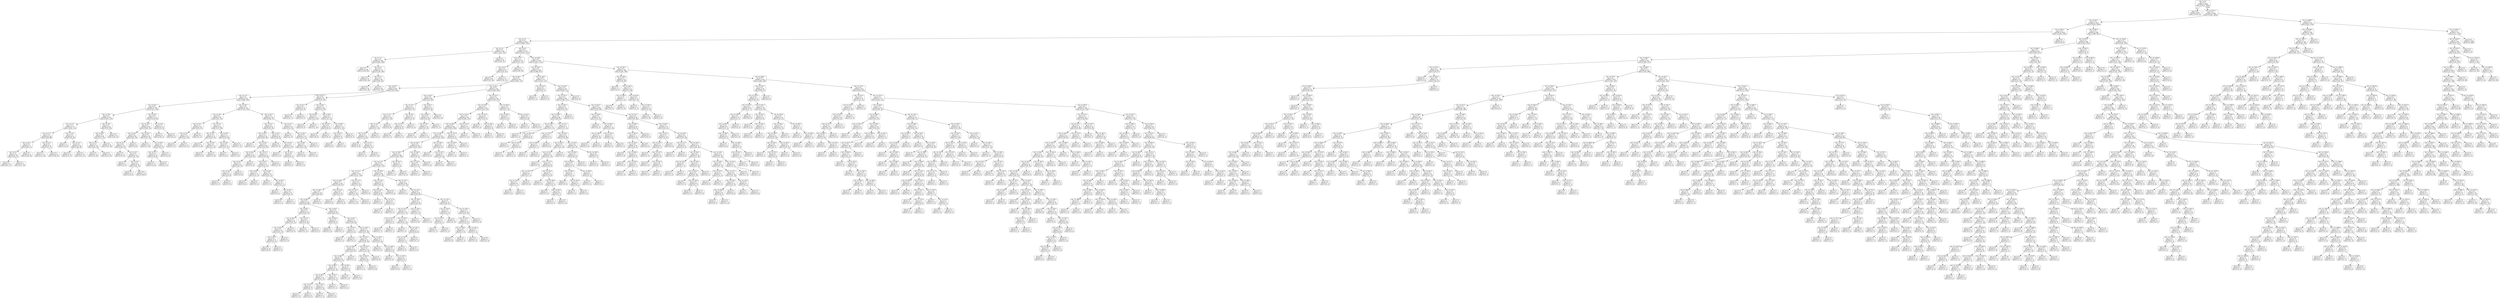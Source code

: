 digraph Tree {
node [shape=box, style="rounded", color="black", fontname=helvetica] ;
edge [fontname=helvetica] ;
0 [label="rain <= 0.5\ngini = 0.5\nsamples = 4836\nvalue = [3731, 3820]"] ;
1 [label="gini = 0.0\nsamples = 867\nvalue = [1350, 0]"] ;
0 -> 1 [labeldistance=2.5, labelangle=45, headlabel="True"] ;
2 [label="rain <= 1571.5\ngini = 0.5\nsamples = 3969\nvalue = [2381, 3820]"] ;
0 -> 2 [labeldistance=2.5, labelangle=-45, headlabel="False"] ;
3 [label="rain <= 435.5\ngini = 0.5\nsamples = 3057\nvalue = [2292, 2482]"] ;
2 -> 3 ;
4 [label="rain <= 426.0\ngini = 0.5\nsamples = 2058\nvalue = [1704, 1491]"] ;
3 -> 4 ;
5 [label="rain <= 5.5\ngini = 0.5\nsamples = 2047\nvalue = [1684, 1491]"] ;
4 -> 5 ;
6 [label="rain <= 4.5\ngini = 0.5\nsamples = 346\nvalue = [321, 219]"] ;
5 -> 6 ;
7 [label="rain <= 1.5\ngini = 0.5\nsamples = 308\nvalue = [285, 198]"] ;
6 -> 7 ;
8 [label="gini = 0.5\nsamples = 134\nvalue = [126, 90]"] ;
7 -> 8 ;
9 [label="rain <= 2.5\ngini = 0.5\nsamples = 174\nvalue = [159, 108]"] ;
7 -> 9 ;
10 [label="gini = 0.5\nsamples = 75\nvalue = [65, 44]"] ;
9 -> 10 ;
11 [label="rain <= 3.5\ngini = 0.5\nsamples = 99\nvalue = [94, 64]"] ;
9 -> 11 ;
12 [label="gini = 0.5\nsamples = 50\nvalue = [41, 28]"] ;
11 -> 12 ;
13 [label="gini = 0.5\nsamples = 49\nvalue = [53, 36]"] ;
11 -> 13 ;
14 [label="gini = 0.5\nsamples = 38\nvalue = [36, 21]"] ;
6 -> 14 ;
15 [label="rain <= 8.5\ngini = 0.5\nsamples = 1701\nvalue = [1363, 1272]"] ;
5 -> 15 ;
16 [label="rain <= 7.5\ngini = 0.5\nsamples = 134\nvalue = [76, 131]"] ;
15 -> 16 ;
17 [label="rain <= 6.5\ngini = 0.5\nsamples = 93\nvalue = [50, 92]"] ;
16 -> 17 ;
18 [label="gini = 0.5\nsamples = 60\nvalue = [32, 59]"] ;
17 -> 18 ;
19 [label="gini = 0.5\nsamples = 33\nvalue = [18, 33]"] ;
17 -> 19 ;
20 [label="gini = 0.5\nsamples = 41\nvalue = [26, 39]"] ;
16 -> 20 ;
21 [label="rain <= 238.5\ngini = 0.5\nsamples = 1567\nvalue = [1287, 1141]"] ;
15 -> 21 ;
22 [label="rain <= 162.5\ngini = 0.5\nsamples = 1183\nvalue = [996, 833]"] ;
21 -> 22 ;
23 [label="rain <= 69.5\ngini = 0.5\nsamples = 972\nvalue = [782, 721]"] ;
22 -> 23 ;
24 [label="rain <= 60.5\ngini = 0.5\nsamples = 609\nvalue = [523, 421]"] ;
23 -> 24 ;
25 [label="rain <= 31.5\ngini = 0.5\nsamples = 553\nvalue = [466, 392]"] ;
24 -> 25 ;
26 [label="rain <= 20.5\ngini = 0.5\nsamples = 346\nvalue = [311, 236]"] ;
25 -> 26 ;
27 [label="rain <= 16.5\ngini = 0.5\nsamples = 233\nvalue = [193, 178]"] ;
26 -> 27 ;
28 [label="rain <= 13.5\ngini = 0.5\nsamples = 171\nvalue = [146, 114]"] ;
27 -> 28 ;
29 [label="rain <= 11.5\ngini = 0.5\nsamples = 120\nvalue = [96, 88]"] ;
28 -> 29 ;
30 [label="rain <= 10.5\ngini = 0.5\nsamples = 77\nvalue = [65, 51]"] ;
29 -> 30 ;
31 [label="rain <= 9.5\ngini = 0.5\nsamples = 46\nvalue = [39, 31]"] ;
30 -> 31 ;
32 [label="gini = 0.5\nsamples = 25\nvalue = [22, 17]"] ;
31 -> 32 ;
33 [label="gini = 0.5\nsamples = 21\nvalue = [17, 14]"] ;
31 -> 33 ;
34 [label="gini = 0.5\nsamples = 31\nvalue = [26, 20]"] ;
30 -> 34 ;
35 [label="rain <= 12.5\ngini = 0.5\nsamples = 43\nvalue = [31, 37]"] ;
29 -> 35 ;
36 [label="gini = 0.5\nsamples = 19\nvalue = [13, 14]"] ;
35 -> 36 ;
37 [label="gini = 0.5\nsamples = 24\nvalue = [18, 23]"] ;
35 -> 37 ;
38 [label="rain <= 14.5\ngini = 0.5\nsamples = 51\nvalue = [50, 26]"] ;
28 -> 38 ;
39 [label="gini = 0.5\nsamples = 13\nvalue = [12, 8]"] ;
38 -> 39 ;
40 [label="rain <= 15.5\ngini = 0.4\nsamples = 38\nvalue = [38, 18]"] ;
38 -> 40 ;
41 [label="gini = 0.4\nsamples = 18\nvalue = [17, 7]"] ;
40 -> 41 ;
42 [label="gini = 0.5\nsamples = 20\nvalue = [21, 11]"] ;
40 -> 42 ;
43 [label="rain <= 19.5\ngini = 0.5\nsamples = 62\nvalue = [47, 64]"] ;
27 -> 43 ;
44 [label="rain <= 18.5\ngini = 0.5\nsamples = 48\nvalue = [37, 43]"] ;
43 -> 44 ;
45 [label="rain <= 17.5\ngini = 0.5\nsamples = 30\nvalue = [22, 24]"] ;
44 -> 45 ;
46 [label="gini = 0.5\nsamples = 12\nvalue = [9, 10]"] ;
45 -> 46 ;
47 [label="gini = 0.5\nsamples = 18\nvalue = [13, 14]"] ;
45 -> 47 ;
48 [label="gini = 0.5\nsamples = 18\nvalue = [15, 19]"] ;
44 -> 48 ;
49 [label="gini = 0.4\nsamples = 14\nvalue = [10, 21]"] ;
43 -> 49 ;
50 [label="rain <= 29.5\ngini = 0.4\nsamples = 113\nvalue = [118, 58]"] ;
26 -> 50 ;
51 [label="rain <= 25.5\ngini = 0.5\nsamples = 99\nvalue = [102, 54]"] ;
50 -> 51 ;
52 [label="rain <= 24.5\ngini = 0.4\nsamples = 60\nvalue = [67, 29]"] ;
51 -> 52 ;
53 [label="rain <= 21.5\ngini = 0.4\nsamples = 54\nvalue = [58, 27]"] ;
52 -> 53 ;
54 [label="gini = 0.4\nsamples = 17\nvalue = [23, 8]"] ;
53 -> 54 ;
55 [label="rain <= 22.5\ngini = 0.5\nsamples = 37\nvalue = [35, 19]"] ;
53 -> 55 ;
56 [label="gini = 0.5\nsamples = 7\nvalue = [3, 4]"] ;
55 -> 56 ;
57 [label="rain <= 23.5\ngini = 0.4\nsamples = 30\nvalue = [32, 15]"] ;
55 -> 57 ;
58 [label="gini = 0.4\nsamples = 12\nvalue = [14, 6]"] ;
57 -> 58 ;
59 [label="gini = 0.4\nsamples = 18\nvalue = [18, 9]"] ;
57 -> 59 ;
60 [label="gini = 0.3\nsamples = 6\nvalue = [9, 2]"] ;
52 -> 60 ;
61 [label="rain <= 26.5\ngini = 0.5\nsamples = 39\nvalue = [35, 25]"] ;
51 -> 61 ;
62 [label="gini = 0.5\nsamples = 12\nvalue = [7, 10]"] ;
61 -> 62 ;
63 [label="rain <= 28.5\ngini = 0.5\nsamples = 27\nvalue = [28, 15]"] ;
61 -> 63 ;
64 [label="rain <= 27.5\ngini = 0.4\nsamples = 14\nvalue = [16, 6]"] ;
63 -> 64 ;
65 [label="gini = 0.4\nsamples = 13\nvalue = [15, 6]"] ;
64 -> 65 ;
66 [label="gini = 0.0\nsamples = 1\nvalue = [1, 0]"] ;
64 -> 66 ;
67 [label="gini = 0.5\nsamples = 13\nvalue = [12, 9]"] ;
63 -> 67 ;
68 [label="rain <= 30.5\ngini = 0.3\nsamples = 14\nvalue = [16, 4]"] ;
50 -> 68 ;
69 [label="gini = 0.3\nsamples = 8\nvalue = [10, 2]"] ;
68 -> 69 ;
70 [label="gini = 0.4\nsamples = 6\nvalue = [6, 2]"] ;
68 -> 70 ;
71 [label="rain <= 40.5\ngini = 0.5\nsamples = 207\nvalue = [155, 156]"] ;
25 -> 71 ;
72 [label="rain <= 34.5\ngini = 0.5\nsamples = 91\nvalue = [57, 79]"] ;
71 -> 72 ;
73 [label="rain <= 33.5\ngini = 0.5\nsamples = 30\nvalue = [20, 21]"] ;
72 -> 73 ;
74 [label="rain <= 32.5\ngini = 0.5\nsamples = 22\nvalue = [13, 18]"] ;
73 -> 74 ;
75 [label="gini = 0.4\nsamples = 9\nvalue = [3, 7]"] ;
74 -> 75 ;
76 [label="gini = 0.5\nsamples = 13\nvalue = [10, 11]"] ;
74 -> 76 ;
77 [label="gini = 0.4\nsamples = 8\nvalue = [7, 3]"] ;
73 -> 77 ;
78 [label="rain <= 37.5\ngini = 0.5\nsamples = 61\nvalue = [37, 58]"] ;
72 -> 78 ;
79 [label="rain <= 35.5\ngini = 0.5\nsamples = 34\nvalue = [18, 32]"] ;
78 -> 79 ;
80 [label="gini = 0.5\nsamples = 21\nvalue = [13, 20]"] ;
79 -> 80 ;
81 [label="rain <= 36.5\ngini = 0.4\nsamples = 13\nvalue = [5, 12]"] ;
79 -> 81 ;
82 [label="gini = 0.4\nsamples = 4\nvalue = [2, 4]"] ;
81 -> 82 ;
83 [label="gini = 0.4\nsamples = 9\nvalue = [3, 8]"] ;
81 -> 83 ;
84 [label="rain <= 39.5\ngini = 0.5\nsamples = 27\nvalue = [19, 26]"] ;
78 -> 84 ;
85 [label="rain <= 38.5\ngini = 0.5\nsamples = 15\nvalue = [12, 15]"] ;
84 -> 85 ;
86 [label="gini = 0.5\nsamples = 7\nvalue = [5, 6]"] ;
85 -> 86 ;
87 [label="gini = 0.5\nsamples = 8\nvalue = [7, 9]"] ;
85 -> 87 ;
88 [label="gini = 0.5\nsamples = 12\nvalue = [7, 11]"] ;
84 -> 88 ;
89 [label="rain <= 56.5\ngini = 0.5\nsamples = 116\nvalue = [98, 77]"] ;
71 -> 89 ;
90 [label="rain <= 52.5\ngini = 0.5\nsamples = 92\nvalue = [83, 54]"] ;
89 -> 90 ;
91 [label="rain <= 41.5\ngini = 0.5\nsamples = 76\nvalue = [63, 48]"] ;
90 -> 91 ;
92 [label="gini = 0.3\nsamples = 7\nvalue = [11, 2]"] ;
91 -> 92 ;
93 [label="rain <= 45.5\ngini = 0.5\nsamples = 69\nvalue = [52, 46]"] ;
91 -> 93 ;
94 [label="rain <= 44.5\ngini = 0.5\nsamples = 28\nvalue = [16, 20]"] ;
93 -> 94 ;
95 [label="rain <= 43.5\ngini = 0.5\nsamples = 23\nvalue = [14, 16]"] ;
94 -> 95 ;
96 [label="rain <= 42.5\ngini = 0.5\nsamples = 11\nvalue = [6, 8]"] ;
95 -> 96 ;
97 [label="gini = 0.5\nsamples = 4\nvalue = [2, 3]"] ;
96 -> 97 ;
98 [label="gini = 0.5\nsamples = 7\nvalue = [4, 5]"] ;
96 -> 98 ;
99 [label="gini = 0.5\nsamples = 12\nvalue = [8, 8]"] ;
95 -> 99 ;
100 [label="gini = 0.4\nsamples = 5\nvalue = [2, 4]"] ;
94 -> 100 ;
101 [label="rain <= 51.5\ngini = 0.5\nsamples = 41\nvalue = [36, 26]"] ;
93 -> 101 ;
102 [label="rain <= 47.5\ngini = 0.5\nsamples = 35\nvalue = [33, 21]"] ;
101 -> 102 ;
103 [label="rain <= 46.5\ngini = 0.5\nsamples = 13\nvalue = [11, 9]"] ;
102 -> 103 ;
104 [label="gini = 0.5\nsamples = 6\nvalue = [6, 4]"] ;
103 -> 104 ;
105 [label="gini = 0.5\nsamples = 7\nvalue = [5, 5]"] ;
103 -> 105 ;
106 [label="rain <= 48.5\ngini = 0.5\nsamples = 22\nvalue = [22, 12]"] ;
102 -> 106 ;
107 [label="gini = 0.2\nsamples = 5\nvalue = [7, 1]"] ;
106 -> 107 ;
108 [label="rain <= 49.5\ngini = 0.5\nsamples = 17\nvalue = [15, 11]"] ;
106 -> 108 ;
109 [label="gini = 0.5\nsamples = 7\nvalue = [5, 6]"] ;
108 -> 109 ;
110 [label="rain <= 50.5\ngini = 0.4\nsamples = 10\nvalue = [10, 5]"] ;
108 -> 110 ;
111 [label="gini = 0.4\nsamples = 3\nvalue = [3, 1]"] ;
110 -> 111 ;
112 [label="gini = 0.5\nsamples = 7\nvalue = [7, 4]"] ;
110 -> 112 ;
113 [label="gini = 0.5\nsamples = 6\nvalue = [3, 5]"] ;
101 -> 113 ;
114 [label="rain <= 53.5\ngini = 0.4\nsamples = 16\nvalue = [20, 6]"] ;
90 -> 114 ;
115 [label="gini = 0.0\nsamples = 4\nvalue = [7, 0]"] ;
114 -> 115 ;
116 [label="rain <= 54.5\ngini = 0.4\nsamples = 12\nvalue = [13, 6]"] ;
114 -> 116 ;
117 [label="gini = 0.5\nsamples = 5\nvalue = [3, 3]"] ;
116 -> 117 ;
118 [label="rain <= 55.5\ngini = 0.4\nsamples = 7\nvalue = [10, 3]"] ;
116 -> 118 ;
119 [label="gini = 0.4\nsamples = 6\nvalue = [9, 3]"] ;
118 -> 119 ;
120 [label="gini = 0.0\nsamples = 1\nvalue = [1, 0]"] ;
118 -> 120 ;
121 [label="rain <= 57.5\ngini = 0.5\nsamples = 24\nvalue = [15, 23]"] ;
89 -> 121 ;
122 [label="gini = 0.2\nsamples = 5\nvalue = [1, 6]"] ;
121 -> 122 ;
123 [label="rain <= 59.5\ngini = 0.5\nsamples = 19\nvalue = [14, 17]"] ;
121 -> 123 ;
124 [label="rain <= 58.5\ngini = 0.5\nsamples = 14\nvalue = [12, 10]"] ;
123 -> 124 ;
125 [label="gini = 0.5\nsamples = 9\nvalue = [8, 8]"] ;
124 -> 125 ;
126 [label="gini = 0.4\nsamples = 5\nvalue = [4, 2]"] ;
124 -> 126 ;
127 [label="gini = 0.3\nsamples = 5\nvalue = [2, 7]"] ;
123 -> 127 ;
128 [label="rain <= 62.5\ngini = 0.4\nsamples = 56\nvalue = [57, 29]"] ;
24 -> 128 ;
129 [label="rain <= 61.5\ngini = 0.2\nsamples = 16\nvalue = [20, 3]"] ;
128 -> 129 ;
130 [label="gini = 0.2\nsamples = 8\nvalue = [11, 1]"] ;
129 -> 130 ;
131 [label="gini = 0.3\nsamples = 8\nvalue = [9, 2]"] ;
129 -> 131 ;
132 [label="rain <= 64.5\ngini = 0.5\nsamples = 40\nvalue = [37, 26]"] ;
128 -> 132 ;
133 [label="rain <= 63.5\ngini = 0.5\nsamples = 15\nvalue = [10, 14]"] ;
132 -> 133 ;
134 [label="gini = 0.4\nsamples = 8\nvalue = [9, 4]"] ;
133 -> 134 ;
135 [label="gini = 0.2\nsamples = 7\nvalue = [1, 10]"] ;
133 -> 135 ;
136 [label="rain <= 66.5\ngini = 0.4\nsamples = 25\nvalue = [27, 12]"] ;
132 -> 136 ;
137 [label="rain <= 65.5\ngini = 0.2\nsamples = 11\nvalue = [16, 2]"] ;
136 -> 137 ;
138 [label="gini = 0.0\nsamples = 6\nvalue = [8, 0]"] ;
137 -> 138 ;
139 [label="gini = 0.3\nsamples = 5\nvalue = [8, 2]"] ;
137 -> 139 ;
140 [label="rain <= 68.5\ngini = 0.5\nsamples = 14\nvalue = [11, 10]"] ;
136 -> 140 ;
141 [label="rain <= 67.5\ngini = 0.5\nsamples = 8\nvalue = [7, 7]"] ;
140 -> 141 ;
142 [label="gini = 0.5\nsamples = 5\nvalue = [4, 4]"] ;
141 -> 142 ;
143 [label="gini = 0.5\nsamples = 3\nvalue = [3, 3]"] ;
141 -> 143 ;
144 [label="gini = 0.5\nsamples = 6\nvalue = [4, 3]"] ;
140 -> 144 ;
145 [label="rain <= 82.5\ngini = 0.5\nsamples = 363\nvalue = [259, 300]"] ;
23 -> 145 ;
146 [label="rain <= 78.5\ngini = 0.4\nsamples = 69\nvalue = [35, 68]"] ;
145 -> 146 ;
147 [label="rain <= 74.5\ngini = 0.5\nsamples = 42\nvalue = [29, 32]"] ;
146 -> 147 ;
148 [label="rain <= 73.5\ngini = 0.5\nsamples = 29\nvalue = [17, 28]"] ;
147 -> 148 ;
149 [label="rain <= 72.5\ngini = 0.5\nsamples = 23\nvalue = [17, 22]"] ;
148 -> 149 ;
150 [label="rain <= 70.5\ngini = 0.5\nsamples = 20\nvalue = [13, 20]"] ;
149 -> 150 ;
151 [label="gini = 0.5\nsamples = 12\nvalue = [7, 8]"] ;
150 -> 151 ;
152 [label="rain <= 71.5\ngini = 0.4\nsamples = 8\nvalue = [6, 12]"] ;
150 -> 152 ;
153 [label="gini = 0.4\nsamples = 2\nvalue = [1, 2]"] ;
152 -> 153 ;
154 [label="gini = 0.4\nsamples = 6\nvalue = [5, 10]"] ;
152 -> 154 ;
155 [label="gini = 0.4\nsamples = 3\nvalue = [4, 2]"] ;
149 -> 155 ;
156 [label="gini = 0.0\nsamples = 6\nvalue = [0, 6]"] ;
148 -> 156 ;
157 [label="rain <= 76.5\ngini = 0.4\nsamples = 13\nvalue = [12, 4]"] ;
147 -> 157 ;
158 [label="rain <= 75.5\ngini = 0.4\nsamples = 10\nvalue = [8, 4]"] ;
157 -> 158 ;
159 [label="gini = 0.4\nsamples = 6\nvalue = [5, 2]"] ;
158 -> 159 ;
160 [label="gini = 0.5\nsamples = 4\nvalue = [3, 2]"] ;
158 -> 160 ;
161 [label="gini = 0.0\nsamples = 3\nvalue = [4, 0]"] ;
157 -> 161 ;
162 [label="rain <= 81.5\ngini = 0.2\nsamples = 27\nvalue = [6, 36]"] ;
146 -> 162 ;
163 [label="rain <= 80.5\ngini = 0.3\nsamples = 22\nvalue = [6, 26]"] ;
162 -> 163 ;
164 [label="rain <= 79.5\ngini = 0.3\nsamples = 18\nvalue = [4, 23]"] ;
163 -> 164 ;
165 [label="gini = 0.2\nsamples = 7\nvalue = [1, 10]"] ;
164 -> 165 ;
166 [label="gini = 0.3\nsamples = 11\nvalue = [3, 13]"] ;
164 -> 166 ;
167 [label="gini = 0.5\nsamples = 4\nvalue = [2, 3]"] ;
163 -> 167 ;
168 [label="gini = 0.0\nsamples = 5\nvalue = [0, 10]"] ;
162 -> 168 ;
169 [label="rain <= 157.5\ngini = 0.5\nsamples = 294\nvalue = [224, 232]"] ;
145 -> 169 ;
170 [label="rain <= 154.5\ngini = 0.5\nsamples = 279\nvalue = [219, 218]"] ;
169 -> 170 ;
171 [label="rain <= 152.5\ngini = 0.5\nsamples = 270\nvalue = [209, 214]"] ;
170 -> 171 ;
172 [label="rain <= 148.5\ngini = 0.5\nsamples = 261\nvalue = [205, 200]"] ;
171 -> 172 ;
173 [label="rain <= 145.5\ngini = 0.5\nsamples = 255\nvalue = [197, 198]"] ;
172 -> 173 ;
174 [label="rain <= 142.5\ngini = 0.5\nsamples = 247\nvalue = [191, 185]"] ;
173 -> 174 ;
175 [label="rain <= 140.5\ngini = 0.5\nsamples = 240\nvalue = [183, 182]"] ;
174 -> 175 ;
176 [label="rain <= 114.5\ngini = 0.5\nsamples = 235\nvalue = [182, 176]"] ;
175 -> 176 ;
177 [label="rain <= 111.5\ngini = 0.5\nsamples = 151\nvalue = [111, 120]"] ;
176 -> 177 ;
178 [label="rain <= 109.5\ngini = 0.5\nsamples = 136\nvalue = [106, 97]"] ;
177 -> 178 ;
179 [label="rain <= 108.5\ngini = 0.5\nsamples = 123\nvalue = [94, 91]"] ;
178 -> 179 ;
180 [label="rain <= 88.5\ngini = 0.5\nsamples = 120\nvalue = [94, 88]"] ;
179 -> 180 ;
181 [label="rain <= 86.5\ngini = 0.5\nsamples = 35\nvalue = [28, 33]"] ;
180 -> 181 ;
182 [label="rain <= 85.5\ngini = 0.5\nsamples = 20\nvalue = [19, 15]"] ;
181 -> 182 ;
183 [label="rain <= 84.5\ngini = 0.5\nsamples = 18\nvalue = [15, 15]"] ;
182 -> 183 ;
184 [label="rain <= 83.5\ngini = 0.5\nsamples = 14\nvalue = [13, 11]"] ;
183 -> 184 ;
185 [label="gini = 0.5\nsamples = 10\nvalue = [8, 9]"] ;
184 -> 185 ;
186 [label="gini = 0.4\nsamples = 4\nvalue = [5, 2]"] ;
184 -> 186 ;
187 [label="gini = 0.4\nsamples = 4\nvalue = [2, 4]"] ;
183 -> 187 ;
188 [label="gini = 0.0\nsamples = 2\nvalue = [4, 0]"] ;
182 -> 188 ;
189 [label="rain <= 87.5\ngini = 0.4\nsamples = 15\nvalue = [9, 18]"] ;
181 -> 189 ;
190 [label="gini = 0.4\nsamples = 9\nvalue = [5, 13]"] ;
189 -> 190 ;
191 [label="gini = 0.5\nsamples = 6\nvalue = [4, 5]"] ;
189 -> 191 ;
192 [label="rain <= 90.5\ngini = 0.5\nsamples = 85\nvalue = [66, 55]"] ;
180 -> 192 ;
193 [label="rain <= 89.5\ngini = 0.2\nsamples = 6\nvalue = [8, 1]"] ;
192 -> 193 ;
194 [label="gini = 0.0\nsamples = 2\nvalue = [3, 0]"] ;
193 -> 194 ;
195 [label="gini = 0.3\nsamples = 4\nvalue = [5, 1]"] ;
193 -> 195 ;
196 [label="rain <= 92.5\ngini = 0.5\nsamples = 79\nvalue = [58, 54]"] ;
192 -> 196 ;
197 [label="rain <= 91.5\ngini = 0.2\nsamples = 5\nvalue = [1, 6]"] ;
196 -> 197 ;
198 [label="gini = 0.4\nsamples = 3\nvalue = [1, 3]"] ;
197 -> 198 ;
199 [label="gini = 0.0\nsamples = 2\nvalue = [0, 3]"] ;
197 -> 199 ;
200 [label="rain <= 104.5\ngini = 0.5\nsamples = 74\nvalue = [57, 48]"] ;
196 -> 200 ;
201 [label="rain <= 101.5\ngini = 0.5\nsamples = 53\nvalue = [39, 36]"] ;
200 -> 201 ;
202 [label="rain <= 100.5\ngini = 0.5\nsamples = 39\nvalue = [29, 22]"] ;
201 -> 202 ;
203 [label="rain <= 98.5\ngini = 0.5\nsamples = 36\nvalue = [26, 21]"] ;
202 -> 203 ;
204 [label="rain <= 96.5\ngini = 0.5\nsamples = 27\nvalue = [22, 16]"] ;
203 -> 204 ;
205 [label="rain <= 94.5\ngini = 0.5\nsamples = 16\nvalue = [12, 11]"] ;
204 -> 205 ;
206 [label="rain <= 93.5\ngini = 0.5\nsamples = 10\nvalue = [9, 7]"] ;
205 -> 206 ;
207 [label="gini = 0.5\nsamples = 4\nvalue = [3, 2]"] ;
206 -> 207 ;
208 [label="gini = 0.5\nsamples = 6\nvalue = [6, 5]"] ;
206 -> 208 ;
209 [label="rain <= 95.5\ngini = 0.5\nsamples = 6\nvalue = [3, 4]"] ;
205 -> 209 ;
210 [label="gini = 0.4\nsamples = 2\nvalue = [1, 2]"] ;
209 -> 210 ;
211 [label="gini = 0.5\nsamples = 4\nvalue = [2, 2]"] ;
209 -> 211 ;
212 [label="rain <= 97.5\ngini = 0.4\nsamples = 11\nvalue = [10, 5]"] ;
204 -> 212 ;
213 [label="gini = 0.5\nsamples = 4\nvalue = [5, 3]"] ;
212 -> 213 ;
214 [label="gini = 0.4\nsamples = 7\nvalue = [5, 2]"] ;
212 -> 214 ;
215 [label="rain <= 99.5\ngini = 0.5\nsamples = 9\nvalue = [4, 5]"] ;
203 -> 215 ;
216 [label="gini = 0.4\nsamples = 3\nvalue = [1, 2]"] ;
215 -> 216 ;
217 [label="gini = 0.5\nsamples = 6\nvalue = [3, 3]"] ;
215 -> 217 ;
218 [label="gini = 0.4\nsamples = 3\nvalue = [3, 1]"] ;
202 -> 218 ;
219 [label="rain <= 103.5\ngini = 0.5\nsamples = 14\nvalue = [10, 14]"] ;
201 -> 219 ;
220 [label="rain <= 102.5\ngini = 0.4\nsamples = 8\nvalue = [4, 8]"] ;
219 -> 220 ;
221 [label="gini = 0.4\nsamples = 2\nvalue = [1, 2]"] ;
220 -> 221 ;
222 [label="gini = 0.4\nsamples = 6\nvalue = [3, 6]"] ;
220 -> 222 ;
223 [label="gini = 0.5\nsamples = 6\nvalue = [6, 6]"] ;
219 -> 223 ;
224 [label="rain <= 105.5\ngini = 0.5\nsamples = 21\nvalue = [18, 12]"] ;
200 -> 224 ;
225 [label="gini = 0.4\nsamples = 8\nvalue = [9, 3]"] ;
224 -> 225 ;
226 [label="rain <= 106.5\ngini = 0.5\nsamples = 13\nvalue = [9, 9]"] ;
224 -> 226 ;
227 [label="gini = 0.5\nsamples = 5\nvalue = [4, 4]"] ;
226 -> 227 ;
228 [label="rain <= 107.5\ngini = 0.5\nsamples = 8\nvalue = [5, 5]"] ;
226 -> 228 ;
229 [label="gini = 0.5\nsamples = 6\nvalue = [4, 4]"] ;
228 -> 229 ;
230 [label="gini = 0.5\nsamples = 2\nvalue = [1, 1]"] ;
228 -> 230 ;
231 [label="gini = 0.0\nsamples = 3\nvalue = [0, 3]"] ;
179 -> 231 ;
232 [label="rain <= 110.5\ngini = 0.4\nsamples = 13\nvalue = [12, 6]"] ;
178 -> 232 ;
233 [label="gini = 0.0\nsamples = 4\nvalue = [6, 0]"] ;
232 -> 233 ;
234 [label="gini = 0.5\nsamples = 9\nvalue = [6, 6]"] ;
232 -> 234 ;
235 [label="rain <= 113.5\ngini = 0.3\nsamples = 15\nvalue = [5, 23]"] ;
177 -> 235 ;
236 [label="rain <= 112.5\ngini = 0.2\nsamples = 12\nvalue = [2, 19]"] ;
235 -> 236 ;
237 [label="gini = 0.2\nsamples = 10\nvalue = [2, 15]"] ;
236 -> 237 ;
238 [label="gini = 0.0\nsamples = 2\nvalue = [0, 4]"] ;
236 -> 238 ;
239 [label="gini = 0.5\nsamples = 3\nvalue = [3, 4]"] ;
235 -> 239 ;
240 [label="rain <= 120.5\ngini = 0.5\nsamples = 84\nvalue = [71, 56]"] ;
176 -> 240 ;
241 [label="rain <= 118.5\ngini = 0.4\nsamples = 15\nvalue = [20, 6]"] ;
240 -> 241 ;
242 [label="rain <= 116.5\ngini = 0.5\nsamples = 10\nvalue = [8, 6]"] ;
241 -> 242 ;
243 [label="gini = 0.0\nsamples = 3\nvalue = [5, 0]"] ;
242 -> 243 ;
244 [label="rain <= 117.5\ngini = 0.4\nsamples = 7\nvalue = [3, 6]"] ;
242 -> 244 ;
245 [label="gini = 0.5\nsamples = 2\nvalue = [1, 1]"] ;
244 -> 245 ;
246 [label="gini = 0.4\nsamples = 5\nvalue = [2, 5]"] ;
244 -> 246 ;
247 [label="gini = 0.0\nsamples = 5\nvalue = [12, 0]"] ;
241 -> 247 ;
248 [label="rain <= 121.5\ngini = 0.5\nsamples = 69\nvalue = [51, 50]"] ;
240 -> 248 ;
249 [label="gini = 0.2\nsamples = 7\nvalue = [1, 6]"] ;
248 -> 249 ;
250 [label="rain <= 131.5\ngini = 0.5\nsamples = 62\nvalue = [50, 44]"] ;
248 -> 250 ;
251 [label="rain <= 128.5\ngini = 0.5\nsamples = 30\nvalue = [20, 23]"] ;
250 -> 251 ;
252 [label="rain <= 123.5\ngini = 0.5\nsamples = 19\nvalue = [15, 12]"] ;
251 -> 252 ;
253 [label="rain <= 122.5\ngini = 0.4\nsamples = 6\nvalue = [4, 2]"] ;
252 -> 253 ;
254 [label="gini = 0.5\nsamples = 2\nvalue = [1, 1]"] ;
253 -> 254 ;
255 [label="gini = 0.4\nsamples = 4\nvalue = [3, 1]"] ;
253 -> 255 ;
256 [label="rain <= 124.5\ngini = 0.5\nsamples = 13\nvalue = [11, 10]"] ;
252 -> 256 ;
257 [label="gini = 0.4\nsamples = 2\nvalue = [1, 2]"] ;
256 -> 257 ;
258 [label="rain <= 126.5\ngini = 0.5\nsamples = 11\nvalue = [10, 8]"] ;
256 -> 258 ;
259 [label="rain <= 125.5\ngini = 0.5\nsamples = 5\nvalue = [5, 3]"] ;
258 -> 259 ;
260 [label="gini = 0.5\nsamples = 4\nvalue = [4, 3]"] ;
259 -> 260 ;
261 [label="gini = 0.0\nsamples = 1\nvalue = [1, 0]"] ;
259 -> 261 ;
262 [label="gini = 0.5\nsamples = 6\nvalue = [5, 5]"] ;
258 -> 262 ;
263 [label="rain <= 130.5\ngini = 0.4\nsamples = 11\nvalue = [5, 11]"] ;
251 -> 263 ;
264 [label="gini = 0.3\nsamples = 6\nvalue = [2, 8]"] ;
263 -> 264 ;
265 [label="gini = 0.5\nsamples = 5\nvalue = [3, 3]"] ;
263 -> 265 ;
266 [label="rain <= 135.5\ngini = 0.5\nsamples = 32\nvalue = [30, 21]"] ;
250 -> 266 ;
267 [label="rain <= 134.0\ngini = 0.3\nsamples = 9\nvalue = [11, 2]"] ;
266 -> 267 ;
268 [label="rain <= 132.5\ngini = 0.3\nsamples = 7\nvalue = [9, 2]"] ;
267 -> 268 ;
269 [label="gini = 0.2\nsamples = 5\nvalue = [7, 1]"] ;
268 -> 269 ;
270 [label="gini = 0.4\nsamples = 2\nvalue = [2, 1]"] ;
268 -> 270 ;
271 [label="gini = 0.0\nsamples = 2\nvalue = [2, 0]"] ;
267 -> 271 ;
272 [label="rain <= 139.5\ngini = 0.5\nsamples = 23\nvalue = [19, 19]"] ;
266 -> 272 ;
273 [label="rain <= 137.5\ngini = 0.5\nsamples = 16\nvalue = [14, 11]"] ;
272 -> 273 ;
274 [label="rain <= 136.5\ngini = 0.5\nsamples = 9\nvalue = [7, 9]"] ;
273 -> 274 ;
275 [label="gini = 0.5\nsamples = 6\nvalue = [4, 6]"] ;
274 -> 275 ;
276 [label="gini = 0.5\nsamples = 3\nvalue = [3, 3]"] ;
274 -> 276 ;
277 [label="rain <= 138.5\ngini = 0.3\nsamples = 7\nvalue = [7, 2]"] ;
273 -> 277 ;
278 [label="gini = 0.4\nsamples = 6\nvalue = [5, 2]"] ;
277 -> 278 ;
279 [label="gini = 0.0\nsamples = 1\nvalue = [2, 0]"] ;
277 -> 279 ;
280 [label="gini = 0.5\nsamples = 7\nvalue = [5, 8]"] ;
272 -> 280 ;
281 [label="rain <= 141.5\ngini = 0.2\nsamples = 5\nvalue = [1, 6]"] ;
175 -> 281 ;
282 [label="gini = 0.4\nsamples = 3\nvalue = [1, 3]"] ;
281 -> 282 ;
283 [label="gini = 0.0\nsamples = 2\nvalue = [0, 3]"] ;
281 -> 283 ;
284 [label="rain <= 144.5\ngini = 0.4\nsamples = 7\nvalue = [8, 3]"] ;
174 -> 284 ;
285 [label="rain <= 143.5\ngini = 0.4\nsamples = 6\nvalue = [7, 3]"] ;
284 -> 285 ;
286 [label="gini = 0.4\nsamples = 2\nvalue = [2, 1]"] ;
285 -> 286 ;
287 [label="gini = 0.4\nsamples = 4\nvalue = [5, 2]"] ;
285 -> 287 ;
288 [label="gini = 0.0\nsamples = 1\nvalue = [1, 0]"] ;
284 -> 288 ;
289 [label="rain <= 146.5\ngini = 0.4\nsamples = 8\nvalue = [6, 13]"] ;
173 -> 289 ;
290 [label="gini = 0.0\nsamples = 1\nvalue = [0, 3]"] ;
289 -> 290 ;
291 [label="rain <= 147.5\ngini = 0.5\nsamples = 7\nvalue = [6, 10]"] ;
289 -> 291 ;
292 [label="gini = 0.4\nsamples = 5\nvalue = [4, 8]"] ;
291 -> 292 ;
293 [label="gini = 0.5\nsamples = 2\nvalue = [2, 2]"] ;
291 -> 293 ;
294 [label="rain <= 151.0\ngini = 0.3\nsamples = 6\nvalue = [8, 2]"] ;
172 -> 294 ;
295 [label="rain <= 149.5\ngini = 0.2\nsamples = 4\nvalue = [6, 1]"] ;
294 -> 295 ;
296 [label="gini = 0.0\nsamples = 1\nvalue = [1, 0]"] ;
295 -> 296 ;
297 [label="gini = 0.3\nsamples = 3\nvalue = [5, 1]"] ;
295 -> 297 ;
298 [label="gini = 0.4\nsamples = 2\nvalue = [2, 1]"] ;
294 -> 298 ;
299 [label="rain <= 153.5\ngini = 0.3\nsamples = 9\nvalue = [4, 14]"] ;
171 -> 299 ;
300 [label="gini = 0.3\nsamples = 7\nvalue = [3, 11]"] ;
299 -> 300 ;
301 [label="gini = 0.4\nsamples = 2\nvalue = [1, 3]"] ;
299 -> 301 ;
302 [label="rain <= 155.5\ngini = 0.4\nsamples = 9\nvalue = [10, 4]"] ;
170 -> 302 ;
303 [label="gini = 0.4\nsamples = 3\nvalue = [4, 2]"] ;
302 -> 303 ;
304 [label="rain <= 156.5\ngini = 0.4\nsamples = 6\nvalue = [6, 2]"] ;
302 -> 304 ;
305 [label="gini = 0.4\nsamples = 3\nvalue = [3, 1]"] ;
304 -> 305 ;
306 [label="gini = 0.4\nsamples = 3\nvalue = [3, 1]"] ;
304 -> 306 ;
307 [label="rain <= 160.0\ngini = 0.4\nsamples = 15\nvalue = [5, 14]"] ;
169 -> 307 ;
308 [label="rain <= 158.5\ngini = 0.2\nsamples = 5\nvalue = [1, 6]"] ;
307 -> 308 ;
309 [label="gini = 0.4\nsamples = 2\nvalue = [1, 2]"] ;
308 -> 309 ;
310 [label="gini = 0.0\nsamples = 3\nvalue = [0, 4]"] ;
308 -> 310 ;
311 [label="rain <= 161.5\ngini = 0.4\nsamples = 10\nvalue = [4, 8]"] ;
307 -> 311 ;
312 [label="gini = 0.5\nsamples = 4\nvalue = [2, 2]"] ;
311 -> 312 ;
313 [label="gini = 0.4\nsamples = 6\nvalue = [2, 6]"] ;
311 -> 313 ;
314 [label="rain <= 164.5\ngini = 0.5\nsamples = 211\nvalue = [214, 112]"] ;
22 -> 314 ;
315 [label="rain <= 163.5\ngini = 0.2\nsamples = 8\nvalue = [10, 1]"] ;
314 -> 315 ;
316 [label="gini = 0.4\nsamples = 4\nvalue = [3, 1]"] ;
315 -> 316 ;
317 [label="gini = 0.0\nsamples = 4\nvalue = [7, 0]"] ;
315 -> 317 ;
318 [label="rain <= 236.5\ngini = 0.5\nsamples = 203\nvalue = [204, 111]"] ;
314 -> 318 ;
319 [label="rain <= 197.5\ngini = 0.5\nsamples = 200\nvalue = [198, 111]"] ;
318 -> 319 ;
320 [label="rain <= 195.5\ngini = 0.4\nsamples = 91\nvalue = [93, 42]"] ;
319 -> 320 ;
321 [label="rain <= 168.5\ngini = 0.4\nsamples = 86\nvalue = [86, 42]"] ;
320 -> 321 ;
322 [label="rain <= 165.5\ngini = 0.5\nsamples = 15\nvalue = [13, 11]"] ;
321 -> 322 ;
323 [label="gini = 0.4\nsamples = 3\nvalue = [5, 2]"] ;
322 -> 323 ;
324 [label="rain <= 166.5\ngini = 0.5\nsamples = 12\nvalue = [8, 9]"] ;
322 -> 324 ;
325 [label="gini = 0.4\nsamples = 5\nvalue = [2, 5]"] ;
324 -> 325 ;
326 [label="rain <= 167.5\ngini = 0.5\nsamples = 7\nvalue = [6, 4]"] ;
324 -> 326 ;
327 [label="gini = 0.0\nsamples = 2\nvalue = [3, 0]"] ;
326 -> 327 ;
328 [label="gini = 0.5\nsamples = 5\nvalue = [3, 4]"] ;
326 -> 328 ;
329 [label="rain <= 171.5\ngini = 0.4\nsamples = 71\nvalue = [73, 31]"] ;
321 -> 329 ;
330 [label="rain <= 170.5\ngini = 0.3\nsamples = 13\nvalue = [15, 3]"] ;
329 -> 330 ;
331 [label="rain <= 169.5\ngini = 0.3\nsamples = 9\nvalue = [11, 3]"] ;
330 -> 331 ;
332 [label="gini = 0.3\nsamples = 3\nvalue = [5, 1]"] ;
331 -> 332 ;
333 [label="gini = 0.4\nsamples = 6\nvalue = [6, 2]"] ;
331 -> 333 ;
334 [label="gini = 0.0\nsamples = 4\nvalue = [4, 0]"] ;
330 -> 334 ;
335 [label="rain <= 183.5\ngini = 0.4\nsamples = 58\nvalue = [58, 28]"] ;
329 -> 335 ;
336 [label="rain <= 182.5\ngini = 0.5\nsamples = 33\nvalue = [31, 19]"] ;
335 -> 336 ;
337 [label="rain <= 172.5\ngini = 0.4\nsamples = 30\nvalue = [31, 14]"] ;
336 -> 337 ;
338 [label="gini = 0.5\nsamples = 6\nvalue = [5, 5]"] ;
337 -> 338 ;
339 [label="rain <= 177.5\ngini = 0.4\nsamples = 24\nvalue = [26, 9]"] ;
337 -> 339 ;
340 [label="rain <= 174.5\ngini = 0.2\nsamples = 9\nvalue = [11, 1]"] ;
339 -> 340 ;
341 [label="rain <= 173.5\ngini = 0.2\nsamples = 6\nvalue = [7, 1]"] ;
340 -> 341 ;
342 [label="gini = 0.0\nsamples = 2\nvalue = [3, 0]"] ;
341 -> 342 ;
343 [label="gini = 0.3\nsamples = 4\nvalue = [4, 1]"] ;
341 -> 343 ;
344 [label="gini = 0.0\nsamples = 3\nvalue = [4, 0]"] ;
340 -> 344 ;
345 [label="rain <= 178.5\ngini = 0.5\nsamples = 15\nvalue = [15, 8]"] ;
339 -> 345 ;
346 [label="gini = 0.5\nsamples = 4\nvalue = [3, 5]"] ;
345 -> 346 ;
347 [label="rain <= 180.5\ngini = 0.3\nsamples = 11\nvalue = [12, 3]"] ;
345 -> 347 ;
348 [label="gini = 0.0\nsamples = 5\nvalue = [7, 0]"] ;
347 -> 348 ;
349 [label="rain <= 181.5\ngini = 0.5\nsamples = 6\nvalue = [5, 3]"] ;
347 -> 349 ;
350 [label="gini = 0.5\nsamples = 5\nvalue = [4, 3]"] ;
349 -> 350 ;
351 [label="gini = 0.0\nsamples = 1\nvalue = [1, 0]"] ;
349 -> 351 ;
352 [label="gini = 0.0\nsamples = 3\nvalue = [0, 5]"] ;
336 -> 352 ;
353 [label="rain <= 193.5\ngini = 0.4\nsamples = 25\nvalue = [27, 9]"] ;
335 -> 353 ;
354 [label="rain <= 190.5\ngini = 0.3\nsamples = 17\nvalue = [20, 4]"] ;
353 -> 354 ;
355 [label="rain <= 188.5\ngini = 0.3\nsamples = 12\nvalue = [15, 4]"] ;
354 -> 355 ;
356 [label="rain <= 185.5\ngini = 0.2\nsamples = 7\nvalue = [10, 1]"] ;
355 -> 356 ;
357 [label="gini = 0.0\nsamples = 3\nvalue = [4, 0]"] ;
356 -> 357 ;
358 [label="rain <= 187.0\ngini = 0.2\nsamples = 4\nvalue = [6, 1]"] ;
356 -> 358 ;
359 [label="gini = 0.4\nsamples = 3\nvalue = [3, 1]"] ;
358 -> 359 ;
360 [label="gini = 0.0\nsamples = 1\nvalue = [3, 0]"] ;
358 -> 360 ;
361 [label="rain <= 189.5\ngini = 0.5\nsamples = 5\nvalue = [5, 3]"] ;
355 -> 361 ;
362 [label="gini = 0.4\nsamples = 2\nvalue = [1, 2]"] ;
361 -> 362 ;
363 [label="gini = 0.3\nsamples = 3\nvalue = [4, 1]"] ;
361 -> 363 ;
364 [label="gini = 0.0\nsamples = 5\nvalue = [5, 0]"] ;
354 -> 364 ;
365 [label="rain <= 194.5\ngini = 0.5\nsamples = 8\nvalue = [7, 5]"] ;
353 -> 365 ;
366 [label="gini = 0.5\nsamples = 6\nvalue = [5, 4]"] ;
365 -> 366 ;
367 [label="gini = 0.4\nsamples = 2\nvalue = [2, 1]"] ;
365 -> 367 ;
368 [label="gini = 0.0\nsamples = 5\nvalue = [7, 0]"] ;
320 -> 368 ;
369 [label="rain <= 202.5\ngini = 0.5\nsamples = 109\nvalue = [105, 69]"] ;
319 -> 369 ;
370 [label="rain <= 198.5\ngini = 0.5\nsamples = 19\nvalue = [12, 21]"] ;
369 -> 370 ;
371 [label="gini = 0.0\nsamples = 2\nvalue = [0, 3]"] ;
370 -> 371 ;
372 [label="rain <= 200.5\ngini = 0.5\nsamples = 17\nvalue = [12, 18]"] ;
370 -> 372 ;
373 [label="rain <= 199.5\ngini = 0.5\nsamples = 10\nvalue = [9, 10]"] ;
372 -> 373 ;
374 [label="gini = 0.4\nsamples = 4\nvalue = [2, 4]"] ;
373 -> 374 ;
375 [label="gini = 0.5\nsamples = 6\nvalue = [7, 6]"] ;
373 -> 375 ;
376 [label="rain <= 201.5\ngini = 0.4\nsamples = 7\nvalue = [3, 8]"] ;
372 -> 376 ;
377 [label="gini = 0.4\nsamples = 5\nvalue = [2, 5]"] ;
376 -> 377 ;
378 [label="gini = 0.4\nsamples = 2\nvalue = [1, 3]"] ;
376 -> 378 ;
379 [label="rain <= 211.5\ngini = 0.4\nsamples = 90\nvalue = [93, 48]"] ;
369 -> 379 ;
380 [label="rain <= 208.5\ngini = 0.2\nsamples = 20\nvalue = [28, 3]"] ;
379 -> 380 ;
381 [label="rain <= 207.0\ngini = 0.3\nsamples = 11\nvalue = [14, 3]"] ;
380 -> 381 ;
382 [label="rain <= 203.5\ngini = 0.2\nsamples = 10\nvalue = [14, 2]"] ;
381 -> 382 ;
383 [label="gini = 0.0\nsamples = 4\nvalue = [7, 0]"] ;
382 -> 383 ;
384 [label="rain <= 204.5\ngini = 0.3\nsamples = 6\nvalue = [7, 2]"] ;
382 -> 384 ;
385 [label="gini = 0.0\nsamples = 1\nvalue = [0, 1]"] ;
384 -> 385 ;
386 [label="rain <= 205.5\ngini = 0.2\nsamples = 5\nvalue = [7, 1]"] ;
384 -> 386 ;
387 [label="gini = 0.0\nsamples = 1\nvalue = [1, 0]"] ;
386 -> 387 ;
388 [label="gini = 0.2\nsamples = 4\nvalue = [6, 1]"] ;
386 -> 388 ;
389 [label="gini = 0.0\nsamples = 1\nvalue = [0, 1]"] ;
381 -> 389 ;
390 [label="gini = 0.0\nsamples = 9\nvalue = [14, 0]"] ;
380 -> 390 ;
391 [label="rain <= 216.5\ngini = 0.5\nsamples = 70\nvalue = [65, 45]"] ;
379 -> 391 ;
392 [label="rain <= 215.5\ngini = 0.5\nsamples = 11\nvalue = [6, 11]"] ;
391 -> 392 ;
393 [label="rain <= 212.5\ngini = 0.5\nsamples = 9\nvalue = [6, 7]"] ;
392 -> 393 ;
394 [label="gini = 0.4\nsamples = 3\nvalue = [1, 3]"] ;
393 -> 394 ;
395 [label="rain <= 213.5\ngini = 0.5\nsamples = 6\nvalue = [5, 4]"] ;
393 -> 395 ;
396 [label="gini = 0.0\nsamples = 1\nvalue = [3, 0]"] ;
395 -> 396 ;
397 [label="rain <= 214.5\ngini = 0.4\nsamples = 5\nvalue = [2, 4]"] ;
395 -> 397 ;
398 [label="gini = 0.0\nsamples = 2\nvalue = [0, 3]"] ;
397 -> 398 ;
399 [label="gini = 0.4\nsamples = 3\nvalue = [2, 1]"] ;
397 -> 399 ;
400 [label="gini = 0.0\nsamples = 2\nvalue = [0, 4]"] ;
392 -> 400 ;
401 [label="rain <= 218.5\ngini = 0.5\nsamples = 59\nvalue = [59, 34]"] ;
391 -> 401 ;
402 [label="rain <= 217.5\ngini = 0.2\nsamples = 9\nvalue = [13, 2]"] ;
401 -> 402 ;
403 [label="gini = 0.4\nsamples = 4\nvalue = [5, 2]"] ;
402 -> 403 ;
404 [label="gini = 0.0\nsamples = 5\nvalue = [8, 0]"] ;
402 -> 404 ;
405 [label="rain <= 226.5\ngini = 0.5\nsamples = 50\nvalue = [46, 32]"] ;
401 -> 405 ;
406 [label="rain <= 220.5\ngini = 0.5\nsamples = 20\nvalue = [11, 16]"] ;
405 -> 406 ;
407 [label="rain <= 219.5\ngini = 0.4\nsamples = 7\nvalue = [7, 3]"] ;
406 -> 407 ;
408 [label="gini = 0.5\nsamples = 4\nvalue = [3, 2]"] ;
407 -> 408 ;
409 [label="gini = 0.3\nsamples = 3\nvalue = [4, 1]"] ;
407 -> 409 ;
410 [label="rain <= 225.5\ngini = 0.4\nsamples = 13\nvalue = [4, 13]"] ;
406 -> 410 ;
411 [label="rain <= 222.0\ngini = 0.4\nsamples = 10\nvalue = [4, 10]"] ;
410 -> 411 ;
412 [label="gini = 0.5\nsamples = 2\nvalue = [2, 3]"] ;
411 -> 412 ;
413 [label="rain <= 224.0\ngini = 0.3\nsamples = 8\nvalue = [2, 7]"] ;
411 -> 413 ;
414 [label="gini = 0.4\nsamples = 4\nvalue = [1, 3]"] ;
413 -> 414 ;
415 [label="gini = 0.3\nsamples = 4\nvalue = [1, 4]"] ;
413 -> 415 ;
416 [label="gini = 0.0\nsamples = 3\nvalue = [0, 3]"] ;
410 -> 416 ;
417 [label="rain <= 234.5\ngini = 0.4\nsamples = 30\nvalue = [35, 16]"] ;
405 -> 417 ;
418 [label="rain <= 228.5\ngini = 0.4\nsamples = 23\nvalue = [32, 12]"] ;
417 -> 418 ;
419 [label="rain <= 227.5\ngini = 0.3\nsamples = 7\nvalue = [11, 2]"] ;
418 -> 419 ;
420 [label="gini = 0.3\nsamples = 5\nvalue = [9, 2]"] ;
419 -> 420 ;
421 [label="gini = 0.0\nsamples = 2\nvalue = [2, 0]"] ;
419 -> 421 ;
422 [label="rain <= 231.5\ngini = 0.4\nsamples = 16\nvalue = [21, 10]"] ;
418 -> 422 ;
423 [label="rain <= 230.5\ngini = 0.5\nsamples = 11\nvalue = [15, 9]"] ;
422 -> 423 ;
424 [label="rain <= 229.5\ngini = 0.5\nsamples = 8\nvalue = [9, 5]"] ;
423 -> 424 ;
425 [label="gini = 0.5\nsamples = 7\nvalue = [8, 5]"] ;
424 -> 425 ;
426 [label="gini = 0.0\nsamples = 1\nvalue = [1, 0]"] ;
424 -> 426 ;
427 [label="gini = 0.5\nsamples = 3\nvalue = [6, 4]"] ;
423 -> 427 ;
428 [label="rain <= 233.0\ngini = 0.2\nsamples = 5\nvalue = [6, 1]"] ;
422 -> 428 ;
429 [label="gini = 0.3\nsamples = 3\nvalue = [4, 1]"] ;
428 -> 429 ;
430 [label="gini = 0.0\nsamples = 2\nvalue = [2, 0]"] ;
428 -> 430 ;
431 [label="rain <= 235.5\ngini = 0.5\nsamples = 7\nvalue = [3, 4]"] ;
417 -> 431 ;
432 [label="gini = 0.4\nsamples = 4\nvalue = [1, 3]"] ;
431 -> 432 ;
433 [label="gini = 0.4\nsamples = 3\nvalue = [2, 1]"] ;
431 -> 433 ;
434 [label="gini = 0.0\nsamples = 3\nvalue = [6, 0]"] ;
318 -> 434 ;
435 [label="rain <= 245.5\ngini = 0.5\nsamples = 384\nvalue = [291, 308]"] ;
21 -> 435 ;
436 [label="rain <= 239.5\ngini = 0.4\nsamples = 25\nvalue = [9, 28]"] ;
435 -> 436 ;
437 [label="gini = 0.5\nsamples = 3\nvalue = [2, 2]"] ;
436 -> 437 ;
438 [label="rain <= 241.5\ngini = 0.3\nsamples = 22\nvalue = [7, 26]"] ;
436 -> 438 ;
439 [label="rain <= 240.5\ngini = 0.2\nsamples = 7\nvalue = [1, 11]"] ;
438 -> 439 ;
440 [label="gini = 0.0\nsamples = 3\nvalue = [0, 5]"] ;
439 -> 440 ;
441 [label="gini = 0.2\nsamples = 4\nvalue = [1, 6]"] ;
439 -> 441 ;
442 [label="rain <= 243.0\ngini = 0.4\nsamples = 15\nvalue = [6, 15]"] ;
438 -> 442 ;
443 [label="gini = 0.5\nsamples = 3\nvalue = [2, 3]"] ;
442 -> 443 ;
444 [label="rain <= 244.5\ngini = 0.4\nsamples = 12\nvalue = [4, 12]"] ;
442 -> 444 ;
445 [label="gini = 0.4\nsamples = 8\nvalue = [3, 8]"] ;
444 -> 445 ;
446 [label="gini = 0.3\nsamples = 4\nvalue = [1, 4]"] ;
444 -> 446 ;
447 [label="rain <= 268.5\ngini = 0.5\nsamples = 359\nvalue = [282, 280]"] ;
435 -> 447 ;
448 [label="rain <= 267.5\ngini = 0.5\nsamples = 56\nvalue = [56, 37]"] ;
447 -> 448 ;
449 [label="rain <= 252.5\ngini = 0.5\nsamples = 53\nvalue = [50, 37]"] ;
448 -> 449 ;
450 [label="rain <= 251.5\ngini = 0.4\nsamples = 14\nvalue = [17, 7]"] ;
449 -> 450 ;
451 [label="rain <= 250.5\ngini = 0.5\nsamples = 10\nvalue = [11, 7]"] ;
450 -> 451 ;
452 [label="rain <= 249.5\ngini = 0.4\nsamples = 8\nvalue = [11, 5]"] ;
451 -> 452 ;
453 [label="rain <= 246.5\ngini = 0.5\nsamples = 6\nvalue = [6, 5]"] ;
452 -> 453 ;
454 [label="gini = 0.0\nsamples = 1\nvalue = [2, 0]"] ;
453 -> 454 ;
455 [label="rain <= 248.5\ngini = 0.5\nsamples = 5\nvalue = [4, 5]"] ;
453 -> 455 ;
456 [label="rain <= 247.5\ngini = 0.5\nsamples = 3\nvalue = [3, 3]"] ;
455 -> 456 ;
457 [label="gini = 0.5\nsamples = 2\nvalue = [2, 3]"] ;
456 -> 457 ;
458 [label="gini = 0.0\nsamples = 1\nvalue = [1, 0]"] ;
456 -> 458 ;
459 [label="gini = 0.4\nsamples = 2\nvalue = [1, 2]"] ;
455 -> 459 ;
460 [label="gini = 0.0\nsamples = 2\nvalue = [5, 0]"] ;
452 -> 460 ;
461 [label="gini = 0.0\nsamples = 2\nvalue = [0, 2]"] ;
451 -> 461 ;
462 [label="gini = 0.0\nsamples = 4\nvalue = [6, 0]"] ;
450 -> 462 ;
463 [label="rain <= 255.5\ngini = 0.5\nsamples = 39\nvalue = [33, 30]"] ;
449 -> 463 ;
464 [label="rain <= 253.5\ngini = 0.4\nsamples = 9\nvalue = [4, 9]"] ;
463 -> 464 ;
465 [label="gini = 0.5\nsamples = 4\nvalue = [3, 2]"] ;
464 -> 465 ;
466 [label="rain <= 254.5\ngini = 0.2\nsamples = 5\nvalue = [1, 7]"] ;
464 -> 466 ;
467 [label="gini = 0.0\nsamples = 2\nvalue = [0, 2]"] ;
466 -> 467 ;
468 [label="gini = 0.3\nsamples = 3\nvalue = [1, 5]"] ;
466 -> 468 ;
469 [label="rain <= 264.0\ngini = 0.5\nsamples = 30\nvalue = [29, 21]"] ;
463 -> 469 ;
470 [label="rain <= 262.5\ngini = 0.5\nsamples = 23\nvalue = [25, 14]"] ;
469 -> 470 ;
471 [label="rain <= 259.0\ngini = 0.5\nsamples = 20\nvalue = [18, 14]"] ;
470 -> 471 ;
472 [label="rain <= 256.5\ngini = 0.4\nsamples = 8\nvalue = [8, 3]"] ;
471 -> 472 ;
473 [label="gini = 0.3\nsamples = 3\nvalue = [4, 1]"] ;
472 -> 473 ;
474 [label="rain <= 257.5\ngini = 0.4\nsamples = 5\nvalue = [4, 2]"] ;
472 -> 474 ;
475 [label="gini = 0.4\nsamples = 2\nvalue = [2, 1]"] ;
474 -> 475 ;
476 [label="gini = 0.4\nsamples = 3\nvalue = [2, 1]"] ;
474 -> 476 ;
477 [label="rain <= 261.0\ngini = 0.5\nsamples = 12\nvalue = [10, 11]"] ;
471 -> 477 ;
478 [label="gini = 0.5\nsamples = 6\nvalue = [3, 5]"] ;
477 -> 478 ;
479 [label="gini = 0.5\nsamples = 6\nvalue = [7, 6]"] ;
477 -> 479 ;
480 [label="gini = 0.0\nsamples = 3\nvalue = [7, 0]"] ;
470 -> 480 ;
481 [label="rain <= 265.5\ngini = 0.5\nsamples = 7\nvalue = [4, 7]"] ;
469 -> 481 ;
482 [label="gini = 0.5\nsamples = 4\nvalue = [3, 4]"] ;
481 -> 482 ;
483 [label="rain <= 266.5\ngini = 0.4\nsamples = 3\nvalue = [1, 3]"] ;
481 -> 483 ;
484 [label="gini = 0.0\nsamples = 1\nvalue = [0, 1]"] ;
483 -> 484 ;
485 [label="gini = 0.4\nsamples = 2\nvalue = [1, 2]"] ;
483 -> 485 ;
486 [label="gini = 0.0\nsamples = 3\nvalue = [6, 0]"] ;
448 -> 486 ;
487 [label="rain <= 277.5\ngini = 0.5\nsamples = 303\nvalue = [226, 243]"] ;
447 -> 487 ;
488 [label="rain <= 275.0\ngini = 0.4\nsamples = 26\nvalue = [12, 31]"] ;
487 -> 488 ;
489 [label="rain <= 273.5\ngini = 0.4\nsamples = 21\nvalue = [12, 24]"] ;
488 -> 489 ;
490 [label="rain <= 272.5\ngini = 0.4\nsamples = 18\nvalue = [9, 22]"] ;
489 -> 490 ;
491 [label="rain <= 271.5\ngini = 0.3\nsamples = 8\nvalue = [3, 11]"] ;
490 -> 491 ;
492 [label="rain <= 269.5\ngini = 0.4\nsamples = 6\nvalue = [3, 6]"] ;
491 -> 492 ;
493 [label="gini = 0.0\nsamples = 1\nvalue = [0, 1]"] ;
492 -> 493 ;
494 [label="rain <= 270.5\ngini = 0.5\nsamples = 5\nvalue = [3, 5]"] ;
492 -> 494 ;
495 [label="gini = 0.4\nsamples = 3\nvalue = [2, 4]"] ;
494 -> 495 ;
496 [label="gini = 0.5\nsamples = 2\nvalue = [1, 1]"] ;
494 -> 496 ;
497 [label="gini = 0.0\nsamples = 2\nvalue = [0, 5]"] ;
491 -> 497 ;
498 [label="gini = 0.5\nsamples = 10\nvalue = [6, 11]"] ;
490 -> 498 ;
499 [label="gini = 0.5\nsamples = 3\nvalue = [3, 2]"] ;
489 -> 499 ;
500 [label="gini = 0.0\nsamples = 5\nvalue = [0, 7]"] ;
488 -> 500 ;
501 [label="rain <= 333.5\ngini = 0.5\nsamples = 277\nvalue = [214, 212]"] ;
487 -> 501 ;
502 [label="rain <= 292.5\ngini = 0.5\nsamples = 111\nvalue = [99, 76]"] ;
501 -> 502 ;
503 [label="rain <= 280.0\ngini = 0.5\nsamples = 32\nvalue = [19, 25]"] ;
502 -> 503 ;
504 [label="rain <= 278.5\ngini = 0.5\nsamples = 8\nvalue = [9, 5]"] ;
503 -> 504 ;
505 [label="gini = 0.4\nsamples = 3\nvalue = [3, 1]"] ;
504 -> 505 ;
506 [label="gini = 0.5\nsamples = 5\nvalue = [6, 4]"] ;
504 -> 506 ;
507 [label="rain <= 290.5\ngini = 0.4\nsamples = 24\nvalue = [10, 20]"] ;
503 -> 507 ;
508 [label="rain <= 289.0\ngini = 0.5\nsamples = 19\nvalue = [9, 15]"] ;
507 -> 508 ;
509 [label="rain <= 287.5\ngini = 0.5\nsamples = 18\nvalue = [8, 15]"] ;
508 -> 509 ;
510 [label="rain <= 282.0\ngini = 0.5\nsamples = 17\nvalue = [8, 13]"] ;
509 -> 510 ;
511 [label="gini = 0.3\nsamples = 4\nvalue = [1, 4]"] ;
510 -> 511 ;
512 [label="rain <= 283.5\ngini = 0.5\nsamples = 13\nvalue = [7, 9]"] ;
510 -> 512 ;
513 [label="gini = 0.0\nsamples = 2\nvalue = [2, 0]"] ;
512 -> 513 ;
514 [label="rain <= 285.5\ngini = 0.5\nsamples = 11\nvalue = [5, 9]"] ;
512 -> 514 ;
515 [label="rain <= 284.5\ngini = 0.3\nsamples = 4\nvalue = [1, 4]"] ;
514 -> 515 ;
516 [label="gini = 0.0\nsamples = 1\nvalue = [0, 1]"] ;
515 -> 516 ;
517 [label="gini = 0.4\nsamples = 3\nvalue = [1, 3]"] ;
515 -> 517 ;
518 [label="rain <= 286.5\ngini = 0.5\nsamples = 7\nvalue = [4, 5]"] ;
514 -> 518 ;
519 [label="gini = 0.4\nsamples = 2\nvalue = [2, 1]"] ;
518 -> 519 ;
520 [label="gini = 0.4\nsamples = 5\nvalue = [2, 4]"] ;
518 -> 520 ;
521 [label="gini = 0.0\nsamples = 1\nvalue = [0, 2]"] ;
509 -> 521 ;
522 [label="gini = 0.0\nsamples = 1\nvalue = [1, 0]"] ;
508 -> 522 ;
523 [label="rain <= 291.5\ngini = 0.3\nsamples = 5\nvalue = [1, 5]"] ;
507 -> 523 ;
524 [label="gini = 0.0\nsamples = 3\nvalue = [0, 4]"] ;
523 -> 524 ;
525 [label="gini = 0.5\nsamples = 2\nvalue = [1, 1]"] ;
523 -> 525 ;
526 [label="rain <= 316.5\ngini = 0.5\nsamples = 79\nvalue = [80, 51]"] ;
502 -> 526 ;
527 [label="rain <= 298.5\ngini = 0.4\nsamples = 43\nvalue = [45, 23]"] ;
526 -> 527 ;
528 [label="rain <= 297.5\ngini = 0.5\nsamples = 9\nvalue = [8, 7]"] ;
527 -> 528 ;
529 [label="rain <= 294.0\ngini = 0.4\nsamples = 7\nvalue = [8, 4]"] ;
528 -> 529 ;
530 [label="gini = 0.0\nsamples = 1\nvalue = [2, 0]"] ;
529 -> 530 ;
531 [label="rain <= 295.5\ngini = 0.5\nsamples = 6\nvalue = [6, 4]"] ;
529 -> 531 ;
532 [label="gini = 0.4\nsamples = 3\nvalue = [1, 2]"] ;
531 -> 532 ;
533 [label="rain <= 296.5\ngini = 0.4\nsamples = 3\nvalue = [5, 2]"] ;
531 -> 533 ;
534 [label="gini = 0.4\nsamples = 2\nvalue = [4, 2]"] ;
533 -> 534 ;
535 [label="gini = 0.0\nsamples = 1\nvalue = [1, 0]"] ;
533 -> 535 ;
536 [label="gini = 0.0\nsamples = 2\nvalue = [0, 3]"] ;
528 -> 536 ;
537 [label="rain <= 301.5\ngini = 0.4\nsamples = 34\nvalue = [37, 16]"] ;
527 -> 537 ;
538 [label="gini = 0.0\nsamples = 5\nvalue = [9, 0]"] ;
537 -> 538 ;
539 [label="rain <= 303.0\ngini = 0.5\nsamples = 29\nvalue = [28, 16]"] ;
537 -> 539 ;
540 [label="gini = 0.4\nsamples = 5\nvalue = [2, 4]"] ;
539 -> 540 ;
541 [label="rain <= 306.5\ngini = 0.4\nsamples = 24\nvalue = [26, 12]"] ;
539 -> 541 ;
542 [label="gini = 0.0\nsamples = 4\nvalue = [6, 0]"] ;
541 -> 542 ;
543 [label="rain <= 308.0\ngini = 0.5\nsamples = 20\nvalue = [20, 12]"] ;
541 -> 543 ;
544 [label="gini = 0.0\nsamples = 2\nvalue = [0, 4]"] ;
543 -> 544 ;
545 [label="rain <= 310.5\ngini = 0.4\nsamples = 18\nvalue = [20, 8]"] ;
543 -> 545 ;
546 [label="rain <= 309.5\ngini = 0.5\nsamples = 4\nvalue = [4, 3]"] ;
545 -> 546 ;
547 [label="gini = 0.0\nsamples = 1\nvalue = [2, 0]"] ;
546 -> 547 ;
548 [label="gini = 0.5\nsamples = 3\nvalue = [2, 3]"] ;
546 -> 548 ;
549 [label="rain <= 313.5\ngini = 0.4\nsamples = 14\nvalue = [16, 5]"] ;
545 -> 549 ;
550 [label="rain <= 311.5\ngini = 0.3\nsamples = 7\nvalue = [9, 2]"] ;
549 -> 550 ;
551 [label="gini = 0.0\nsamples = 1\nvalue = [1, 0]"] ;
550 -> 551 ;
552 [label="rain <= 312.5\ngini = 0.3\nsamples = 6\nvalue = [8, 2]"] ;
550 -> 552 ;
553 [label="gini = 0.4\nsamples = 3\nvalue = [3, 1]"] ;
552 -> 553 ;
554 [label="gini = 0.3\nsamples = 3\nvalue = [5, 1]"] ;
552 -> 554 ;
555 [label="rain <= 314.5\ngini = 0.4\nsamples = 7\nvalue = [7, 3]"] ;
549 -> 555 ;
556 [label="gini = 0.5\nsamples = 2\nvalue = [2, 2]"] ;
555 -> 556 ;
557 [label="rain <= 315.5\ngini = 0.3\nsamples = 5\nvalue = [5, 1]"] ;
555 -> 557 ;
558 [label="gini = 0.0\nsamples = 1\nvalue = [1, 0]"] ;
557 -> 558 ;
559 [label="gini = 0.3\nsamples = 4\nvalue = [4, 1]"] ;
557 -> 559 ;
560 [label="rain <= 326.5\ngini = 0.5\nsamples = 36\nvalue = [35, 28]"] ;
526 -> 560 ;
561 [label="rain <= 324.5\ngini = 0.5\nsamples = 15\nvalue = [9, 16]"] ;
560 -> 561 ;
562 [label="rain <= 321.5\ngini = 0.5\nsamples = 10\nvalue = [7, 8]"] ;
561 -> 562 ;
563 [label="rain <= 319.5\ngini = 0.4\nsamples = 6\nvalue = [3, 7]"] ;
562 -> 563 ;
564 [label="rain <= 318.5\ngini = 0.5\nsamples = 4\nvalue = [3, 4]"] ;
563 -> 564 ;
565 [label="rain <= 317.5\ngini = 0.3\nsamples = 3\nvalue = [1, 4]"] ;
564 -> 565 ;
566 [label="gini = 0.0\nsamples = 1\nvalue = [0, 1]"] ;
565 -> 566 ;
567 [label="gini = 0.4\nsamples = 2\nvalue = [1, 3]"] ;
565 -> 567 ;
568 [label="gini = 0.0\nsamples = 1\nvalue = [2, 0]"] ;
564 -> 568 ;
569 [label="gini = 0.0\nsamples = 2\nvalue = [0, 3]"] ;
563 -> 569 ;
570 [label="rain <= 323.5\ngini = 0.3\nsamples = 4\nvalue = [4, 1]"] ;
562 -> 570 ;
571 [label="gini = 0.0\nsamples = 2\nvalue = [2, 0]"] ;
570 -> 571 ;
572 [label="gini = 0.4\nsamples = 2\nvalue = [2, 1]"] ;
570 -> 572 ;
573 [label="rain <= 325.5\ngini = 0.3\nsamples = 5\nvalue = [2, 8]"] ;
561 -> 573 ;
574 [label="gini = 0.4\nsamples = 4\nvalue = [2, 6]"] ;
573 -> 574 ;
575 [label="gini = 0.0\nsamples = 1\nvalue = [0, 2]"] ;
573 -> 575 ;
576 [label="rain <= 327.5\ngini = 0.4\nsamples = 21\nvalue = [26, 12]"] ;
560 -> 576 ;
577 [label="gini = 0.0\nsamples = 3\nvalue = [5, 0]"] ;
576 -> 577 ;
578 [label="rain <= 328.5\ngini = 0.5\nsamples = 18\nvalue = [21, 12]"] ;
576 -> 578 ;
579 [label="gini = 0.5\nsamples = 2\nvalue = [2, 3]"] ;
578 -> 579 ;
580 [label="rain <= 330.5\ngini = 0.4\nsamples = 16\nvalue = [19, 9]"] ;
578 -> 580 ;
581 [label="rain <= 329.5\ngini = 0.3\nsamples = 4\nvalue = [10, 2]"] ;
580 -> 581 ;
582 [label="gini = 0.4\nsamples = 3\nvalue = [6, 2]"] ;
581 -> 582 ;
583 [label="gini = 0.0\nsamples = 1\nvalue = [4, 0]"] ;
581 -> 583 ;
584 [label="rain <= 331.5\ngini = 0.5\nsamples = 12\nvalue = [9, 7]"] ;
580 -> 584 ;
585 [label="gini = 0.5\nsamples = 3\nvalue = [2, 3]"] ;
584 -> 585 ;
586 [label="rain <= 332.5\ngini = 0.5\nsamples = 9\nvalue = [7, 4]"] ;
584 -> 586 ;
587 [label="gini = 0.5\nsamples = 4\nvalue = [3, 2]"] ;
586 -> 587 ;
588 [label="gini = 0.4\nsamples = 5\nvalue = [4, 2]"] ;
586 -> 588 ;
589 [label="rain <= 383.0\ngini = 0.5\nsamples = 166\nvalue = [115, 136]"] ;
501 -> 589 ;
590 [label="rain <= 373.5\ngini = 0.5\nsamples = 92\nvalue = [58, 86]"] ;
589 -> 590 ;
591 [label="rain <= 371.5\ngini = 0.5\nsamples = 76\nvalue = [54, 66]"] ;
590 -> 591 ;
592 [label="rain <= 363.5\ngini = 0.5\nsamples = 69\nvalue = [46, 65]"] ;
591 -> 592 ;
593 [label="rain <= 359.5\ngini = 0.5\nsamples = 58\nvalue = [43, 52]"] ;
592 -> 593 ;
594 [label="rain <= 354.5\ngini = 0.5\nsamples = 53\nvalue = [36, 50]"] ;
593 -> 594 ;
595 [label="rain <= 353.5\ngini = 0.5\nsamples = 45\nvalue = [34, 41]"] ;
594 -> 595 ;
596 [label="rain <= 336.5\ngini = 0.5\nsamples = 43\nvalue = [30, 41]"] ;
595 -> 596 ;
597 [label="rain <= 335.5\ngini = 0.3\nsamples = 6\nvalue = [3, 11]"] ;
596 -> 597 ;
598 [label="rain <= 334.5\ngini = 0.5\nsamples = 2\nvalue = [2, 3]"] ;
597 -> 598 ;
599 [label="gini = 0.0\nsamples = 1\nvalue = [0, 3]"] ;
598 -> 599 ;
600 [label="gini = 0.0\nsamples = 1\nvalue = [2, 0]"] ;
598 -> 600 ;
601 [label="gini = 0.2\nsamples = 4\nvalue = [1, 8]"] ;
597 -> 601 ;
602 [label="rain <= 341.5\ngini = 0.5\nsamples = 37\nvalue = [27, 30]"] ;
596 -> 602 ;
603 [label="rain <= 337.5\ngini = 0.4\nsamples = 14\nvalue = [13, 5]"] ;
602 -> 603 ;
604 [label="gini = 0.0\nsamples = 2\nvalue = [3, 0]"] ;
603 -> 604 ;
605 [label="rain <= 338.5\ngini = 0.4\nsamples = 12\nvalue = [10, 5]"] ;
603 -> 605 ;
606 [label="gini = 0.4\nsamples = 3\nvalue = [1, 2]"] ;
605 -> 606 ;
607 [label="rain <= 340.5\ngini = 0.4\nsamples = 9\nvalue = [9, 3]"] ;
605 -> 607 ;
608 [label="rain <= 339.5\ngini = 0.3\nsamples = 6\nvalue = [7, 2]"] ;
607 -> 608 ;
609 [label="gini = 0.4\nsamples = 2\nvalue = [3, 1]"] ;
608 -> 609 ;
610 [label="gini = 0.3\nsamples = 4\nvalue = [4, 1]"] ;
608 -> 610 ;
611 [label="gini = 0.4\nsamples = 3\nvalue = [2, 1]"] ;
607 -> 611 ;
612 [label="rain <= 344.5\ngini = 0.5\nsamples = 23\nvalue = [14, 25]"] ;
602 -> 612 ;
613 [label="gini = 0.0\nsamples = 7\nvalue = [0, 13]"] ;
612 -> 613 ;
614 [label="rain <= 345.5\ngini = 0.5\nsamples = 16\nvalue = [14, 12]"] ;
612 -> 614 ;
615 [label="gini = 0.0\nsamples = 2\nvalue = [6, 0]"] ;
614 -> 615 ;
616 [label="rain <= 346.5\ngini = 0.5\nsamples = 14\nvalue = [8, 12]"] ;
614 -> 616 ;
617 [label="gini = 0.0\nsamples = 2\nvalue = [0, 2]"] ;
616 -> 617 ;
618 [label="rain <= 352.5\ngini = 0.5\nsamples = 12\nvalue = [8, 10]"] ;
616 -> 618 ;
619 [label="rain <= 351.5\ngini = 0.5\nsamples = 11\nvalue = [8, 8]"] ;
618 -> 619 ;
620 [label="rain <= 350.0\ngini = 0.5\nsamples = 10\nvalue = [7, 8]"] ;
619 -> 620 ;
621 [label="rain <= 348.0\ngini = 0.5\nsamples = 5\nvalue = [5, 4]"] ;
620 -> 621 ;
622 [label="gini = 0.5\nsamples = 2\nvalue = [3, 2]"] ;
621 -> 622 ;
623 [label="gini = 0.5\nsamples = 3\nvalue = [2, 2]"] ;
621 -> 623 ;
624 [label="gini = 0.4\nsamples = 5\nvalue = [2, 4]"] ;
620 -> 624 ;
625 [label="gini = 0.0\nsamples = 1\nvalue = [1, 0]"] ;
619 -> 625 ;
626 [label="gini = 0.0\nsamples = 1\nvalue = [0, 2]"] ;
618 -> 626 ;
627 [label="gini = 0.0\nsamples = 2\nvalue = [4, 0]"] ;
595 -> 627 ;
628 [label="rain <= 356.5\ngini = 0.3\nsamples = 8\nvalue = [2, 9]"] ;
594 -> 628 ;
629 [label="gini = 0.0\nsamples = 2\nvalue = [0, 4]"] ;
628 -> 629 ;
630 [label="rain <= 358.0\ngini = 0.4\nsamples = 6\nvalue = [2, 5]"] ;
628 -> 630 ;
631 [label="gini = 0.4\nsamples = 2\nvalue = [1, 2]"] ;
630 -> 631 ;
632 [label="gini = 0.4\nsamples = 4\nvalue = [1, 3]"] ;
630 -> 632 ;
633 [label="rain <= 362.0\ngini = 0.3\nsamples = 5\nvalue = [7, 2]"] ;
593 -> 633 ;
634 [label="gini = 0.0\nsamples = 3\nvalue = [6, 0]"] ;
633 -> 634 ;
635 [label="gini = 0.4\nsamples = 2\nvalue = [1, 2]"] ;
633 -> 635 ;
636 [label="rain <= 368.5\ngini = 0.3\nsamples = 11\nvalue = [3, 13]"] ;
592 -> 636 ;
637 [label="gini = 0.0\nsamples = 7\nvalue = [0, 11]"] ;
636 -> 637 ;
638 [label="rain <= 369.5\ngini = 0.5\nsamples = 4\nvalue = [3, 2]"] ;
636 -> 638 ;
639 [label="gini = 0.0\nsamples = 1\nvalue = [2, 0]"] ;
638 -> 639 ;
640 [label="rain <= 370.5\ngini = 0.4\nsamples = 3\nvalue = [1, 2]"] ;
638 -> 640 ;
641 [label="gini = 0.0\nsamples = 1\nvalue = [0, 1]"] ;
640 -> 641 ;
642 [label="gini = 0.5\nsamples = 2\nvalue = [1, 1]"] ;
640 -> 642 ;
643 [label="rain <= 372.5\ngini = 0.2\nsamples = 7\nvalue = [8, 1]"] ;
591 -> 643 ;
644 [label="gini = 0.0\nsamples = 5\nvalue = [7, 0]"] ;
643 -> 644 ;
645 [label="gini = 0.5\nsamples = 2\nvalue = [1, 1]"] ;
643 -> 645 ;
646 [label="rain <= 379.5\ngini = 0.3\nsamples = 16\nvalue = [4, 20]"] ;
590 -> 646 ;
647 [label="gini = 0.0\nsamples = 6\nvalue = [0, 7]"] ;
646 -> 647 ;
648 [label="rain <= 381.5\ngini = 0.4\nsamples = 10\nvalue = [4, 13]"] ;
646 -> 648 ;
649 [label="rain <= 380.5\ngini = 0.4\nsamples = 6\nvalue = [3, 7]"] ;
648 -> 649 ;
650 [label="gini = 0.4\nsamples = 2\nvalue = [1, 3]"] ;
649 -> 650 ;
651 [label="gini = 0.4\nsamples = 4\nvalue = [2, 4]"] ;
649 -> 651 ;
652 [label="gini = 0.2\nsamples = 4\nvalue = [1, 6]"] ;
648 -> 652 ;
653 [label="rain <= 387.5\ngini = 0.5\nsamples = 74\nvalue = [57, 50]"] ;
589 -> 653 ;
654 [label="rain <= 386.5\ngini = 0.3\nsamples = 10\nvalue = [11, 3]"] ;
653 -> 654 ;
655 [label="rain <= 385.5\ngini = 0.4\nsamples = 9\nvalue = [9, 3]"] ;
654 -> 655 ;
656 [label="rain <= 384.5\ngini = 0.3\nsamples = 7\nvalue = [8, 2]"] ;
655 -> 656 ;
657 [label="gini = 0.0\nsamples = 1\nvalue = [1, 0]"] ;
656 -> 657 ;
658 [label="gini = 0.3\nsamples = 6\nvalue = [7, 2]"] ;
656 -> 658 ;
659 [label="gini = 0.5\nsamples = 2\nvalue = [1, 1]"] ;
655 -> 659 ;
660 [label="gini = 0.0\nsamples = 1\nvalue = [2, 0]"] ;
654 -> 660 ;
661 [label="rain <= 424.0\ngini = 0.5\nsamples = 64\nvalue = [46, 47]"] ;
653 -> 661 ;
662 [label="rain <= 415.5\ngini = 0.5\nsamples = 63\nvalue = [46, 44]"] ;
661 -> 662 ;
663 [label="rain <= 404.0\ngini = 0.5\nsamples = 52\nvalue = [35, 40]"] ;
662 -> 663 ;
664 [label="rain <= 402.5\ngini = 0.5\nsamples = 34\nvalue = [28, 25]"] ;
663 -> 664 ;
665 [label="rain <= 396.5\ngini = 0.5\nsamples = 32\nvalue = [24, 25]"] ;
664 -> 665 ;
666 [label="rain <= 395.5\ngini = 0.5\nsamples = 22\nvalue = [17, 14]"] ;
665 -> 666 ;
667 [label="rain <= 390.5\ngini = 0.5\nsamples = 19\nvalue = [13, 13]"] ;
666 -> 667 ;
668 [label="rain <= 389.5\ngini = 0.5\nsamples = 8\nvalue = [4, 6]"] ;
667 -> 668 ;
669 [label="rain <= 388.5\ngini = 0.5\nsamples = 5\nvalue = [3, 3]"] ;
668 -> 669 ;
670 [label="gini = 0.5\nsamples = 4\nvalue = [2, 3]"] ;
669 -> 670 ;
671 [label="gini = 0.0\nsamples = 1\nvalue = [1, 0]"] ;
669 -> 671 ;
672 [label="gini = 0.4\nsamples = 3\nvalue = [1, 3]"] ;
668 -> 672 ;
673 [label="rain <= 393.5\ngini = 0.5\nsamples = 11\nvalue = [9, 7]"] ;
667 -> 673 ;
674 [label="rain <= 392.0\ngini = 0.3\nsamples = 5\nvalue = [5, 1]"] ;
673 -> 674 ;
675 [label="gini = 0.0\nsamples = 2\nvalue = [2, 0]"] ;
674 -> 675 ;
676 [label="gini = 0.4\nsamples = 3\nvalue = [3, 1]"] ;
674 -> 676 ;
677 [label="rain <= 394.5\ngini = 0.5\nsamples = 6\nvalue = [4, 6]"] ;
673 -> 677 ;
678 [label="gini = 0.4\nsamples = 2\nvalue = [1, 2]"] ;
677 -> 678 ;
679 [label="gini = 0.5\nsamples = 4\nvalue = [3, 4]"] ;
677 -> 679 ;
680 [label="gini = 0.3\nsamples = 3\nvalue = [4, 1]"] ;
666 -> 680 ;
681 [label="rain <= 397.5\ngini = 0.5\nsamples = 10\nvalue = [7, 11]"] ;
665 -> 681 ;
682 [label="gini = 0.3\nsamples = 5\nvalue = [2, 8]"] ;
681 -> 682 ;
683 [label="rain <= 401.5\ngini = 0.5\nsamples = 5\nvalue = [5, 3]"] ;
681 -> 683 ;
684 [label="rain <= 399.5\ngini = 0.4\nsamples = 4\nvalue = [5, 2]"] ;
683 -> 684 ;
685 [label="gini = 0.3\nsamples = 2\nvalue = [4, 1]"] ;
684 -> 685 ;
686 [label="gini = 0.5\nsamples = 2\nvalue = [1, 1]"] ;
684 -> 686 ;
687 [label="gini = 0.0\nsamples = 1\nvalue = [0, 1]"] ;
683 -> 687 ;
688 [label="gini = 0.0\nsamples = 2\nvalue = [4, 0]"] ;
664 -> 688 ;
689 [label="rain <= 411.5\ngini = 0.4\nsamples = 18\nvalue = [7, 15]"] ;
663 -> 689 ;
690 [label="rain <= 410.0\ngini = 0.3\nsamples = 9\nvalue = [2, 8]"] ;
689 -> 690 ;
691 [label="rain <= 405.5\ngini = 0.4\nsamples = 7\nvalue = [2, 6]"] ;
690 -> 691 ;
692 [label="gini = 0.0\nsamples = 1\nvalue = [0, 1]"] ;
691 -> 692 ;
693 [label="rain <= 407.0\ngini = 0.4\nsamples = 6\nvalue = [2, 5]"] ;
691 -> 693 ;
694 [label="gini = 0.5\nsamples = 2\nvalue = [1, 1]"] ;
693 -> 694 ;
695 [label="rain <= 408.5\ngini = 0.3\nsamples = 4\nvalue = [1, 4]"] ;
693 -> 695 ;
696 [label="gini = 0.0\nsamples = 1\nvalue = [0, 1]"] ;
695 -> 696 ;
697 [label="gini = 0.4\nsamples = 3\nvalue = [1, 3]"] ;
695 -> 697 ;
698 [label="gini = 0.0\nsamples = 2\nvalue = [0, 2]"] ;
690 -> 698 ;
699 [label="rain <= 414.5\ngini = 0.5\nsamples = 9\nvalue = [5, 7]"] ;
689 -> 699 ;
700 [label="rain <= 412.5\ngini = 0.4\nsamples = 5\nvalue = [4, 2]"] ;
699 -> 700 ;
701 [label="gini = 0.4\nsamples = 3\nvalue = [1, 2]"] ;
700 -> 701 ;
702 [label="gini = 0.0\nsamples = 2\nvalue = [3, 0]"] ;
700 -> 702 ;
703 [label="gini = 0.3\nsamples = 4\nvalue = [1, 5]"] ;
699 -> 703 ;
704 [label="rain <= 422.5\ngini = 0.4\nsamples = 11\nvalue = [11, 4]"] ;
662 -> 704 ;
705 [label="rain <= 418.5\ngini = 0.3\nsamples = 8\nvalue = [10, 2]"] ;
704 -> 705 ;
706 [label="rain <= 416.5\ngini = 0.4\nsamples = 2\nvalue = [2, 1]"] ;
705 -> 706 ;
707 [label="gini = 0.0\nsamples = 1\nvalue = [2, 0]"] ;
706 -> 707 ;
708 [label="gini = 0.0\nsamples = 1\nvalue = [0, 1]"] ;
706 -> 708 ;
709 [label="rain <= 420.5\ngini = 0.2\nsamples = 6\nvalue = [8, 1]"] ;
705 -> 709 ;
710 [label="gini = 0.0\nsamples = 2\nvalue = [2, 0]"] ;
709 -> 710 ;
711 [label="rain <= 421.5\ngini = 0.2\nsamples = 4\nvalue = [6, 1]"] ;
709 -> 711 ;
712 [label="gini = 0.3\nsamples = 3\nvalue = [4, 1]"] ;
711 -> 712 ;
713 [label="gini = 0.0\nsamples = 1\nvalue = [2, 0]"] ;
711 -> 713 ;
714 [label="gini = 0.4\nsamples = 3\nvalue = [1, 2]"] ;
704 -> 714 ;
715 [label="gini = 0.0\nsamples = 1\nvalue = [0, 3]"] ;
661 -> 715 ;
716 [label="gini = 0.0\nsamples = 11\nvalue = [20, 0]"] ;
4 -> 716 ;
717 [label="rain <= 967.0\ngini = 0.5\nsamples = 999\nvalue = [588, 991]"] ;
3 -> 717 ;
718 [label="rain <= 957.5\ngini = 0.5\nsamples = 666\nvalue = [423, 622]"] ;
717 -> 718 ;
719 [label="rain <= 896.5\ngini = 0.5\nsamples = 653\nvalue = [407, 617]"] ;
718 -> 719 ;
720 [label="rain <= 464.5\ngini = 0.5\nsamples = 593\nvalue = [382, 553]"] ;
719 -> 720 ;
721 [label="rain <= 437.5\ngini = 0.4\nsamples = 60\nvalue = [28, 67]"] ;
720 -> 721 ;
722 [label="gini = 0.0\nsamples = 5\nvalue = [0, 6]"] ;
721 -> 722 ;
723 [label="rain <= 462.0\ngini = 0.4\nsamples = 55\nvalue = [28, 61]"] ;
721 -> 723 ;
724 [label="rain <= 438.5\ngini = 0.4\nsamples = 52\nvalue = [28, 56]"] ;
723 -> 724 ;
725 [label="gini = 0.5\nsamples = 4\nvalue = [3, 2]"] ;
724 -> 725 ;
726 [label="rain <= 440.0\ngini = 0.4\nsamples = 48\nvalue = [25, 54]"] ;
724 -> 726 ;
727 [label="gini = 0.0\nsamples = 3\nvalue = [0, 5]"] ;
726 -> 727 ;
728 [label="rain <= 458.5\ngini = 0.4\nsamples = 45\nvalue = [25, 49]"] ;
726 -> 728 ;
729 [label="rain <= 454.5\ngini = 0.4\nsamples = 34\nvalue = [17, 39]"] ;
728 -> 729 ;
730 [label="rain <= 453.0\ngini = 0.5\nsamples = 22\nvalue = [14, 22]"] ;
729 -> 730 ;
731 [label="rain <= 450.0\ngini = 0.5\nsamples = 21\nvalue = [13, 22]"] ;
730 -> 731 ;
732 [label="rain <= 447.5\ngini = 0.5\nsamples = 16\nvalue = [12, 18]"] ;
731 -> 732 ;
733 [label="rain <= 446.5\ngini = 0.5\nsamples = 14\nvalue = [10, 18]"] ;
732 -> 733 ;
734 [label="rain <= 445.5\ngini = 0.5\nsamples = 12\nvalue = [10, 16]"] ;
733 -> 734 ;
735 [label="rain <= 443.5\ngini = 0.4\nsamples = 10\nvalue = [7, 15]"] ;
734 -> 735 ;
736 [label="rain <= 442.0\ngini = 0.5\nsamples = 5\nvalue = [4, 4]"] ;
735 -> 736 ;
737 [label="gini = 0.4\nsamples = 4\nvalue = [2, 4]"] ;
736 -> 737 ;
738 [label="gini = 0.0\nsamples = 1\nvalue = [2, 0]"] ;
736 -> 738 ;
739 [label="rain <= 444.5\ngini = 0.3\nsamples = 5\nvalue = [3, 11]"] ;
735 -> 739 ;
740 [label="gini = 0.0\nsamples = 2\nvalue = [0, 3]"] ;
739 -> 740 ;
741 [label="gini = 0.4\nsamples = 3\nvalue = [3, 8]"] ;
739 -> 741 ;
742 [label="gini = 0.4\nsamples = 2\nvalue = [3, 1]"] ;
734 -> 742 ;
743 [label="gini = 0.0\nsamples = 2\nvalue = [0, 2]"] ;
733 -> 743 ;
744 [label="gini = 0.0\nsamples = 2\nvalue = [2, 0]"] ;
732 -> 744 ;
745 [label="rain <= 451.5\ngini = 0.3\nsamples = 5\nvalue = [1, 4]"] ;
731 -> 745 ;
746 [label="gini = 0.0\nsamples = 2\nvalue = [0, 2]"] ;
745 -> 746 ;
747 [label="gini = 0.4\nsamples = 3\nvalue = [1, 2]"] ;
745 -> 747 ;
748 [label="gini = 0.0\nsamples = 1\nvalue = [1, 0]"] ;
730 -> 748 ;
749 [label="rain <= 455.5\ngini = 0.3\nsamples = 12\nvalue = [3, 17]"] ;
729 -> 749 ;
750 [label="gini = 0.0\nsamples = 1\nvalue = [0, 2]"] ;
749 -> 750 ;
751 [label="rain <= 456.5\ngini = 0.3\nsamples = 11\nvalue = [3, 15]"] ;
749 -> 751 ;
752 [label="gini = 0.3\nsamples = 4\nvalue = [1, 4]"] ;
751 -> 752 ;
753 [label="rain <= 457.5\ngini = 0.3\nsamples = 7\nvalue = [2, 11]"] ;
751 -> 753 ;
754 [label="gini = 0.0\nsamples = 1\nvalue = [0, 1]"] ;
753 -> 754 ;
755 [label="gini = 0.3\nsamples = 6\nvalue = [2, 10]"] ;
753 -> 755 ;
756 [label="rain <= 459.5\ngini = 0.5\nsamples = 11\nvalue = [8, 10]"] ;
728 -> 756 ;
757 [label="gini = 0.4\nsamples = 2\nvalue = [3, 1]"] ;
756 -> 757 ;
758 [label="rain <= 460.5\ngini = 0.5\nsamples = 9\nvalue = [5, 9]"] ;
756 -> 758 ;
759 [label="gini = 0.5\nsamples = 6\nvalue = [4, 6]"] ;
758 -> 759 ;
760 [label="gini = 0.4\nsamples = 3\nvalue = [1, 3]"] ;
758 -> 760 ;
761 [label="gini = 0.0\nsamples = 3\nvalue = [0, 5]"] ;
723 -> 761 ;
762 [label="rain <= 608.5\ngini = 0.5\nsamples = 533\nvalue = [354, 486]"] ;
720 -> 762 ;
763 [label="rain <= 597.5\ngini = 0.5\nsamples = 209\nvalue = [162, 183]"] ;
762 -> 763 ;
764 [label="rain <= 548.5\ngini = 0.5\nsamples = 194\nvalue = [139, 173]"] ;
763 -> 764 ;
765 [label="rain <= 542.5\ngini = 0.5\nsamples = 125\nvalue = [102, 108]"] ;
764 -> 765 ;
766 [label="rain <= 527.5\ngini = 0.5\nsamples = 116\nvalue = [86, 108]"] ;
765 -> 766 ;
767 [label="rain <= 508.5\ngini = 0.5\nsamples = 95\nvalue = [78, 79]"] ;
766 -> 767 ;
768 [label="rain <= 484.5\ngini = 0.5\nsamples = 75\nvalue = [56, 67]"] ;
767 -> 768 ;
769 [label="rain <= 478.5\ngini = 0.5\nsamples = 31\nvalue = [25, 21]"] ;
768 -> 769 ;
770 [label="rain <= 468.5\ngini = 0.5\nsamples = 16\nvalue = [9, 15]"] ;
769 -> 770 ;
771 [label="rain <= 465.5\ngini = 0.5\nsamples = 6\nvalue = [6, 4]"] ;
770 -> 771 ;
772 [label="gini = 0.0\nsamples = 1\nvalue = [1, 0]"] ;
771 -> 772 ;
773 [label="rain <= 467.0\ngini = 0.5\nsamples = 5\nvalue = [5, 4]"] ;
771 -> 773 ;
774 [label="gini = 0.5\nsamples = 4\nvalue = [4, 4]"] ;
773 -> 774 ;
775 [label="gini = 0.0\nsamples = 1\nvalue = [1, 0]"] ;
773 -> 775 ;
776 [label="rain <= 475.0\ngini = 0.3\nsamples = 10\nvalue = [3, 11]"] ;
770 -> 776 ;
777 [label="gini = 0.0\nsamples = 3\nvalue = [0, 3]"] ;
776 -> 777 ;
778 [label="rain <= 476.5\ngini = 0.4\nsamples = 7\nvalue = [3, 8]"] ;
776 -> 778 ;
779 [label="gini = 0.0\nsamples = 1\nvalue = [1, 0]"] ;
778 -> 779 ;
780 [label="rain <= 477.5\ngini = 0.3\nsamples = 6\nvalue = [2, 8]"] ;
778 -> 780 ;
781 [label="gini = 0.3\nsamples = 5\nvalue = [2, 7]"] ;
780 -> 781 ;
782 [label="gini = 0.0\nsamples = 1\nvalue = [0, 1]"] ;
780 -> 782 ;
783 [label="rain <= 479.5\ngini = 0.4\nsamples = 15\nvalue = [16, 6]"] ;
769 -> 783 ;
784 [label="gini = 0.0\nsamples = 1\nvalue = [3, 0]"] ;
783 -> 784 ;
785 [label="rain <= 481.5\ngini = 0.4\nsamples = 14\nvalue = [13, 6]"] ;
783 -> 785 ;
786 [label="rain <= 480.5\ngini = 0.5\nsamples = 6\nvalue = [4, 3]"] ;
785 -> 786 ;
787 [label="gini = 0.5\nsamples = 2\nvalue = [1, 1]"] ;
786 -> 787 ;
788 [label="gini = 0.5\nsamples = 4\nvalue = [3, 2]"] ;
786 -> 788 ;
789 [label="rain <= 482.5\ngini = 0.4\nsamples = 8\nvalue = [9, 3]"] ;
785 -> 789 ;
790 [label="gini = 0.0\nsamples = 2\nvalue = [4, 0]"] ;
789 -> 790 ;
791 [label="rain <= 483.5\ngini = 0.5\nsamples = 6\nvalue = [5, 3]"] ;
789 -> 791 ;
792 [label="gini = 0.0\nsamples = 1\nvalue = [0, 1]"] ;
791 -> 792 ;
793 [label="gini = 0.4\nsamples = 5\nvalue = [5, 2]"] ;
791 -> 793 ;
794 [label="rain <= 487.5\ngini = 0.5\nsamples = 44\nvalue = [31, 46]"] ;
768 -> 794 ;
795 [label="rain <= 486.5\ngini = 0.4\nsamples = 9\nvalue = [4, 11]"] ;
794 -> 795 ;
796 [label="rain <= 485.5\ngini = 0.5\nsamples = 5\nvalue = [4, 5]"] ;
795 -> 796 ;
797 [label="gini = 0.4\nsamples = 3\nvalue = [2, 5]"] ;
796 -> 797 ;
798 [label="gini = 0.0\nsamples = 2\nvalue = [2, 0]"] ;
796 -> 798 ;
799 [label="gini = 0.0\nsamples = 4\nvalue = [0, 6]"] ;
795 -> 799 ;
800 [label="rain <= 489.5\ngini = 0.5\nsamples = 35\nvalue = [27, 35]"] ;
794 -> 800 ;
801 [label="rain <= 488.5\ngini = 0.3\nsamples = 3\nvalue = [5, 1]"] ;
800 -> 801 ;
802 [label="gini = 0.4\nsamples = 2\nvalue = [3, 1]"] ;
801 -> 802 ;
803 [label="gini = 0.0\nsamples = 1\nvalue = [2, 0]"] ;
801 -> 803 ;
804 [label="rain <= 492.5\ngini = 0.5\nsamples = 32\nvalue = [22, 34]"] ;
800 -> 804 ;
805 [label="rain <= 491.0\ngini = 0.3\nsamples = 6\nvalue = [2, 10]"] ;
804 -> 805 ;
806 [label="gini = 0.4\nsamples = 4\nvalue = [2, 6]"] ;
805 -> 806 ;
807 [label="gini = 0.0\nsamples = 2\nvalue = [0, 4]"] ;
805 -> 807 ;
808 [label="rain <= 500.5\ngini = 0.5\nsamples = 26\nvalue = [20, 24]"] ;
804 -> 808 ;
809 [label="rain <= 493.5\ngini = 0.2\nsamples = 6\nvalue = [6, 1]"] ;
808 -> 809 ;
810 [label="gini = 0.4\nsamples = 2\nvalue = [2, 1]"] ;
809 -> 810 ;
811 [label="gini = 0.0\nsamples = 4\nvalue = [4, 0]"] ;
809 -> 811 ;
812 [label="rain <= 504.5\ngini = 0.5\nsamples = 20\nvalue = [14, 23]"] ;
808 -> 812 ;
813 [label="rain <= 503.5\ngini = 0.4\nsamples = 10\nvalue = [5, 13]"] ;
812 -> 813 ;
814 [label="rain <= 501.5\ngini = 0.5\nsamples = 5\nvalue = [4, 4]"] ;
813 -> 814 ;
815 [label="gini = 0.0\nsamples = 1\nvalue = [0, 1]"] ;
814 -> 815 ;
816 [label="rain <= 502.5\ngini = 0.5\nsamples = 4\nvalue = [4, 3]"] ;
814 -> 816 ;
817 [label="gini = 0.0\nsamples = 1\nvalue = [1, 0]"] ;
816 -> 817 ;
818 [label="gini = 0.5\nsamples = 3\nvalue = [3, 3]"] ;
816 -> 818 ;
819 [label="gini = 0.2\nsamples = 5\nvalue = [1, 9]"] ;
813 -> 819 ;
820 [label="rain <= 505.5\ngini = 0.5\nsamples = 10\nvalue = [9, 10]"] ;
812 -> 820 ;
821 [label="gini = 0.5\nsamples = 4\nvalue = [7, 4]"] ;
820 -> 821 ;
822 [label="rain <= 507.5\ngini = 0.4\nsamples = 6\nvalue = [2, 6]"] ;
820 -> 822 ;
823 [label="gini = 0.0\nsamples = 2\nvalue = [0, 3]"] ;
822 -> 823 ;
824 [label="gini = 0.5\nsamples = 4\nvalue = [2, 3]"] ;
822 -> 824 ;
825 [label="rain <= 511.5\ngini = 0.5\nsamples = 20\nvalue = [22, 12]"] ;
767 -> 825 ;
826 [label="gini = 0.0\nsamples = 2\nvalue = [4, 0]"] ;
825 -> 826 ;
827 [label="rain <= 518.5\ngini = 0.5\nsamples = 18\nvalue = [18, 12]"] ;
825 -> 827 ;
828 [label="rain <= 513.5\ngini = 0.5\nsamples = 8\nvalue = [4, 6]"] ;
827 -> 828 ;
829 [label="gini = 0.0\nsamples = 1\nvalue = [0, 1]"] ;
828 -> 829 ;
830 [label="rain <= 515.0\ngini = 0.5\nsamples = 7\nvalue = [4, 5]"] ;
828 -> 830 ;
831 [label="gini = 0.0\nsamples = 1\nvalue = [1, 0]"] ;
830 -> 831 ;
832 [label="rain <= 517.5\ngini = 0.5\nsamples = 6\nvalue = [3, 5]"] ;
830 -> 832 ;
833 [label="rain <= 516.5\ngini = 0.5\nsamples = 5\nvalue = [3, 4]"] ;
832 -> 833 ;
834 [label="gini = 0.4\nsamples = 3\nvalue = [1, 3]"] ;
833 -> 834 ;
835 [label="gini = 0.4\nsamples = 2\nvalue = [2, 1]"] ;
833 -> 835 ;
836 [label="gini = 0.0\nsamples = 1\nvalue = [0, 1]"] ;
832 -> 836 ;
837 [label="rain <= 521.5\ngini = 0.4\nsamples = 10\nvalue = [14, 6]"] ;
827 -> 837 ;
838 [label="gini = 0.0\nsamples = 3\nvalue = [5, 0]"] ;
837 -> 838 ;
839 [label="rain <= 523.5\ngini = 0.5\nsamples = 7\nvalue = [9, 6]"] ;
837 -> 839 ;
840 [label="gini = 0.0\nsamples = 2\nvalue = [0, 3]"] ;
839 -> 840 ;
841 [label="rain <= 526.5\ngini = 0.4\nsamples = 5\nvalue = [9, 3]"] ;
839 -> 841 ;
842 [label="gini = 0.0\nsamples = 2\nvalue = [3, 0]"] ;
841 -> 842 ;
843 [label="gini = 0.4\nsamples = 3\nvalue = [6, 3]"] ;
841 -> 843 ;
844 [label="rain <= 538.0\ngini = 0.3\nsamples = 21\nvalue = [8, 29]"] ;
766 -> 844 ;
845 [label="rain <= 531.0\ngini = 0.2\nsamples = 16\nvalue = [3, 25]"] ;
844 -> 845 ;
846 [label="rain <= 529.0\ngini = 0.3\nsamples = 8\nvalue = [3, 11]"] ;
845 -> 846 ;
847 [label="gini = 0.2\nsamples = 5\nvalue = [1, 7]"] ;
846 -> 847 ;
848 [label="gini = 0.4\nsamples = 3\nvalue = [2, 4]"] ;
846 -> 848 ;
849 [label="gini = 0.0\nsamples = 8\nvalue = [0, 14]"] ;
845 -> 849 ;
850 [label="rain <= 539.5\ngini = 0.5\nsamples = 5\nvalue = [5, 4]"] ;
844 -> 850 ;
851 [label="gini = 0.0\nsamples = 2\nvalue = [4, 0]"] ;
850 -> 851 ;
852 [label="rain <= 541.0\ngini = 0.3\nsamples = 3\nvalue = [1, 4]"] ;
850 -> 852 ;
853 [label="gini = 0.4\nsamples = 2\nvalue = [1, 2]"] ;
852 -> 853 ;
854 [label="gini = 0.0\nsamples = 1\nvalue = [0, 2]"] ;
852 -> 854 ;
855 [label="gini = 0.0\nsamples = 9\nvalue = [16, 0]"] ;
765 -> 855 ;
856 [label="rain <= 565.5\ngini = 0.5\nsamples = 69\nvalue = [37, 65]"] ;
764 -> 856 ;
857 [label="rain <= 560.0\ngini = 0.3\nsamples = 28\nvalue = [8, 30]"] ;
856 -> 857 ;
858 [label="rain <= 558.5\ngini = 0.4\nsamples = 17\nvalue = [7, 17]"] ;
857 -> 858 ;
859 [label="rain <= 552.5\ngini = 0.4\nsamples = 16\nvalue = [6, 17]"] ;
858 -> 859 ;
860 [label="rain <= 549.5\ngini = 0.2\nsamples = 6\nvalue = [1, 8]"] ;
859 -> 860 ;
861 [label="gini = 0.4\nsamples = 2\nvalue = [1, 2]"] ;
860 -> 861 ;
862 [label="gini = 0.0\nsamples = 4\nvalue = [0, 6]"] ;
860 -> 862 ;
863 [label="rain <= 557.5\ngini = 0.5\nsamples = 10\nvalue = [5, 9]"] ;
859 -> 863 ;
864 [label="rain <= 555.0\ngini = 0.5\nsamples = 8\nvalue = [5, 6]"] ;
863 -> 864 ;
865 [label="gini = 0.5\nsamples = 4\nvalue = [2, 3]"] ;
864 -> 865 ;
866 [label="rain <= 556.5\ngini = 0.5\nsamples = 4\nvalue = [3, 3]"] ;
864 -> 866 ;
867 [label="gini = 0.5\nsamples = 2\nvalue = [2, 2]"] ;
866 -> 867 ;
868 [label="gini = 0.5\nsamples = 2\nvalue = [1, 1]"] ;
866 -> 868 ;
869 [label="gini = 0.0\nsamples = 2\nvalue = [0, 3]"] ;
863 -> 869 ;
870 [label="gini = 0.0\nsamples = 1\nvalue = [1, 0]"] ;
858 -> 870 ;
871 [label="rain <= 563.5\ngini = 0.1\nsamples = 11\nvalue = [1, 13]"] ;
857 -> 871 ;
872 [label="gini = 0.0\nsamples = 3\nvalue = [0, 6]"] ;
871 -> 872 ;
873 [label="rain <= 564.5\ngini = 0.2\nsamples = 8\nvalue = [1, 7]"] ;
871 -> 873 ;
874 [label="gini = 0.3\nsamples = 6\nvalue = [1, 5]"] ;
873 -> 874 ;
875 [label="gini = 0.0\nsamples = 2\nvalue = [0, 2]"] ;
873 -> 875 ;
876 [label="rain <= 579.5\ngini = 0.5\nsamples = 41\nvalue = [29, 35]"] ;
856 -> 876 ;
877 [label="rain <= 577.5\ngini = 0.5\nsamples = 24\nvalue = [22, 18]"] ;
876 -> 877 ;
878 [label="rain <= 575.0\ngini = 0.5\nsamples = 21\nvalue = [15, 17]"] ;
877 -> 878 ;
879 [label="rain <= 566.5\ngini = 0.5\nsamples = 16\nvalue = [13, 8]"] ;
878 -> 879 ;
880 [label="gini = 0.0\nsamples = 2\nvalue = [3, 0]"] ;
879 -> 880 ;
881 [label="rain <= 572.5\ngini = 0.5\nsamples = 14\nvalue = [10, 8]"] ;
879 -> 881 ;
882 [label="rain <= 567.5\ngini = 0.5\nsamples = 12\nvalue = [7, 8]"] ;
881 -> 882 ;
883 [label="gini = 0.0\nsamples = 1\nvalue = [0, 1]"] ;
882 -> 883 ;
884 [label="rain <= 569.5\ngini = 0.5\nsamples = 11\nvalue = [7, 7]"] ;
882 -> 884 ;
885 [label="gini = 0.0\nsamples = 2\nvalue = [2, 0]"] ;
884 -> 885 ;
886 [label="rain <= 570.5\ngini = 0.5\nsamples = 9\nvalue = [5, 7]"] ;
884 -> 886 ;
887 [label="gini = 0.5\nsamples = 6\nvalue = [4, 5]"] ;
886 -> 887 ;
888 [label="rain <= 571.5\ngini = 0.4\nsamples = 3\nvalue = [1, 2]"] ;
886 -> 888 ;
889 [label="gini = 0.0\nsamples = 1\nvalue = [0, 1]"] ;
888 -> 889 ;
890 [label="gini = 0.5\nsamples = 2\nvalue = [1, 1]"] ;
888 -> 890 ;
891 [label="gini = 0.0\nsamples = 2\nvalue = [3, 0]"] ;
881 -> 891 ;
892 [label="rain <= 576.5\ngini = 0.3\nsamples = 5\nvalue = [2, 9]"] ;
878 -> 892 ;
893 [label="gini = 0.4\nsamples = 3\nvalue = [2, 5]"] ;
892 -> 893 ;
894 [label="gini = 0.0\nsamples = 2\nvalue = [0, 4]"] ;
892 -> 894 ;
895 [label="rain <= 578.5\ngini = 0.2\nsamples = 3\nvalue = [7, 1]"] ;
877 -> 895 ;
896 [label="gini = 0.0\nsamples = 1\nvalue = [4, 0]"] ;
895 -> 896 ;
897 [label="gini = 0.4\nsamples = 2\nvalue = [3, 1]"] ;
895 -> 897 ;
898 [label="rain <= 582.5\ngini = 0.4\nsamples = 17\nvalue = [7, 17]"] ;
876 -> 898 ;
899 [label="gini = 0.0\nsamples = 1\nvalue = [0, 2]"] ;
898 -> 899 ;
900 [label="rain <= 585.5\ngini = 0.4\nsamples = 16\nvalue = [7, 15]"] ;
898 -> 900 ;
901 [label="gini = 0.0\nsamples = 1\nvalue = [1, 0]"] ;
900 -> 901 ;
902 [label="rain <= 589.5\ngini = 0.4\nsamples = 15\nvalue = [6, 15]"] ;
900 -> 902 ;
903 [label="rain <= 588.0\ngini = 0.4\nsamples = 10\nvalue = [3, 10]"] ;
902 -> 903 ;
904 [label="rain <= 586.5\ngini = 0.4\nsamples = 8\nvalue = [3, 8]"] ;
903 -> 904 ;
905 [label="gini = 0.3\nsamples = 4\nvalue = [1, 4]"] ;
904 -> 905 ;
906 [label="gini = 0.4\nsamples = 4\nvalue = [2, 4]"] ;
904 -> 906 ;
907 [label="gini = 0.0\nsamples = 2\nvalue = [0, 2]"] ;
903 -> 907 ;
908 [label="rain <= 591.5\ngini = 0.5\nsamples = 5\nvalue = [3, 5]"] ;
902 -> 908 ;
909 [label="gini = 0.0\nsamples = 1\nvalue = [1, 0]"] ;
908 -> 909 ;
910 [label="rain <= 595.0\ngini = 0.4\nsamples = 4\nvalue = [2, 5]"] ;
908 -> 910 ;
911 [label="gini = 0.4\nsamples = 3\nvalue = [2, 4]"] ;
910 -> 911 ;
912 [label="gini = 0.0\nsamples = 1\nvalue = [0, 1]"] ;
910 -> 912 ;
913 [label="rain <= 601.5\ngini = 0.4\nsamples = 15\nvalue = [23, 10]"] ;
763 -> 913 ;
914 [label="rain <= 598.5\ngini = 0.1\nsamples = 6\nvalue = [14, 1]"] ;
913 -> 914 ;
915 [label="gini = 0.2\nsamples = 3\nvalue = [9, 1]"] ;
914 -> 915 ;
916 [label="gini = 0.0\nsamples = 3\nvalue = [5, 0]"] ;
914 -> 916 ;
917 [label="rain <= 607.0\ngini = 0.5\nsamples = 9\nvalue = [9, 9]"] ;
913 -> 917 ;
918 [label="rain <= 605.5\ngini = 0.5\nsamples = 7\nvalue = [5, 7]"] ;
917 -> 918 ;
919 [label="rain <= 603.5\ngini = 0.5\nsamples = 6\nvalue = [5, 5]"] ;
918 -> 919 ;
920 [label="gini = 0.5\nsamples = 2\nvalue = [1, 1]"] ;
919 -> 920 ;
921 [label="gini = 0.5\nsamples = 4\nvalue = [4, 4]"] ;
919 -> 921 ;
922 [label="gini = 0.0\nsamples = 1\nvalue = [0, 2]"] ;
918 -> 922 ;
923 [label="gini = 0.4\nsamples = 2\nvalue = [4, 2]"] ;
917 -> 923 ;
924 [label="rain <= 647.5\ngini = 0.5\nsamples = 324\nvalue = [192, 303]"] ;
762 -> 924 ;
925 [label="rain <= 645.5\ngini = 0.4\nsamples = 55\nvalue = [21, 64]"] ;
924 -> 925 ;
926 [label="rain <= 613.5\ngini = 0.4\nsamples = 46\nvalue = [21, 51]"] ;
925 -> 926 ;
927 [label="rain <= 611.0\ngini = 0.1\nsamples = 8\nvalue = [1, 12]"] ;
926 -> 927 ;
928 [label="gini = 0.0\nsamples = 2\nvalue = [0, 5]"] ;
927 -> 928 ;
929 [label="rain <= 612.5\ngini = 0.2\nsamples = 6\nvalue = [1, 7]"] ;
927 -> 929 ;
930 [label="gini = 0.3\nsamples = 5\nvalue = [1, 5]"] ;
929 -> 930 ;
931 [label="gini = 0.0\nsamples = 1\nvalue = [0, 2]"] ;
929 -> 931 ;
932 [label="rain <= 624.5\ngini = 0.4\nsamples = 38\nvalue = [20, 39]"] ;
926 -> 932 ;
933 [label="rain <= 620.5\ngini = 0.5\nsamples = 15\nvalue = [10, 12]"] ;
932 -> 933 ;
934 [label="rain <= 616.5\ngini = 0.4\nsamples = 13\nvalue = [5, 12]"] ;
933 -> 934 ;
935 [label="rain <= 615.5\ngini = 0.5\nsamples = 8\nvalue = [5, 6]"] ;
934 -> 935 ;
936 [label="rain <= 614.5\ngini = 0.5\nsamples = 7\nvalue = [4, 6]"] ;
935 -> 936 ;
937 [label="gini = 0.5\nsamples = 4\nvalue = [3, 4]"] ;
936 -> 937 ;
938 [label="gini = 0.4\nsamples = 3\nvalue = [1, 2]"] ;
936 -> 938 ;
939 [label="gini = 0.0\nsamples = 1\nvalue = [1, 0]"] ;
935 -> 939 ;
940 [label="gini = 0.0\nsamples = 5\nvalue = [0, 6]"] ;
934 -> 940 ;
941 [label="gini = 0.0\nsamples = 2\nvalue = [5, 0]"] ;
933 -> 941 ;
942 [label="rain <= 627.0\ngini = 0.4\nsamples = 23\nvalue = [10, 27]"] ;
932 -> 942 ;
943 [label="gini = 0.0\nsamples = 3\nvalue = [0, 7]"] ;
942 -> 943 ;
944 [label="rain <= 636.0\ngini = 0.4\nsamples = 20\nvalue = [10, 20]"] ;
942 -> 944 ;
945 [label="rain <= 634.0\ngini = 0.5\nsamples = 12\nvalue = [7, 11]"] ;
944 -> 945 ;
946 [label="rain <= 632.5\ngini = 0.5\nsamples = 11\nvalue = [6, 11]"] ;
945 -> 946 ;
947 [label="rain <= 631.5\ngini = 0.5\nsamples = 8\nvalue = [5, 7]"] ;
946 -> 947 ;
948 [label="rain <= 630.0\ngini = 0.5\nsamples = 7\nvalue = [4, 7]"] ;
947 -> 948 ;
949 [label="rain <= 628.5\ngini = 0.5\nsamples = 6\nvalue = [4, 6]"] ;
948 -> 949 ;
950 [label="gini = 0.5\nsamples = 4\nvalue = [3, 4]"] ;
949 -> 950 ;
951 [label="gini = 0.4\nsamples = 2\nvalue = [1, 2]"] ;
949 -> 951 ;
952 [label="gini = 0.0\nsamples = 1\nvalue = [0, 1]"] ;
948 -> 952 ;
953 [label="gini = 0.0\nsamples = 1\nvalue = [1, 0]"] ;
947 -> 953 ;
954 [label="gini = 0.3\nsamples = 3\nvalue = [1, 4]"] ;
946 -> 954 ;
955 [label="gini = 0.0\nsamples = 1\nvalue = [1, 0]"] ;
945 -> 955 ;
956 [label="rain <= 644.5\ngini = 0.4\nsamples = 8\nvalue = [3, 9]"] ;
944 -> 956 ;
957 [label="rain <= 640.5\ngini = 0.2\nsamples = 6\nvalue = [1, 6]"] ;
956 -> 957 ;
958 [label="rain <= 638.0\ngini = 0.4\nsamples = 4\nvalue = [1, 3]"] ;
957 -> 958 ;
959 [label="gini = 0.0\nsamples = 2\nvalue = [0, 2]"] ;
958 -> 959 ;
960 [label="gini = 0.5\nsamples = 2\nvalue = [1, 1]"] ;
958 -> 960 ;
961 [label="gini = 0.0\nsamples = 2\nvalue = [0, 3]"] ;
957 -> 961 ;
962 [label="gini = 0.5\nsamples = 2\nvalue = [2, 3]"] ;
956 -> 962 ;
963 [label="gini = 0.0\nsamples = 9\nvalue = [0, 13]"] ;
925 -> 963 ;
964 [label="rain <= 832.5\ngini = 0.5\nsamples = 269\nvalue = [171, 239]"] ;
924 -> 964 ;
965 [label="rain <= 672.5\ngini = 0.5\nsamples = 212\nvalue = [127, 200]"] ;
964 -> 965 ;
966 [label="rain <= 662.5\ngini = 0.5\nsamples = 31\nvalue = [24, 19]"] ;
965 -> 966 ;
967 [label="rain <= 649.5\ngini = 0.5\nsamples = 20\nvalue = [11, 17]"] ;
966 -> 967 ;
968 [label="gini = 0.0\nsamples = 2\nvalue = [3, 0]"] ;
967 -> 968 ;
969 [label="rain <= 653.0\ngini = 0.4\nsamples = 18\nvalue = [8, 17]"] ;
967 -> 969 ;
970 [label="gini = 0.0\nsamples = 4\nvalue = [0, 4]"] ;
969 -> 970 ;
971 [label="rain <= 656.5\ngini = 0.5\nsamples = 14\nvalue = [8, 13]"] ;
969 -> 971 ;
972 [label="rain <= 654.5\ngini = 0.4\nsamples = 5\nvalue = [5, 2]"] ;
971 -> 972 ;
973 [label="gini = 0.5\nsamples = 3\nvalue = [3, 2]"] ;
972 -> 973 ;
974 [label="gini = 0.0\nsamples = 2\nvalue = [2, 0]"] ;
972 -> 974 ;
975 [label="rain <= 658.5\ngini = 0.3\nsamples = 9\nvalue = [3, 11]"] ;
971 -> 975 ;
976 [label="gini = 0.0\nsamples = 1\nvalue = [0, 3]"] ;
975 -> 976 ;
977 [label="rain <= 661.5\ngini = 0.4\nsamples = 8\nvalue = [3, 8]"] ;
975 -> 977 ;
978 [label="rain <= 660.5\ngini = 0.4\nsamples = 3\nvalue = [2, 1]"] ;
977 -> 978 ;
979 [label="gini = 0.0\nsamples = 1\nvalue = [1, 0]"] ;
978 -> 979 ;
980 [label="gini = 0.5\nsamples = 2\nvalue = [1, 1]"] ;
978 -> 980 ;
981 [label="gini = 0.2\nsamples = 5\nvalue = [1, 7]"] ;
977 -> 981 ;
982 [label="rain <= 665.5\ngini = 0.2\nsamples = 11\nvalue = [13, 2]"] ;
966 -> 982 ;
983 [label="gini = 0.0\nsamples = 4\nvalue = [7, 0]"] ;
982 -> 983 ;
984 [label="rain <= 667.5\ngini = 0.4\nsamples = 7\nvalue = [6, 2]"] ;
982 -> 984 ;
985 [label="gini = 0.0\nsamples = 2\nvalue = [0, 2]"] ;
984 -> 985 ;
986 [label="gini = 0.0\nsamples = 5\nvalue = [6, 0]"] ;
984 -> 986 ;
987 [label="rain <= 680.5\ngini = 0.5\nsamples = 181\nvalue = [103, 181]"] ;
965 -> 987 ;
988 [label="gini = 0.0\nsamples = 7\nvalue = [0, 10]"] ;
987 -> 988 ;
989 [label="rain <= 683.5\ngini = 0.5\nsamples = 174\nvalue = [103, 171]"] ;
987 -> 989 ;
990 [label="rain <= 682.5\ngini = 0.2\nsamples = 6\nvalue = [8, 1]"] ;
989 -> 990 ;
991 [label="gini = 0.0\nsamples = 4\nvalue = [6, 0]"] ;
990 -> 991 ;
992 [label="gini = 0.4\nsamples = 2\nvalue = [2, 1]"] ;
990 -> 992 ;
993 [label="rain <= 735.0\ngini = 0.5\nsamples = 168\nvalue = [95, 170]"] ;
989 -> 993 ;
994 [label="rain <= 708.0\ngini = 0.4\nsamples = 63\nvalue = [27, 71]"] ;
993 -> 994 ;
995 [label="rain <= 700.0\ngini = 0.5\nsamples = 27\nvalue = [16, 26]"] ;
994 -> 995 ;
996 [label="rain <= 697.5\ngini = 0.4\nsamples = 20\nvalue = [10, 24]"] ;
995 -> 996 ;
997 [label="rain <= 696.0\ngini = 0.5\nsamples = 17\nvalue = [10, 19]"] ;
996 -> 997 ;
998 [label="rain <= 688.5\ngini = 0.4\nsamples = 16\nvalue = [8, 19]"] ;
997 -> 998 ;
999 [label="rain <= 685.5\ngini = 0.4\nsamples = 11\nvalue = [5, 16]"] ;
998 -> 999 ;
1000 [label="rain <= 684.5\ngini = 0.4\nsamples = 7\nvalue = [5, 10]"] ;
999 -> 1000 ;
1001 [label="gini = 0.5\nsamples = 2\nvalue = [2, 3]"] ;
1000 -> 1001 ;
1002 [label="gini = 0.4\nsamples = 5\nvalue = [3, 7]"] ;
1000 -> 1002 ;
1003 [label="gini = 0.0\nsamples = 4\nvalue = [0, 6]"] ;
999 -> 1003 ;
1004 [label="rain <= 692.5\ngini = 0.5\nsamples = 5\nvalue = [3, 3]"] ;
998 -> 1004 ;
1005 [label="gini = 0.0\nsamples = 2\nvalue = [3, 0]"] ;
1004 -> 1005 ;
1006 [label="gini = 0.0\nsamples = 3\nvalue = [0, 3]"] ;
1004 -> 1006 ;
1007 [label="gini = 0.0\nsamples = 1\nvalue = [2, 0]"] ;
997 -> 1007 ;
1008 [label="gini = 0.0\nsamples = 3\nvalue = [0, 5]"] ;
996 -> 1008 ;
1009 [label="rain <= 704.5\ngini = 0.4\nsamples = 7\nvalue = [6, 2]"] ;
995 -> 1009 ;
1010 [label="rain <= 701.5\ngini = 0.4\nsamples = 5\nvalue = [4, 2]"] ;
1009 -> 1010 ;
1011 [label="gini = 0.0\nsamples = 1\nvalue = [1, 0]"] ;
1010 -> 1011 ;
1012 [label="rain <= 703.0\ngini = 0.5\nsamples = 4\nvalue = [3, 2]"] ;
1010 -> 1012 ;
1013 [label="gini = 0.5\nsamples = 2\nvalue = [1, 1]"] ;
1012 -> 1013 ;
1014 [label="gini = 0.4\nsamples = 2\nvalue = [2, 1]"] ;
1012 -> 1014 ;
1015 [label="gini = 0.0\nsamples = 2\nvalue = [2, 0]"] ;
1009 -> 1015 ;
1016 [label="rain <= 726.5\ngini = 0.3\nsamples = 36\nvalue = [11, 45]"] ;
994 -> 1016 ;
1017 [label="rain <= 720.5\ngini = 0.2\nsamples = 22\nvalue = [3, 27]"] ;
1016 -> 1017 ;
1018 [label="rain <= 715.5\ngini = 0.3\nsamples = 14\nvalue = [3, 17]"] ;
1017 -> 1018 ;
1019 [label="gini = 0.0\nsamples = 4\nvalue = [0, 6]"] ;
1018 -> 1019 ;
1020 [label="rain <= 717.5\ngini = 0.3\nsamples = 10\nvalue = [3, 11]"] ;
1018 -> 1020 ;
1021 [label="rain <= 716.5\ngini = 0.5\nsamples = 3\nvalue = [2, 3]"] ;
1020 -> 1021 ;
1022 [label="gini = 0.4\nsamples = 2\nvalue = [1, 3]"] ;
1021 -> 1022 ;
1023 [label="gini = 0.0\nsamples = 1\nvalue = [1, 0]"] ;
1021 -> 1023 ;
1024 [label="rain <= 719.5\ngini = 0.2\nsamples = 7\nvalue = [1, 8]"] ;
1020 -> 1024 ;
1025 [label="gini = 0.0\nsamples = 4\nvalue = [0, 4]"] ;
1024 -> 1025 ;
1026 [label="gini = 0.3\nsamples = 3\nvalue = [1, 4]"] ;
1024 -> 1026 ;
1027 [label="gini = 0.0\nsamples = 8\nvalue = [0, 10]"] ;
1017 -> 1027 ;
1028 [label="rain <= 728.0\ngini = 0.4\nsamples = 14\nvalue = [8, 18]"] ;
1016 -> 1028 ;
1029 [label="gini = 0.4\nsamples = 3\nvalue = [6, 2]"] ;
1028 -> 1029 ;
1030 [label="rain <= 730.5\ngini = 0.2\nsamples = 11\nvalue = [2, 16]"] ;
1028 -> 1030 ;
1031 [label="gini = 0.0\nsamples = 2\nvalue = [0, 3]"] ;
1030 -> 1031 ;
1032 [label="rain <= 732.5\ngini = 0.2\nsamples = 9\nvalue = [2, 13]"] ;
1030 -> 1032 ;
1033 [label="gini = 0.3\nsamples = 4\nvalue = [1, 5]"] ;
1032 -> 1033 ;
1034 [label="rain <= 733.5\ngini = 0.2\nsamples = 5\nvalue = [1, 8]"] ;
1032 -> 1034 ;
1035 [label="gini = 0.0\nsamples = 1\nvalue = [0, 3]"] ;
1034 -> 1035 ;
1036 [label="gini = 0.3\nsamples = 4\nvalue = [1, 5]"] ;
1034 -> 1036 ;
1037 [label="rain <= 780.5\ngini = 0.5\nsamples = 105\nvalue = [68, 99]"] ;
993 -> 1037 ;
1038 [label="rain <= 777.5\ngini = 0.5\nsamples = 42\nvalue = [40, 31]"] ;
1037 -> 1038 ;
1039 [label="rain <= 751.5\ngini = 0.5\nsamples = 39\nvalue = [35, 31]"] ;
1038 -> 1039 ;
1040 [label="rain <= 748.5\ngini = 0.4\nsamples = 20\nvalue = [22, 11]"] ;
1039 -> 1040 ;
1041 [label="rain <= 745.5\ngini = 0.5\nsamples = 18\nvalue = [14, 11]"] ;
1040 -> 1041 ;
1042 [label="rain <= 742.5\ngini = 0.4\nsamples = 10\nvalue = [10, 4]"] ;
1041 -> 1042 ;
1043 [label="rain <= 736.5\ngini = 0.5\nsamples = 8\nvalue = [6, 4]"] ;
1042 -> 1043 ;
1044 [label="gini = 0.0\nsamples = 2\nvalue = [2, 0]"] ;
1043 -> 1044 ;
1045 [label="rain <= 738.5\ngini = 0.5\nsamples = 6\nvalue = [4, 4]"] ;
1043 -> 1045 ;
1046 [label="gini = 0.0\nsamples = 2\nvalue = [0, 2]"] ;
1045 -> 1046 ;
1047 [label="rain <= 740.0\ngini = 0.4\nsamples = 4\nvalue = [4, 2]"] ;
1045 -> 1047 ;
1048 [label="gini = 0.0\nsamples = 1\nvalue = [2, 0]"] ;
1047 -> 1048 ;
1049 [label="gini = 0.5\nsamples = 3\nvalue = [2, 2]"] ;
1047 -> 1049 ;
1050 [label="gini = 0.0\nsamples = 2\nvalue = [4, 0]"] ;
1042 -> 1050 ;
1051 [label="rain <= 746.5\ngini = 0.5\nsamples = 8\nvalue = [4, 7]"] ;
1041 -> 1051 ;
1052 [label="gini = 0.3\nsamples = 3\nvalue = [1, 4]"] ;
1051 -> 1052 ;
1053 [label="rain <= 747.5\ngini = 0.5\nsamples = 5\nvalue = [3, 3]"] ;
1051 -> 1053 ;
1054 [label="gini = 0.5\nsamples = 2\nvalue = [1, 1]"] ;
1053 -> 1054 ;
1055 [label="gini = 0.5\nsamples = 3\nvalue = [2, 2]"] ;
1053 -> 1055 ;
1056 [label="gini = 0.0\nsamples = 2\nvalue = [8, 0]"] ;
1040 -> 1056 ;
1057 [label="rain <= 759.5\ngini = 0.5\nsamples = 19\nvalue = [13, 20]"] ;
1039 -> 1057 ;
1058 [label="gini = 0.0\nsamples = 5\nvalue = [0, 5]"] ;
1057 -> 1058 ;
1059 [label="rain <= 767.5\ngini = 0.5\nsamples = 14\nvalue = [13, 15]"] ;
1057 -> 1059 ;
1060 [label="gini = 0.0\nsamples = 3\nvalue = [5, 0]"] ;
1059 -> 1060 ;
1061 [label="rain <= 768.5\ngini = 0.5\nsamples = 11\nvalue = [8, 15]"] ;
1059 -> 1061 ;
1062 [label="gini = 0.0\nsamples = 1\nvalue = [0, 6]"] ;
1061 -> 1062 ;
1063 [label="rain <= 775.5\ngini = 0.5\nsamples = 10\nvalue = [8, 9]"] ;
1061 -> 1063 ;
1064 [label="rain <= 769.5\ngini = 0.5\nsamples = 9\nvalue = [8, 7]"] ;
1063 -> 1064 ;
1065 [label="gini = 0.4\nsamples = 2\nvalue = [3, 1]"] ;
1064 -> 1065 ;
1066 [label="rain <= 773.0\ngini = 0.5\nsamples = 7\nvalue = [5, 6]"] ;
1064 -> 1066 ;
1067 [label="rain <= 771.5\ngini = 0.4\nsamples = 4\nvalue = [2, 5]"] ;
1066 -> 1067 ;
1068 [label="rain <= 770.5\ngini = 0.5\nsamples = 3\nvalue = [2, 2]"] ;
1067 -> 1068 ;
1069 [label="gini = 0.0\nsamples = 1\nvalue = [0, 1]"] ;
1068 -> 1069 ;
1070 [label="gini = 0.4\nsamples = 2\nvalue = [2, 1]"] ;
1068 -> 1070 ;
1071 [label="gini = 0.0\nsamples = 1\nvalue = [0, 3]"] ;
1067 -> 1071 ;
1072 [label="rain <= 774.5\ngini = 0.4\nsamples = 3\nvalue = [3, 1]"] ;
1066 -> 1072 ;
1073 [label="gini = 0.0\nsamples = 1\nvalue = [1, 0]"] ;
1072 -> 1073 ;
1074 [label="gini = 0.4\nsamples = 2\nvalue = [2, 1]"] ;
1072 -> 1074 ;
1075 [label="gini = 0.0\nsamples = 1\nvalue = [0, 2]"] ;
1063 -> 1075 ;
1076 [label="gini = 0.0\nsamples = 3\nvalue = [5, 0]"] ;
1038 -> 1076 ;
1077 [label="rain <= 795.0\ngini = 0.4\nsamples = 63\nvalue = [28, 68]"] ;
1037 -> 1077 ;
1078 [label="rain <= 784.5\ngini = 0.2\nsamples = 13\nvalue = [2, 15]"] ;
1077 -> 1078 ;
1079 [label="gini = 0.0\nsamples = 4\nvalue = [0, 5]"] ;
1078 -> 1079 ;
1080 [label="rain <= 787.0\ngini = 0.3\nsamples = 9\nvalue = [2, 10]"] ;
1078 -> 1080 ;
1081 [label="gini = 0.5\nsamples = 2\nvalue = [1, 1]"] ;
1080 -> 1081 ;
1082 [label="rain <= 793.0\ngini = 0.2\nsamples = 7\nvalue = [1, 9]"] ;
1080 -> 1082 ;
1083 [label="gini = 0.0\nsamples = 4\nvalue = [0, 4]"] ;
1082 -> 1083 ;
1084 [label="gini = 0.3\nsamples = 3\nvalue = [1, 5]"] ;
1082 -> 1084 ;
1085 [label="rain <= 797.5\ngini = 0.4\nsamples = 50\nvalue = [26, 53]"] ;
1077 -> 1085 ;
1086 [label="gini = 0.0\nsamples = 2\nvalue = [6, 0]"] ;
1085 -> 1086 ;
1087 [label="rain <= 802.5\ngini = 0.4\nsamples = 48\nvalue = [20, 53]"] ;
1085 -> 1087 ;
1088 [label="gini = 0.0\nsamples = 7\nvalue = [0, 11]"] ;
1087 -> 1088 ;
1089 [label="rain <= 805.5\ngini = 0.4\nsamples = 41\nvalue = [20, 42]"] ;
1087 -> 1089 ;
1090 [label="rain <= 803.5\ngini = 0.4\nsamples = 3\nvalue = [3, 1]"] ;
1089 -> 1090 ;
1091 [label="gini = 0.4\nsamples = 2\nvalue = [2, 1]"] ;
1090 -> 1091 ;
1092 [label="gini = 0.0\nsamples = 1\nvalue = [1, 0]"] ;
1090 -> 1092 ;
1093 [label="rain <= 807.5\ngini = 0.4\nsamples = 38\nvalue = [17, 41]"] ;
1089 -> 1093 ;
1094 [label="gini = 0.0\nsamples = 2\nvalue = [0, 7]"] ;
1093 -> 1094 ;
1095 [label="rain <= 823.5\ngini = 0.4\nsamples = 36\nvalue = [17, 34]"] ;
1093 -> 1095 ;
1096 [label="rain <= 821.5\ngini = 0.5\nsamples = 19\nvalue = [10, 13]"] ;
1095 -> 1096 ;
1097 [label="rain <= 812.5\ngini = 0.5\nsamples = 16\nvalue = [7, 13]"] ;
1096 -> 1097 ;
1098 [label="rain <= 808.5\ngini = 0.5\nsamples = 6\nvalue = [4, 4]"] ;
1097 -> 1098 ;
1099 [label="gini = 0.5\nsamples = 2\nvalue = [2, 2]"] ;
1098 -> 1099 ;
1100 [label="rain <= 810.5\ngini = 0.5\nsamples = 4\nvalue = [2, 2]"] ;
1098 -> 1100 ;
1101 [label="gini = 0.5\nsamples = 2\nvalue = [1, 1]"] ;
1100 -> 1101 ;
1102 [label="gini = 0.5\nsamples = 2\nvalue = [1, 1]"] ;
1100 -> 1102 ;
1103 [label="rain <= 814.5\ngini = 0.4\nsamples = 10\nvalue = [3, 9]"] ;
1097 -> 1103 ;
1104 [label="gini = 0.0\nsamples = 4\nvalue = [0, 5]"] ;
1103 -> 1104 ;
1105 [label="rain <= 815.5\ngini = 0.5\nsamples = 6\nvalue = [3, 4]"] ;
1103 -> 1105 ;
1106 [label="gini = 0.0\nsamples = 1\nvalue = [2, 0]"] ;
1105 -> 1106 ;
1107 [label="rain <= 820.0\ngini = 0.3\nsamples = 5\nvalue = [1, 4]"] ;
1105 -> 1107 ;
1108 [label="gini = 0.0\nsamples = 3\nvalue = [0, 3]"] ;
1107 -> 1108 ;
1109 [label="gini = 0.5\nsamples = 2\nvalue = [1, 1]"] ;
1107 -> 1109 ;
1110 [label="gini = 0.0\nsamples = 3\nvalue = [3, 0]"] ;
1096 -> 1110 ;
1111 [label="rain <= 825.5\ngini = 0.4\nsamples = 17\nvalue = [7, 21]"] ;
1095 -> 1111 ;
1112 [label="gini = 0.0\nsamples = 3\nvalue = [0, 7]"] ;
1111 -> 1112 ;
1113 [label="rain <= 826.5\ngini = 0.4\nsamples = 14\nvalue = [7, 14]"] ;
1111 -> 1113 ;
1114 [label="gini = 0.5\nsamples = 3\nvalue = [3, 2]"] ;
1113 -> 1114 ;
1115 [label="rain <= 827.5\ngini = 0.4\nsamples = 11\nvalue = [4, 12]"] ;
1113 -> 1115 ;
1116 [label="gini = 0.0\nsamples = 3\nvalue = [0, 5]"] ;
1115 -> 1116 ;
1117 [label="rain <= 831.5\ngini = 0.5\nsamples = 8\nvalue = [4, 7]"] ;
1115 -> 1117 ;
1118 [label="rain <= 830.0\ngini = 0.5\nsamples = 6\nvalue = [4, 4]"] ;
1117 -> 1118 ;
1119 [label="rain <= 828.5\ngini = 0.4\nsamples = 4\nvalue = [2, 4]"] ;
1118 -> 1119 ;
1120 [label="gini = 0.5\nsamples = 3\nvalue = [2, 3]"] ;
1119 -> 1120 ;
1121 [label="gini = 0.0\nsamples = 1\nvalue = [0, 1]"] ;
1119 -> 1121 ;
1122 [label="gini = 0.0\nsamples = 2\nvalue = [2, 0]"] ;
1118 -> 1122 ;
1123 [label="gini = 0.0\nsamples = 2\nvalue = [0, 3]"] ;
1117 -> 1123 ;
1124 [label="rain <= 835.5\ngini = 0.5\nsamples = 57\nvalue = [44, 39]"] ;
964 -> 1124 ;
1125 [label="gini = 0.0\nsamples = 5\nvalue = [11, 0]"] ;
1124 -> 1125 ;
1126 [label="rain <= 836.5\ngini = 0.5\nsamples = 52\nvalue = [33, 39]"] ;
1124 -> 1126 ;
1127 [label="gini = 0.0\nsamples = 3\nvalue = [0, 4]"] ;
1126 -> 1127 ;
1128 [label="rain <= 891.5\ngini = 0.5\nsamples = 49\nvalue = [33, 35]"] ;
1126 -> 1128 ;
1129 [label="rain <= 888.0\ngini = 0.5\nsamples = 45\nvalue = [29, 34]"] ;
1128 -> 1129 ;
1130 [label="rain <= 854.0\ngini = 0.5\nsamples = 43\nvalue = [29, 31]"] ;
1129 -> 1130 ;
1131 [label="rain <= 848.5\ngini = 0.5\nsamples = 19\nvalue = [10, 16]"] ;
1130 -> 1131 ;
1132 [label="rain <= 845.5\ngini = 0.5\nsamples = 15\nvalue = [10, 11]"] ;
1131 -> 1132 ;
1133 [label="rain <= 844.5\ngini = 0.5\nsamples = 12\nvalue = [7, 10]"] ;
1132 -> 1133 ;
1134 [label="rain <= 843.5\ngini = 0.5\nsamples = 11\nvalue = [7, 9]"] ;
1133 -> 1134 ;
1135 [label="rain <= 841.5\ngini = 0.5\nsamples = 8\nvalue = [4, 7]"] ;
1134 -> 1135 ;
1136 [label="rain <= 840.0\ngini = 0.5\nsamples = 6\nvalue = [4, 5]"] ;
1135 -> 1136 ;
1137 [label="rain <= 838.5\ngini = 0.5\nsamples = 4\nvalue = [3, 3]"] ;
1136 -> 1137 ;
1138 [label="rain <= 837.5\ngini = 0.5\nsamples = 3\nvalue = [2, 3]"] ;
1137 -> 1138 ;
1139 [label="gini = 0.5\nsamples = 2\nvalue = [2, 2]"] ;
1138 -> 1139 ;
1140 [label="gini = 0.0\nsamples = 1\nvalue = [0, 1]"] ;
1138 -> 1140 ;
1141 [label="gini = 0.0\nsamples = 1\nvalue = [1, 0]"] ;
1137 -> 1141 ;
1142 [label="gini = 0.4\nsamples = 2\nvalue = [1, 2]"] ;
1136 -> 1142 ;
1143 [label="gini = 0.0\nsamples = 2\nvalue = [0, 2]"] ;
1135 -> 1143 ;
1144 [label="gini = 0.5\nsamples = 3\nvalue = [3, 2]"] ;
1134 -> 1144 ;
1145 [label="gini = 0.0\nsamples = 1\nvalue = [0, 1]"] ;
1133 -> 1145 ;
1146 [label="gini = 0.4\nsamples = 3\nvalue = [3, 1]"] ;
1132 -> 1146 ;
1147 [label="gini = 0.0\nsamples = 4\nvalue = [0, 5]"] ;
1131 -> 1147 ;
1148 [label="rain <= 864.5\ngini = 0.5\nsamples = 24\nvalue = [19, 15]"] ;
1130 -> 1148 ;
1149 [label="rain <= 858.5\ngini = 0.3\nsamples = 9\nvalue = [10, 2]"] ;
1148 -> 1149 ;
1150 [label="gini = 0.0\nsamples = 4\nvalue = [5, 0]"] ;
1149 -> 1150 ;
1151 [label="rain <= 861.5\ngini = 0.4\nsamples = 5\nvalue = [5, 2]"] ;
1149 -> 1151 ;
1152 [label="rain <= 860.0\ngini = 0.4\nsamples = 3\nvalue = [1, 2]"] ;
1151 -> 1152 ;
1153 [label="gini = 0.5\nsamples = 2\nvalue = [1, 1]"] ;
1152 -> 1153 ;
1154 [label="gini = 0.0\nsamples = 1\nvalue = [0, 1]"] ;
1152 -> 1154 ;
1155 [label="gini = 0.0\nsamples = 2\nvalue = [4, 0]"] ;
1151 -> 1155 ;
1156 [label="rain <= 866.5\ngini = 0.5\nsamples = 15\nvalue = [9, 13]"] ;
1148 -> 1156 ;
1157 [label="gini = 0.0\nsamples = 2\nvalue = [0, 4]"] ;
1156 -> 1157 ;
1158 [label="rain <= 869.5\ngini = 0.5\nsamples = 13\nvalue = [9, 9]"] ;
1156 -> 1158 ;
1159 [label="gini = 0.0\nsamples = 2\nvalue = [3, 0]"] ;
1158 -> 1159 ;
1160 [label="rain <= 882.0\ngini = 0.5\nsamples = 11\nvalue = [6, 9]"] ;
1158 -> 1160 ;
1161 [label="rain <= 871.5\ngini = 0.4\nsamples = 8\nvalue = [3, 8]"] ;
1160 -> 1161 ;
1162 [label="gini = 0.5\nsamples = 2\nvalue = [2, 2]"] ;
1161 -> 1162 ;
1163 [label="rain <= 878.5\ngini = 0.2\nsamples = 6\nvalue = [1, 6]"] ;
1161 -> 1163 ;
1164 [label="rain <= 877.5\ngini = 0.4\nsamples = 4\nvalue = [1, 3]"] ;
1163 -> 1164 ;
1165 [label="gini = 0.0\nsamples = 2\nvalue = [0, 2]"] ;
1164 -> 1165 ;
1166 [label="gini = 0.5\nsamples = 2\nvalue = [1, 1]"] ;
1164 -> 1166 ;
1167 [label="gini = 0.0\nsamples = 2\nvalue = [0, 3]"] ;
1163 -> 1167 ;
1168 [label="rain <= 886.0\ngini = 0.4\nsamples = 3\nvalue = [3, 1]"] ;
1160 -> 1168 ;
1169 [label="gini = 0.0\nsamples = 1\nvalue = [1, 0]"] ;
1168 -> 1169 ;
1170 [label="gini = 0.4\nsamples = 2\nvalue = [2, 1]"] ;
1168 -> 1170 ;
1171 [label="gini = 0.0\nsamples = 2\nvalue = [0, 3]"] ;
1129 -> 1171 ;
1172 [label="rain <= 892.5\ngini = 0.3\nsamples = 4\nvalue = [4, 1]"] ;
1128 -> 1172 ;
1173 [label="gini = 0.0\nsamples = 2\nvalue = [3, 0]"] ;
1172 -> 1173 ;
1174 [label="rain <= 894.5\ngini = 0.5\nsamples = 2\nvalue = [1, 1]"] ;
1172 -> 1174 ;
1175 [label="gini = 0.0\nsamples = 1\nvalue = [0, 1]"] ;
1174 -> 1175 ;
1176 [label="gini = 0.0\nsamples = 1\nvalue = [1, 0]"] ;
1174 -> 1176 ;
1177 [label="rain <= 947.5\ngini = 0.4\nsamples = 60\nvalue = [25, 64]"] ;
719 -> 1177 ;
1178 [label="rain <= 943.5\ngini = 0.4\nsamples = 54\nvalue = [24, 55]"] ;
1177 -> 1178 ;
1179 [label="rain <= 937.5\ngini = 0.4\nsamples = 52\nvalue = [21, 55]"] ;
1178 -> 1179 ;
1180 [label="rain <= 933.0\ngini = 0.4\nsamples = 45\nvalue = [17, 51]"] ;
1179 -> 1180 ;
1181 [label="rain <= 931.5\ngini = 0.4\nsamples = 40\nvalue = [17, 42]"] ;
1180 -> 1181 ;
1182 [label="rain <= 914.5\ngini = 0.4\nsamples = 38\nvalue = [13, 42]"] ;
1181 -> 1182 ;
1183 [label="rain <= 911.0\ngini = 0.4\nsamples = 20\nvalue = [8, 18]"] ;
1182 -> 1183 ;
1184 [label="rain <= 900.5\ngini = 0.3\nsamples = 15\nvalue = [4, 16]"] ;
1183 -> 1184 ;
1185 [label="gini = 0.0\nsamples = 3\nvalue = [0, 4]"] ;
1184 -> 1185 ;
1186 [label="rain <= 905.0\ngini = 0.4\nsamples = 12\nvalue = [4, 12]"] ;
1184 -> 1186 ;
1187 [label="rain <= 903.0\ngini = 0.4\nsamples = 3\nvalue = [2, 1]"] ;
1186 -> 1187 ;
1188 [label="gini = 0.5\nsamples = 2\nvalue = [1, 1]"] ;
1187 -> 1188 ;
1189 [label="gini = 0.0\nsamples = 1\nvalue = [1, 0]"] ;
1187 -> 1189 ;
1190 [label="rain <= 906.5\ngini = 0.3\nsamples = 9\nvalue = [2, 11]"] ;
1186 -> 1190 ;
1191 [label="gini = 0.3\nsamples = 6\nvalue = [2, 7]"] ;
1190 -> 1191 ;
1192 [label="gini = 0.0\nsamples = 3\nvalue = [0, 4]"] ;
1190 -> 1192 ;
1193 [label="rain <= 912.5\ngini = 0.4\nsamples = 5\nvalue = [4, 2]"] ;
1183 -> 1193 ;
1194 [label="gini = 0.5\nsamples = 2\nvalue = [1, 1]"] ;
1193 -> 1194 ;
1195 [label="rain <= 913.5\ngini = 0.4\nsamples = 3\nvalue = [3, 1]"] ;
1193 -> 1195 ;
1196 [label="gini = 0.0\nsamples = 1\nvalue = [2, 0]"] ;
1195 -> 1196 ;
1197 [label="gini = 0.5\nsamples = 2\nvalue = [1, 1]"] ;
1195 -> 1197 ;
1198 [label="rain <= 920.0\ngini = 0.3\nsamples = 18\nvalue = [5, 24]"] ;
1182 -> 1198 ;
1199 [label="gini = 0.0\nsamples = 7\nvalue = [0, 11]"] ;
1198 -> 1199 ;
1200 [label="rain <= 922.0\ngini = 0.4\nsamples = 11\nvalue = [5, 13]"] ;
1198 -> 1200 ;
1201 [label="gini = 0.0\nsamples = 1\nvalue = [1, 0]"] ;
1200 -> 1201 ;
1202 [label="rain <= 925.5\ngini = 0.4\nsamples = 10\nvalue = [4, 13]"] ;
1200 -> 1202 ;
1203 [label="rain <= 924.0\ngini = 0.5\nsamples = 3\nvalue = [2, 3]"] ;
1202 -> 1203 ;
1204 [label="gini = 0.0\nsamples = 1\nvalue = [0, 2]"] ;
1203 -> 1204 ;
1205 [label="gini = 0.4\nsamples = 2\nvalue = [2, 1]"] ;
1203 -> 1205 ;
1206 [label="rain <= 929.0\ngini = 0.3\nsamples = 7\nvalue = [2, 10]"] ;
1202 -> 1206 ;
1207 [label="gini = 0.0\nsamples = 2\nvalue = [0, 4]"] ;
1206 -> 1207 ;
1208 [label="gini = 0.4\nsamples = 5\nvalue = [2, 6]"] ;
1206 -> 1208 ;
1209 [label="gini = 0.0\nsamples = 2\nvalue = [4, 0]"] ;
1181 -> 1209 ;
1210 [label="gini = 0.0\nsamples = 5\nvalue = [0, 9]"] ;
1180 -> 1210 ;
1211 [label="rain <= 940.5\ngini = 0.5\nsamples = 7\nvalue = [4, 4]"] ;
1179 -> 1211 ;
1212 [label="gini = 0.0\nsamples = 2\nvalue = [2, 0]"] ;
1211 -> 1212 ;
1213 [label="rain <= 942.5\ngini = 0.4\nsamples = 5\nvalue = [2, 4]"] ;
1211 -> 1213 ;
1214 [label="rain <= 941.5\ngini = 0.4\nsamples = 3\nvalue = [1, 3]"] ;
1213 -> 1214 ;
1215 [label="gini = 0.4\nsamples = 2\nvalue = [1, 2]"] ;
1214 -> 1215 ;
1216 [label="gini = 0.0\nsamples = 1\nvalue = [0, 1]"] ;
1214 -> 1216 ;
1217 [label="gini = 0.5\nsamples = 2\nvalue = [1, 1]"] ;
1213 -> 1217 ;
1218 [label="gini = 0.0\nsamples = 2\nvalue = [3, 0]"] ;
1178 -> 1218 ;
1219 [label="rain <= 956.0\ngini = 0.2\nsamples = 6\nvalue = [1, 9]"] ;
1177 -> 1219 ;
1220 [label="gini = 0.0\nsamples = 4\nvalue = [0, 7]"] ;
1219 -> 1220 ;
1221 [label="gini = 0.4\nsamples = 2\nvalue = [1, 2]"] ;
1219 -> 1221 ;
1222 [label="rain <= 963.5\ngini = 0.4\nsamples = 13\nvalue = [16, 5]"] ;
718 -> 1222 ;
1223 [label="rain <= 959.5\ngini = 0.2\nsamples = 10\nvalue = [14, 2]"] ;
1222 -> 1223 ;
1224 [label="rain <= 958.5\ngini = 0.4\nsamples = 4\nvalue = [4, 2]"] ;
1223 -> 1224 ;
1225 [label="gini = 0.0\nsamples = 1\nvalue = [3, 0]"] ;
1224 -> 1225 ;
1226 [label="gini = 0.4\nsamples = 3\nvalue = [1, 2]"] ;
1224 -> 1226 ;
1227 [label="gini = 0.0\nsamples = 6\nvalue = [10, 0]"] ;
1223 -> 1227 ;
1228 [label="rain <= 965.0\ngini = 0.5\nsamples = 3\nvalue = [2, 3]"] ;
1222 -> 1228 ;
1229 [label="gini = 0.0\nsamples = 2\nvalue = [0, 3]"] ;
1228 -> 1229 ;
1230 [label="gini = 0.0\nsamples = 1\nvalue = [2, 0]"] ;
1228 -> 1230 ;
1231 [label="rain <= 1528.0\ngini = 0.4\nsamples = 333\nvalue = [165, 369]"] ;
717 -> 1231 ;
1232 [label="rain <= 1508.5\ngini = 0.4\nsamples = 319\nvalue = [152, 357]"] ;
1231 -> 1232 ;
1233 [label="rain <= 1501.0\ngini = 0.4\nsamples = 312\nvalue = [152, 344]"] ;
1232 -> 1233 ;
1234 [label="rain <= 1467.0\ngini = 0.4\nsamples = 309\nvalue = [145, 344]"] ;
1233 -> 1234 ;
1235 [label="rain <= 977.0\ngini = 0.4\nsamples = 298\nvalue = [145, 326]"] ;
1234 -> 1235 ;
1236 [label="gini = 0.0\nsamples = 8\nvalue = [0, 10]"] ;
1235 -> 1236 ;
1237 [label="rain <= 983.5\ngini = 0.4\nsamples = 290\nvalue = [145, 316]"] ;
1235 -> 1237 ;
1238 [label="gini = 0.0\nsamples = 3\nvalue = [4, 0]"] ;
1237 -> 1238 ;
1239 [label="rain <= 1463.0\ngini = 0.4\nsamples = 287\nvalue = [141, 316]"] ;
1237 -> 1239 ;
1240 [label="rain <= 996.5\ngini = 0.4\nsamples = 286\nvalue = [139, 316]"] ;
1239 -> 1240 ;
1241 [label="gini = 0.0\nsamples = 5\nvalue = [0, 7]"] ;
1240 -> 1241 ;
1242 [label="rain <= 1012.5\ngini = 0.4\nsamples = 281\nvalue = [139, 309]"] ;
1240 -> 1242 ;
1243 [label="rain <= 1006.5\ngini = 0.5\nsamples = 12\nvalue = [9, 8]"] ;
1242 -> 1243 ;
1244 [label="rain <= 997.5\ngini = 0.4\nsamples = 9\nvalue = [4, 8]"] ;
1243 -> 1244 ;
1245 [label="gini = 0.0\nsamples = 1\nvalue = [1, 0]"] ;
1244 -> 1245 ;
1246 [label="rain <= 998.5\ngini = 0.4\nsamples = 8\nvalue = [3, 8]"] ;
1244 -> 1246 ;
1247 [label="gini = 0.5\nsamples = 3\nvalue = [2, 3]"] ;
1246 -> 1247 ;
1248 [label="rain <= 1004.5\ngini = 0.3\nsamples = 5\nvalue = [1, 5]"] ;
1246 -> 1248 ;
1249 [label="gini = 0.0\nsamples = 3\nvalue = [0, 4]"] ;
1248 -> 1249 ;
1250 [label="gini = 0.5\nsamples = 2\nvalue = [1, 1]"] ;
1248 -> 1250 ;
1251 [label="gini = 0.0\nsamples = 3\nvalue = [5, 0]"] ;
1243 -> 1251 ;
1252 [label="rain <= 1283.0\ngini = 0.4\nsamples = 269\nvalue = [130, 301]"] ;
1242 -> 1252 ;
1253 [label="rain <= 1211.5\ngini = 0.4\nsamples = 185\nvalue = [82, 216]"] ;
1252 -> 1253 ;
1254 [label="rain <= 1186.0\ngini = 0.4\nsamples = 138\nvalue = [70, 151]"] ;
1253 -> 1254 ;
1255 [label="rain <= 1146.5\ngini = 0.4\nsamples = 125\nvalue = [57, 145]"] ;
1254 -> 1255 ;
1256 [label="rain <= 1135.5\ngini = 0.4\nsamples = 100\nvalue = [51, 102]"] ;
1255 -> 1256 ;
1257 [label="rain <= 1109.5\ngini = 0.4\nsamples = 96\nvalue = [46, 102]"] ;
1256 -> 1257 ;
1258 [label="rain <= 1084.5\ngini = 0.5\nsamples = 77\nvalue = [44, 82]"] ;
1257 -> 1258 ;
1259 [label="rain <= 1043.5\ngini = 0.4\nsamples = 62\nvalue = [30, 73]"] ;
1258 -> 1259 ;
1260 [label="rain <= 1042.5\ngini = 0.5\nsamples = 27\nvalue = [16, 29]"] ;
1259 -> 1260 ;
1261 [label="rain <= 1014.5\ngini = 0.4\nsamples = 25\nvalue = [11, 29]"] ;
1260 -> 1261 ;
1262 [label="gini = 0.0\nsamples = 2\nvalue = [0, 3]"] ;
1261 -> 1262 ;
1263 [label="rain <= 1016.5\ngini = 0.4\nsamples = 23\nvalue = [11, 26]"] ;
1261 -> 1263 ;
1264 [label="gini = 0.5\nsamples = 4\nvalue = [5, 5]"] ;
1263 -> 1264 ;
1265 [label="rain <= 1019.5\ngini = 0.3\nsamples = 19\nvalue = [6, 21]"] ;
1263 -> 1265 ;
1266 [label="gini = 0.0\nsamples = 5\nvalue = [0, 9]"] ;
1265 -> 1266 ;
1267 [label="rain <= 1025.5\ngini = 0.4\nsamples = 14\nvalue = [6, 12]"] ;
1265 -> 1267 ;
1268 [label="rain <= 1023.0\ngini = 0.5\nsamples = 6\nvalue = [4, 4]"] ;
1267 -> 1268 ;
1269 [label="rain <= 1021.0\ngini = 0.5\nsamples = 4\nvalue = [2, 3]"] ;
1268 -> 1269 ;
1270 [label="gini = 0.5\nsamples = 3\nvalue = [2, 2]"] ;
1269 -> 1270 ;
1271 [label="gini = 0.0\nsamples = 1\nvalue = [0, 1]"] ;
1269 -> 1271 ;
1272 [label="gini = 0.4\nsamples = 2\nvalue = [2, 1]"] ;
1268 -> 1272 ;
1273 [label="rain <= 1040.5\ngini = 0.3\nsamples = 8\nvalue = [2, 8]"] ;
1267 -> 1273 ;
1274 [label="rain <= 1033.0\ngini = 0.2\nsamples = 6\nvalue = [1, 7]"] ;
1273 -> 1274 ;
1275 [label="rain <= 1029.0\ngini = 0.4\nsamples = 3\nvalue = [1, 3]"] ;
1274 -> 1275 ;
1276 [label="gini = 0.0\nsamples = 1\nvalue = [0, 2]"] ;
1275 -> 1276 ;
1277 [label="gini = 0.5\nsamples = 2\nvalue = [1, 1]"] ;
1275 -> 1277 ;
1278 [label="gini = 0.0\nsamples = 3\nvalue = [0, 4]"] ;
1274 -> 1278 ;
1279 [label="rain <= 1041.5\ngini = 0.5\nsamples = 2\nvalue = [1, 1]"] ;
1273 -> 1279 ;
1280 [label="gini = 0.0\nsamples = 1\nvalue = [1, 0]"] ;
1279 -> 1280 ;
1281 [label="gini = 0.0\nsamples = 1\nvalue = [0, 1]"] ;
1279 -> 1281 ;
1282 [label="gini = 0.0\nsamples = 2\nvalue = [5, 0]"] ;
1260 -> 1282 ;
1283 [label="rain <= 1055.5\ngini = 0.4\nsamples = 35\nvalue = [14, 44]"] ;
1259 -> 1283 ;
1284 [label="rain <= 1053.0\ngini = 0.2\nsamples = 13\nvalue = [2, 20]"] ;
1283 -> 1284 ;
1285 [label="gini = 0.0\nsamples = 5\nvalue = [0, 9]"] ;
1284 -> 1285 ;
1286 [label="rain <= 1054.5\ngini = 0.3\nsamples = 8\nvalue = [2, 11]"] ;
1284 -> 1286 ;
1287 [label="gini = 0.4\nsamples = 3\nvalue = [1, 2]"] ;
1286 -> 1287 ;
1288 [label="gini = 0.2\nsamples = 5\nvalue = [1, 9]"] ;
1286 -> 1288 ;
1289 [label="rain <= 1058.5\ngini = 0.4\nsamples = 22\nvalue = [12, 24]"] ;
1283 -> 1289 ;
1290 [label="gini = 0.0\nsamples = 2\nvalue = [3, 0]"] ;
1289 -> 1290 ;
1291 [label="rain <= 1064.5\ngini = 0.4\nsamples = 20\nvalue = [9, 24]"] ;
1289 -> 1291 ;
1292 [label="gini = 0.0\nsamples = 4\nvalue = [0, 9]"] ;
1291 -> 1292 ;
1293 [label="rain <= 1068.5\ngini = 0.5\nsamples = 16\nvalue = [9, 15]"] ;
1291 -> 1293 ;
1294 [label="rain <= 1065.5\ngini = 0.3\nsamples = 4\nvalue = [4, 1]"] ;
1293 -> 1294 ;
1295 [label="gini = 0.0\nsamples = 1\nvalue = [2, 0]"] ;
1294 -> 1295 ;
1296 [label="rain <= 1067.0\ngini = 0.4\nsamples = 3\nvalue = [2, 1]"] ;
1294 -> 1296 ;
1297 [label="gini = 0.5\nsamples = 2\nvalue = [1, 1]"] ;
1296 -> 1297 ;
1298 [label="gini = 0.0\nsamples = 1\nvalue = [1, 0]"] ;
1296 -> 1298 ;
1299 [label="rain <= 1079.5\ngini = 0.4\nsamples = 12\nvalue = [5, 14]"] ;
1293 -> 1299 ;
1300 [label="rain <= 1071.0\ngini = 0.3\nsamples = 9\nvalue = [2, 10]"] ;
1299 -> 1300 ;
1301 [label="gini = 0.5\nsamples = 2\nvalue = [1, 1]"] ;
1300 -> 1301 ;
1302 [label="rain <= 1074.5\ngini = 0.2\nsamples = 7\nvalue = [1, 9]"] ;
1300 -> 1302 ;
1303 [label="gini = 0.0\nsamples = 1\nvalue = [0, 1]"] ;
1302 -> 1303 ;
1304 [label="gini = 0.2\nsamples = 6\nvalue = [1, 8]"] ;
1302 -> 1304 ;
1305 [label="rain <= 1083.5\ngini = 0.5\nsamples = 3\nvalue = [3, 4]"] ;
1299 -> 1305 ;
1306 [label="gini = 0.4\nsamples = 2\nvalue = [3, 1]"] ;
1305 -> 1306 ;
1307 [label="gini = 0.0\nsamples = 1\nvalue = [0, 3]"] ;
1305 -> 1307 ;
1308 [label="rain <= 1108.0\ngini = 0.5\nsamples = 15\nvalue = [14, 9]"] ;
1258 -> 1308 ;
1309 [label="rain <= 1103.5\ngini = 0.5\nsamples = 14\nvalue = [11, 9]"] ;
1308 -> 1309 ;
1310 [label="rain <= 1098.5\ngini = 0.4\nsamples = 8\nvalue = [9, 4]"] ;
1309 -> 1310 ;
1311 [label="rain <= 1092.0\ngini = 0.5\nsamples = 6\nvalue = [6, 4]"] ;
1310 -> 1311 ;
1312 [label="rain <= 1088.5\ngini = 0.3\nsamples = 3\nvalue = [5, 1]"] ;
1311 -> 1312 ;
1313 [label="rain <= 1085.5\ngini = 0.4\nsamples = 2\nvalue = [2, 1]"] ;
1312 -> 1313 ;
1314 [label="gini = 0.0\nsamples = 1\nvalue = [2, 0]"] ;
1313 -> 1314 ;
1315 [label="gini = 0.0\nsamples = 1\nvalue = [0, 1]"] ;
1313 -> 1315 ;
1316 [label="gini = 0.0\nsamples = 1\nvalue = [3, 0]"] ;
1312 -> 1316 ;
1317 [label="rain <= 1095.0\ngini = 0.4\nsamples = 3\nvalue = [1, 3]"] ;
1311 -> 1317 ;
1318 [label="gini = 0.0\nsamples = 1\nvalue = [0, 1]"] ;
1317 -> 1318 ;
1319 [label="gini = 0.4\nsamples = 2\nvalue = [1, 2]"] ;
1317 -> 1319 ;
1320 [label="gini = 0.0\nsamples = 2\nvalue = [3, 0]"] ;
1310 -> 1320 ;
1321 [label="rain <= 1105.5\ngini = 0.4\nsamples = 6\nvalue = [2, 5]"] ;
1309 -> 1321 ;
1322 [label="gini = 0.0\nsamples = 2\nvalue = [0, 3]"] ;
1321 -> 1322 ;
1323 [label="rain <= 1106.5\ngini = 0.5\nsamples = 4\nvalue = [2, 2]"] ;
1321 -> 1323 ;
1324 [label="gini = 0.0\nsamples = 1\nvalue = [1, 0]"] ;
1323 -> 1324 ;
1325 [label="gini = 0.4\nsamples = 3\nvalue = [1, 2]"] ;
1323 -> 1325 ;
1326 [label="gini = 0.0\nsamples = 1\nvalue = [3, 0]"] ;
1308 -> 1326 ;
1327 [label="rain <= 1124.5\ngini = 0.2\nsamples = 19\nvalue = [2, 20]"] ;
1257 -> 1327 ;
1328 [label="rain <= 1118.0\ngini = 0.3\nsamples = 10\nvalue = [2, 9]"] ;
1327 -> 1328 ;
1329 [label="gini = 0.0\nsamples = 7\nvalue = [0, 8]"] ;
1328 -> 1329 ;
1330 [label="rain <= 1119.5\ngini = 0.4\nsamples = 3\nvalue = [2, 1]"] ;
1328 -> 1330 ;
1331 [label="gini = 0.5\nsamples = 2\nvalue = [1, 1]"] ;
1330 -> 1331 ;
1332 [label="gini = 0.0\nsamples = 1\nvalue = [1, 0]"] ;
1330 -> 1332 ;
1333 [label="gini = 0.0\nsamples = 9\nvalue = [0, 11]"] ;
1327 -> 1333 ;
1334 [label="gini = 0.0\nsamples = 4\nvalue = [5, 0]"] ;
1256 -> 1334 ;
1335 [label="rain <= 1163.5\ngini = 0.2\nsamples = 25\nvalue = [6, 43]"] ;
1255 -> 1335 ;
1336 [label="rain <= 1155.0\ngini = 0.1\nsamples = 13\nvalue = [2, 29]"] ;
1335 -> 1336 ;
1337 [label="rain <= 1152.5\ngini = 0.3\nsamples = 5\nvalue = [2, 9]"] ;
1336 -> 1337 ;
1338 [label="gini = 0.0\nsamples = 4\nvalue = [0, 9]"] ;
1337 -> 1338 ;
1339 [label="gini = 0.0\nsamples = 1\nvalue = [2, 0]"] ;
1337 -> 1339 ;
1340 [label="gini = 0.0\nsamples = 8\nvalue = [0, 20]"] ;
1336 -> 1340 ;
1341 [label="rain <= 1181.5\ngini = 0.3\nsamples = 12\nvalue = [4, 14]"] ;
1335 -> 1341 ;
1342 [label="rain <= 1177.5\ngini = 0.4\nsamples = 9\nvalue = [4, 9]"] ;
1341 -> 1342 ;
1343 [label="rain <= 1165.5\ngini = 0.4\nsamples = 8\nvalue = [3, 9]"] ;
1342 -> 1343 ;
1344 [label="rain <= 1164.5\ngini = 0.5\nsamples = 3\nvalue = [2, 3]"] ;
1343 -> 1344 ;
1345 [label="gini = 0.4\nsamples = 2\nvalue = [1, 3]"] ;
1344 -> 1345 ;
1346 [label="gini = 0.0\nsamples = 1\nvalue = [1, 0]"] ;
1344 -> 1346 ;
1347 [label="rain <= 1171.0\ngini = 0.2\nsamples = 5\nvalue = [1, 6]"] ;
1343 -> 1347 ;
1348 [label="gini = 0.0\nsamples = 3\nvalue = [0, 5]"] ;
1347 -> 1348 ;
1349 [label="rain <= 1174.5\ngini = 0.5\nsamples = 2\nvalue = [1, 1]"] ;
1347 -> 1349 ;
1350 [label="gini = 0.0\nsamples = 1\nvalue = [1, 0]"] ;
1349 -> 1350 ;
1351 [label="gini = 0.0\nsamples = 1\nvalue = [0, 1]"] ;
1349 -> 1351 ;
1352 [label="gini = 0.0\nsamples = 1\nvalue = [1, 0]"] ;
1342 -> 1352 ;
1353 [label="gini = 0.0\nsamples = 3\nvalue = [0, 5]"] ;
1341 -> 1353 ;
1354 [label="rain <= 1189.5\ngini = 0.4\nsamples = 13\nvalue = [13, 6]"] ;
1254 -> 1354 ;
1355 [label="gini = 0.0\nsamples = 2\nvalue = [4, 0]"] ;
1354 -> 1355 ;
1356 [label="rain <= 1192.0\ngini = 0.5\nsamples = 11\nvalue = [9, 6]"] ;
1354 -> 1356 ;
1357 [label="gini = 0.4\nsamples = 4\nvalue = [2, 4]"] ;
1356 -> 1357 ;
1358 [label="rain <= 1202.5\ngini = 0.3\nsamples = 7\nvalue = [7, 2]"] ;
1356 -> 1358 ;
1359 [label="gini = 0.0\nsamples = 4\nvalue = [6, 0]"] ;
1358 -> 1359 ;
1360 [label="rain <= 1205.5\ngini = 0.4\nsamples = 3\nvalue = [1, 2]"] ;
1358 -> 1360 ;
1361 [label="gini = 0.0\nsamples = 1\nvalue = [0, 1]"] ;
1360 -> 1361 ;
1362 [label="gini = 0.5\nsamples = 2\nvalue = [1, 1]"] ;
1360 -> 1362 ;
1363 [label="rain <= 1222.5\ngini = 0.3\nsamples = 47\nvalue = [12, 65]"] ;
1253 -> 1363 ;
1364 [label="gini = 0.0\nsamples = 5\nvalue = [0, 10]"] ;
1363 -> 1364 ;
1365 [label="rain <= 1225.5\ngini = 0.3\nsamples = 42\nvalue = [12, 55]"] ;
1363 -> 1365 ;
1366 [label="gini = 0.0\nsamples = 1\nvalue = [1, 0]"] ;
1365 -> 1366 ;
1367 [label="rain <= 1268.0\ngini = 0.3\nsamples = 41\nvalue = [11, 55]"] ;
1365 -> 1367 ;
1368 [label="rain <= 1259.0\ngini = 0.3\nsamples = 30\nvalue = [9, 33]"] ;
1367 -> 1368 ;
1369 [label="rain <= 1246.5\ngini = 0.2\nsamples = 26\nvalue = [4, 31]"] ;
1368 -> 1369 ;
1370 [label="rain <= 1232.5\ngini = 0.4\nsamples = 15\nvalue = [4, 13]"] ;
1369 -> 1370 ;
1371 [label="gini = 0.0\nsamples = 4\nvalue = [0, 4]"] ;
1370 -> 1371 ;
1372 [label="rain <= 1234.5\ngini = 0.4\nsamples = 11\nvalue = [4, 9]"] ;
1370 -> 1372 ;
1373 [label="gini = 0.0\nsamples = 1\nvalue = [1, 0]"] ;
1372 -> 1373 ;
1374 [label="rain <= 1245.5\ngini = 0.4\nsamples = 10\nvalue = [3, 9]"] ;
1372 -> 1374 ;
1375 [label="rain <= 1239.5\ngini = 0.3\nsamples = 8\nvalue = [2, 8]"] ;
1374 -> 1375 ;
1376 [label="rain <= 1238.5\ngini = 0.4\nsamples = 5\nvalue = [2, 4]"] ;
1375 -> 1376 ;
1377 [label="rain <= 1236.0\ngini = 0.3\nsamples = 4\nvalue = [1, 4]"] ;
1376 -> 1377 ;
1378 [label="gini = 0.0\nsamples = 2\nvalue = [0, 2]"] ;
1377 -> 1378 ;
1379 [label="rain <= 1237.5\ngini = 0.4\nsamples = 2\nvalue = [1, 2]"] ;
1377 -> 1379 ;
1380 [label="gini = 0.0\nsamples = 1\nvalue = [1, 0]"] ;
1379 -> 1380 ;
1381 [label="gini = 0.0\nsamples = 1\nvalue = [0, 2]"] ;
1379 -> 1381 ;
1382 [label="gini = 0.0\nsamples = 1\nvalue = [1, 0]"] ;
1376 -> 1382 ;
1383 [label="gini = 0.0\nsamples = 3\nvalue = [0, 4]"] ;
1375 -> 1383 ;
1384 [label="gini = 0.5\nsamples = 2\nvalue = [1, 1]"] ;
1374 -> 1384 ;
1385 [label="gini = 0.0\nsamples = 11\nvalue = [0, 18]"] ;
1369 -> 1385 ;
1386 [label="rain <= 1260.5\ngini = 0.4\nsamples = 4\nvalue = [5, 2]"] ;
1368 -> 1386 ;
1387 [label="gini = 0.0\nsamples = 1\nvalue = [2, 0]"] ;
1386 -> 1387 ;
1388 [label="rain <= 1264.0\ngini = 0.5\nsamples = 3\nvalue = [3, 2]"] ;
1386 -> 1388 ;
1389 [label="gini = 0.4\nsamples = 2\nvalue = [1, 2]"] ;
1388 -> 1389 ;
1390 [label="gini = 0.0\nsamples = 1\nvalue = [2, 0]"] ;
1388 -> 1390 ;
1391 [label="rain <= 1274.5\ngini = 0.2\nsamples = 11\nvalue = [2, 22]"] ;
1367 -> 1391 ;
1392 [label="gini = 0.0\nsamples = 7\nvalue = [0, 15]"] ;
1391 -> 1392 ;
1393 [label="rain <= 1275.5\ngini = 0.3\nsamples = 4\nvalue = [2, 7]"] ;
1391 -> 1393 ;
1394 [label="gini = 0.0\nsamples = 1\nvalue = [2, 0]"] ;
1393 -> 1394 ;
1395 [label="gini = 0.0\nsamples = 3\nvalue = [0, 7]"] ;
1393 -> 1395 ;
1396 [label="rain <= 1286.0\ngini = 0.5\nsamples = 84\nvalue = [48, 85]"] ;
1252 -> 1396 ;
1397 [label="gini = 0.0\nsamples = 2\nvalue = [4, 0]"] ;
1396 -> 1397 ;
1398 [label="rain <= 1307.0\ngini = 0.4\nsamples = 82\nvalue = [44, 85]"] ;
1396 -> 1398 ;
1399 [label="rain <= 1304.0\ngini = 0.5\nsamples = 12\nvalue = [8, 7]"] ;
1398 -> 1399 ;
1400 [label="rain <= 1294.0\ngini = 0.5\nsamples = 11\nvalue = [4, 7]"] ;
1399 -> 1400 ;
1401 [label="gini = 0.0\nsamples = 3\nvalue = [0, 3]"] ;
1400 -> 1401 ;
1402 [label="rain <= 1298.5\ngini = 0.5\nsamples = 8\nvalue = [4, 4]"] ;
1400 -> 1402 ;
1403 [label="rain <= 1297.5\ngini = 0.4\nsamples = 4\nvalue = [3, 1]"] ;
1402 -> 1403 ;
1404 [label="rain <= 1296.0\ngini = 0.5\nsamples = 2\nvalue = [1, 1]"] ;
1403 -> 1404 ;
1405 [label="gini = 0.0\nsamples = 1\nvalue = [1, 0]"] ;
1404 -> 1405 ;
1406 [label="gini = 0.0\nsamples = 1\nvalue = [0, 1]"] ;
1404 -> 1406 ;
1407 [label="gini = 0.0\nsamples = 2\nvalue = [2, 0]"] ;
1403 -> 1407 ;
1408 [label="rain <= 1300.5\ngini = 0.4\nsamples = 4\nvalue = [1, 3]"] ;
1402 -> 1408 ;
1409 [label="gini = 0.0\nsamples = 2\nvalue = [0, 2]"] ;
1408 -> 1409 ;
1410 [label="gini = 0.5\nsamples = 2\nvalue = [1, 1]"] ;
1408 -> 1410 ;
1411 [label="gini = 0.0\nsamples = 1\nvalue = [4, 0]"] ;
1399 -> 1411 ;
1412 [label="rain <= 1369.0\ngini = 0.4\nsamples = 70\nvalue = [36, 78]"] ;
1398 -> 1412 ;
1413 [label="rain <= 1353.5\ngini = 0.4\nsamples = 41\nvalue = [18, 52]"] ;
1412 -> 1413 ;
1414 [label="rain <= 1350.5\ngini = 0.4\nsamples = 29\nvalue = [15, 32]"] ;
1413 -> 1414 ;
1415 [label="rain <= 1340.5\ngini = 0.4\nsamples = 27\nvalue = [10, 32]"] ;
1414 -> 1415 ;
1416 [label="rain <= 1339.0\ngini = 0.4\nsamples = 19\nvalue = [10, 20]"] ;
1415 -> 1416 ;
1417 [label="rain <= 1326.0\ngini = 0.4\nsamples = 18\nvalue = [8, 20]"] ;
1416 -> 1417 ;
1418 [label="rain <= 1324.5\ngini = 0.4\nsamples = 15\nvalue = [8, 16]"] ;
1417 -> 1418 ;
1419 [label="rain <= 1321.5\ngini = 0.4\nsamples = 14\nvalue = [6, 16]"] ;
1418 -> 1419 ;
1420 [label="rain <= 1319.0\ngini = 0.3\nsamples = 9\nvalue = [3, 12]"] ;
1419 -> 1420 ;
1421 [label="rain <= 1316.5\ngini = 0.4\nsamples = 7\nvalue = [3, 10]"] ;
1420 -> 1421 ;
1422 [label="rain <= 1313.0\ngini = 0.2\nsamples = 5\nvalue = [1, 6]"] ;
1421 -> 1422 ;
1423 [label="rain <= 1309.0\ngini = 0.3\nsamples = 3\nvalue = [1, 4]"] ;
1422 -> 1423 ;
1424 [label="gini = 0.0\nsamples = 1\nvalue = [0, 1]"] ;
1423 -> 1424 ;
1425 [label="gini = 0.4\nsamples = 2\nvalue = [1, 3]"] ;
1423 -> 1425 ;
1426 [label="gini = 0.0\nsamples = 2\nvalue = [0, 2]"] ;
1422 -> 1426 ;
1427 [label="gini = 0.4\nsamples = 2\nvalue = [2, 4]"] ;
1421 -> 1427 ;
1428 [label="gini = 0.0\nsamples = 2\nvalue = [0, 2]"] ;
1420 -> 1428 ;
1429 [label="rain <= 1322.5\ngini = 0.5\nsamples = 5\nvalue = [3, 4]"] ;
1419 -> 1429 ;
1430 [label="gini = 0.0\nsamples = 1\nvalue = [1, 0]"] ;
1429 -> 1430 ;
1431 [label="rain <= 1323.5\ngini = 0.4\nsamples = 4\nvalue = [2, 4]"] ;
1429 -> 1431 ;
1432 [label="gini = 0.0\nsamples = 1\nvalue = [0, 1]"] ;
1431 -> 1432 ;
1433 [label="gini = 0.5\nsamples = 3\nvalue = [2, 3]"] ;
1431 -> 1433 ;
1434 [label="gini = 0.0\nsamples = 1\nvalue = [2, 0]"] ;
1418 -> 1434 ;
1435 [label="gini = 0.0\nsamples = 3\nvalue = [0, 4]"] ;
1417 -> 1435 ;
1436 [label="gini = 0.0\nsamples = 1\nvalue = [2, 0]"] ;
1416 -> 1436 ;
1437 [label="gini = 0.0\nsamples = 8\nvalue = [0, 12]"] ;
1415 -> 1437 ;
1438 [label="gini = 0.0\nsamples = 2\nvalue = [5, 0]"] ;
1414 -> 1438 ;
1439 [label="rain <= 1363.5\ngini = 0.2\nsamples = 12\nvalue = [3, 20]"] ;
1413 -> 1439 ;
1440 [label="gini = 0.0\nsamples = 6\nvalue = [0, 11]"] ;
1439 -> 1440 ;
1441 [label="rain <= 1365.5\ngini = 0.4\nsamples = 6\nvalue = [3, 9]"] ;
1439 -> 1441 ;
1442 [label="gini = 0.5\nsamples = 3\nvalue = [3, 4]"] ;
1441 -> 1442 ;
1443 [label="gini = 0.0\nsamples = 3\nvalue = [0, 5]"] ;
1441 -> 1443 ;
1444 [label="rain <= 1388.5\ngini = 0.5\nsamples = 29\nvalue = [18, 26]"] ;
1412 -> 1444 ;
1445 [label="gini = 0.0\nsamples = 3\nvalue = [5, 0]"] ;
1444 -> 1445 ;
1446 [label="rain <= 1453.0\ngini = 0.4\nsamples = 26\nvalue = [13, 26]"] ;
1444 -> 1446 ;
1447 [label="rain <= 1445.0\ngini = 0.5\nsamples = 24\nvalue = [13, 23]"] ;
1446 -> 1447 ;
1448 [label="rain <= 1438.5\ngini = 0.4\nsamples = 23\nvalue = [10, 23]"] ;
1447 -> 1448 ;
1449 [label="rain <= 1423.5\ngini = 0.5\nsamples = 20\nvalue = [10, 19]"] ;
1448 -> 1449 ;
1450 [label="rain <= 1395.5\ngini = 0.4\nsamples = 17\nvalue = [7, 19]"] ;
1449 -> 1450 ;
1451 [label="rain <= 1392.5\ngini = 0.5\nsamples = 3\nvalue = [2, 2]"] ;
1450 -> 1451 ;
1452 [label="gini = 0.0\nsamples = 2\nvalue = [0, 2]"] ;
1451 -> 1452 ;
1453 [label="gini = 0.0\nsamples = 1\nvalue = [2, 0]"] ;
1451 -> 1453 ;
1454 [label="rain <= 1405.5\ngini = 0.4\nsamples = 14\nvalue = [5, 17]"] ;
1450 -> 1454 ;
1455 [label="gini = 0.0\nsamples = 3\nvalue = [0, 4]"] ;
1454 -> 1455 ;
1456 [label="rain <= 1409.0\ngini = 0.4\nsamples = 11\nvalue = [5, 13]"] ;
1454 -> 1456 ;
1457 [label="gini = 0.0\nsamples = 1\nvalue = [1, 0]"] ;
1456 -> 1457 ;
1458 [label="rain <= 1412.0\ngini = 0.4\nsamples = 10\nvalue = [4, 13]"] ;
1456 -> 1458 ;
1459 [label="rain <= 1410.5\ngini = 0.2\nsamples = 4\nvalue = [1, 6]"] ;
1458 -> 1459 ;
1460 [label="gini = 0.0\nsamples = 1\nvalue = [0, 1]"] ;
1459 -> 1460 ;
1461 [label="gini = 0.3\nsamples = 3\nvalue = [1, 5]"] ;
1459 -> 1461 ;
1462 [label="rain <= 1414.0\ngini = 0.4\nsamples = 6\nvalue = [3, 7]"] ;
1458 -> 1462 ;
1463 [label="gini = 0.5\nsamples = 3\nvalue = [2, 3]"] ;
1462 -> 1463 ;
1464 [label="rain <= 1418.0\ngini = 0.3\nsamples = 3\nvalue = [1, 4]"] ;
1462 -> 1464 ;
1465 [label="gini = 0.0\nsamples = 1\nvalue = [0, 2]"] ;
1464 -> 1465 ;
1466 [label="gini = 0.4\nsamples = 2\nvalue = [1, 2]"] ;
1464 -> 1466 ;
1467 [label="gini = 0.0\nsamples = 3\nvalue = [3, 0]"] ;
1449 -> 1467 ;
1468 [label="gini = 0.0\nsamples = 3\nvalue = [0, 4]"] ;
1448 -> 1468 ;
1469 [label="gini = 0.0\nsamples = 1\nvalue = [3, 0]"] ;
1447 -> 1469 ;
1470 [label="gini = 0.0\nsamples = 2\nvalue = [0, 3]"] ;
1446 -> 1470 ;
1471 [label="gini = 0.0\nsamples = 1\nvalue = [2, 0]"] ;
1239 -> 1471 ;
1472 [label="gini = 0.0\nsamples = 11\nvalue = [0, 18]"] ;
1234 -> 1472 ;
1473 [label="gini = 0.0\nsamples = 3\nvalue = [7, 0]"] ;
1233 -> 1473 ;
1474 [label="gini = 0.0\nsamples = 7\nvalue = [0, 13]"] ;
1232 -> 1474 ;
1475 [label="rain <= 1532.0\ngini = 0.5\nsamples = 14\nvalue = [13, 12]"] ;
1231 -> 1475 ;
1476 [label="gini = 0.0\nsamples = 1\nvalue = [3, 0]"] ;
1475 -> 1476 ;
1477 [label="rain <= 1568.0\ngini = 0.5\nsamples = 13\nvalue = [10, 12]"] ;
1475 -> 1477 ;
1478 [label="rain <= 1562.5\ngini = 0.5\nsamples = 12\nvalue = [8, 12]"] ;
1477 -> 1478 ;
1479 [label="rain <= 1558.0\ngini = 0.5\nsamples = 10\nvalue = [8, 8]"] ;
1478 -> 1479 ;
1480 [label="rain <= 1555.5\ngini = 0.5\nsamples = 9\nvalue = [5, 8]"] ;
1479 -> 1480 ;
1481 [label="rain <= 1547.0\ngini = 0.5\nsamples = 8\nvalue = [5, 6]"] ;
1480 -> 1481 ;
1482 [label="rain <= 1537.0\ngini = 0.4\nsamples = 5\nvalue = [2, 5]"] ;
1481 -> 1482 ;
1483 [label="rain <= 1534.5\ngini = 0.4\nsamples = 2\nvalue = [2, 1]"] ;
1482 -> 1483 ;
1484 [label="gini = 0.0\nsamples = 1\nvalue = [0, 1]"] ;
1483 -> 1484 ;
1485 [label="gini = 0.0\nsamples = 1\nvalue = [2, 0]"] ;
1483 -> 1485 ;
1486 [label="gini = 0.0\nsamples = 3\nvalue = [0, 4]"] ;
1482 -> 1486 ;
1487 [label="rain <= 1553.0\ngini = 0.4\nsamples = 3\nvalue = [3, 1]"] ;
1481 -> 1487 ;
1488 [label="gini = 0.4\nsamples = 2\nvalue = [2, 1]"] ;
1487 -> 1488 ;
1489 [label="gini = 0.0\nsamples = 1\nvalue = [1, 0]"] ;
1487 -> 1489 ;
1490 [label="gini = 0.0\nsamples = 1\nvalue = [0, 2]"] ;
1480 -> 1490 ;
1491 [label="gini = 0.0\nsamples = 1\nvalue = [3, 0]"] ;
1479 -> 1491 ;
1492 [label="gini = 0.0\nsamples = 2\nvalue = [0, 4]"] ;
1478 -> 1492 ;
1493 [label="gini = 0.0\nsamples = 1\nvalue = [2, 0]"] ;
1477 -> 1493 ;
1494 [label="rain <= 2068.5\ngini = 0.1\nsamples = 912\nvalue = [89, 1338]"] ;
2 -> 1494 ;
1495 [label="rain <= 2049.0\ngini = 0.3\nsamples = 160\nvalue = [52, 195]"] ;
1494 -> 1495 ;
1496 [label="rain <= 1991.5\ngini = 0.3\nsamples = 158\nvalue = [48, 195]"] ;
1495 -> 1496 ;
1497 [label="rain <= 1720.0\ngini = 0.3\nsamples = 143\nvalue = [48, 173]"] ;
1496 -> 1497 ;
1498 [label="rain <= 1655.5\ngini = 0.2\nsamples = 66\nvalue = [14, 94]"] ;
1497 -> 1498 ;
1499 [label="rain <= 1652.5\ngini = 0.3\nsamples = 37\nvalue = [11, 50]"] ;
1498 -> 1499 ;
1500 [label="rain <= 1605.5\ngini = 0.2\nsamples = 35\nvalue = [7, 50]"] ;
1499 -> 1500 ;
1501 [label="rain <= 1602.0\ngini = 0.3\nsamples = 18\nvalue = [5, 24]"] ;
1500 -> 1501 ;
1502 [label="rain <= 1592.5\ngini = 0.2\nsamples = 17\nvalue = [4, 24]"] ;
1501 -> 1502 ;
1503 [label="rain <= 1583.5\ngini = 0.2\nsamples = 12\nvalue = [2, 19]"] ;
1502 -> 1503 ;
1504 [label="rain <= 1578.5\ngini = 0.1\nsamples = 8\nvalue = [1, 14]"] ;
1503 -> 1504 ;
1505 [label="rain <= 1575.5\ngini = 0.2\nsamples = 4\nvalue = [1, 7]"] ;
1504 -> 1505 ;
1506 [label="gini = 0.0\nsamples = 1\nvalue = [0, 3]"] ;
1505 -> 1506 ;
1507 [label="gini = 0.3\nsamples = 3\nvalue = [1, 4]"] ;
1505 -> 1507 ;
1508 [label="gini = 0.0\nsamples = 4\nvalue = [0, 7]"] ;
1504 -> 1508 ;
1509 [label="rain <= 1585.0\ngini = 0.3\nsamples = 4\nvalue = [1, 5]"] ;
1503 -> 1509 ;
1510 [label="gini = 0.4\nsamples = 2\nvalue = [1, 3]"] ;
1509 -> 1510 ;
1511 [label="gini = 0.0\nsamples = 2\nvalue = [0, 2]"] ;
1509 -> 1511 ;
1512 [label="rain <= 1598.0\ngini = 0.4\nsamples = 5\nvalue = [2, 5]"] ;
1502 -> 1512 ;
1513 [label="rain <= 1595.5\ngini = 0.4\nsamples = 4\nvalue = [2, 4]"] ;
1512 -> 1513 ;
1514 [label="gini = 0.4\nsamples = 2\nvalue = [1, 2]"] ;
1513 -> 1514 ;
1515 [label="gini = 0.4\nsamples = 2\nvalue = [1, 2]"] ;
1513 -> 1515 ;
1516 [label="gini = 0.0\nsamples = 1\nvalue = [0, 1]"] ;
1512 -> 1516 ;
1517 [label="gini = 0.0\nsamples = 1\nvalue = [1, 0]"] ;
1501 -> 1517 ;
1518 [label="rain <= 1611.0\ngini = 0.1\nsamples = 17\nvalue = [2, 26]"] ;
1500 -> 1518 ;
1519 [label="gini = 0.0\nsamples = 6\nvalue = [0, 14]"] ;
1518 -> 1519 ;
1520 [label="rain <= 1612.5\ngini = 0.2\nsamples = 11\nvalue = [2, 12]"] ;
1518 -> 1520 ;
1521 [label="gini = 0.0\nsamples = 1\nvalue = [1, 0]"] ;
1520 -> 1521 ;
1522 [label="rain <= 1632.0\ngini = 0.1\nsamples = 10\nvalue = [1, 12]"] ;
1520 -> 1522 ;
1523 [label="gini = 0.0\nsamples = 5\nvalue = [0, 7]"] ;
1522 -> 1523 ;
1524 [label="rain <= 1638.5\ngini = 0.3\nsamples = 5\nvalue = [1, 5]"] ;
1522 -> 1524 ;
1525 [label="gini = 0.0\nsamples = 1\nvalue = [1, 0]"] ;
1524 -> 1525 ;
1526 [label="gini = 0.0\nsamples = 4\nvalue = [0, 5]"] ;
1524 -> 1526 ;
1527 [label="gini = 0.0\nsamples = 2\nvalue = [4, 0]"] ;
1499 -> 1527 ;
1528 [label="rain <= 1667.5\ngini = 0.1\nsamples = 29\nvalue = [3, 44]"] ;
1498 -> 1528 ;
1529 [label="gini = 0.0\nsamples = 8\nvalue = [0, 17]"] ;
1528 -> 1529 ;
1530 [label="rain <= 1669.5\ngini = 0.2\nsamples = 21\nvalue = [3, 27]"] ;
1528 -> 1530 ;
1531 [label="gini = 0.0\nsamples = 1\nvalue = [2, 0]"] ;
1530 -> 1531 ;
1532 [label="rain <= 1713.0\ngini = 0.1\nsamples = 20\nvalue = [1, 27]"] ;
1530 -> 1532 ;
1533 [label="gini = 0.0\nsamples = 16\nvalue = [0, 22]"] ;
1532 -> 1533 ;
1534 [label="rain <= 1716.5\ngini = 0.3\nsamples = 4\nvalue = [1, 5]"] ;
1532 -> 1534 ;
1535 [label="gini = 0.4\nsamples = 2\nvalue = [1, 3]"] ;
1534 -> 1535 ;
1536 [label="gini = 0.0\nsamples = 2\nvalue = [0, 2]"] ;
1534 -> 1536 ;
1537 [label="rain <= 1734.0\ngini = 0.4\nsamples = 77\nvalue = [34, 79]"] ;
1497 -> 1537 ;
1538 [label="rain <= 1732.0\ngini = 0.4\nsamples = 7\nvalue = [6, 3]"] ;
1537 -> 1538 ;
1539 [label="rain <= 1728.5\ngini = 0.5\nsamples = 6\nvalue = [3, 3]"] ;
1538 -> 1539 ;
1540 [label="rain <= 1725.5\ngini = 0.4\nsamples = 4\nvalue = [3, 1]"] ;
1539 -> 1540 ;
1541 [label="rain <= 1722.5\ngini = 0.5\nsamples = 2\nvalue = [1, 1]"] ;
1540 -> 1541 ;
1542 [label="gini = 0.0\nsamples = 1\nvalue = [1, 0]"] ;
1541 -> 1542 ;
1543 [label="gini = 0.0\nsamples = 1\nvalue = [0, 1]"] ;
1541 -> 1543 ;
1544 [label="gini = 0.0\nsamples = 2\nvalue = [2, 0]"] ;
1540 -> 1544 ;
1545 [label="gini = 0.0\nsamples = 2\nvalue = [0, 2]"] ;
1539 -> 1545 ;
1546 [label="gini = 0.0\nsamples = 1\nvalue = [3, 0]"] ;
1538 -> 1546 ;
1547 [label="rain <= 1989.5\ngini = 0.4\nsamples = 70\nvalue = [28, 76]"] ;
1537 -> 1547 ;
1548 [label="rain <= 1840.0\ngini = 0.4\nsamples = 69\nvalue = [26, 76]"] ;
1547 -> 1548 ;
1549 [label="rain <= 1751.5\ngini = 0.3\nsamples = 32\nvalue = [7, 37]"] ;
1548 -> 1549 ;
1550 [label="rain <= 1749.5\ngini = 0.5\nsamples = 11\nvalue = [5, 9]"] ;
1549 -> 1550 ;
1551 [label="rain <= 1746.5\ngini = 0.3\nsamples = 9\nvalue = [2, 9]"] ;
1550 -> 1551 ;
1552 [label="rain <= 1736.5\ngini = 0.4\nsamples = 7\nvalue = [2, 6]"] ;
1551 -> 1552 ;
1553 [label="gini = 0.0\nsamples = 1\nvalue = [0, 2]"] ;
1552 -> 1553 ;
1554 [label="rain <= 1738.5\ngini = 0.4\nsamples = 6\nvalue = [2, 4]"] ;
1552 -> 1554 ;
1555 [label="gini = 0.0\nsamples = 1\nvalue = [1, 0]"] ;
1554 -> 1555 ;
1556 [label="rain <= 1743.0\ngini = 0.3\nsamples = 5\nvalue = [1, 4]"] ;
1554 -> 1556 ;
1557 [label="gini = 0.0\nsamples = 3\nvalue = [0, 3]"] ;
1556 -> 1557 ;
1558 [label="gini = 0.5\nsamples = 2\nvalue = [1, 1]"] ;
1556 -> 1558 ;
1559 [label="gini = 0.0\nsamples = 2\nvalue = [0, 3]"] ;
1551 -> 1559 ;
1560 [label="gini = 0.0\nsamples = 2\nvalue = [3, 0]"] ;
1550 -> 1560 ;
1561 [label="rain <= 1780.5\ngini = 0.1\nsamples = 21\nvalue = [2, 28]"] ;
1549 -> 1561 ;
1562 [label="gini = 0.0\nsamples = 7\nvalue = [0, 10]"] ;
1561 -> 1562 ;
1563 [label="rain <= 1786.0\ngini = 0.2\nsamples = 14\nvalue = [2, 18]"] ;
1561 -> 1563 ;
1564 [label="gini = 0.4\nsamples = 2\nvalue = [1, 2]"] ;
1563 -> 1564 ;
1565 [label="rain <= 1832.5\ngini = 0.1\nsamples = 12\nvalue = [1, 16]"] ;
1563 -> 1565 ;
1566 [label="gini = 0.0\nsamples = 5\nvalue = [0, 8]"] ;
1565 -> 1566 ;
1567 [label="rain <= 1835.5\ngini = 0.2\nsamples = 7\nvalue = [1, 8]"] ;
1565 -> 1567 ;
1568 [label="gini = 0.0\nsamples = 1\nvalue = [1, 0]"] ;
1567 -> 1568 ;
1569 [label="gini = 0.0\nsamples = 6\nvalue = [0, 8]"] ;
1567 -> 1569 ;
1570 [label="rain <= 1854.0\ngini = 0.4\nsamples = 37\nvalue = [19, 39]"] ;
1548 -> 1570 ;
1571 [label="rain <= 1847.0\ngini = 0.2\nsamples = 4\nvalue = [6, 1]"] ;
1570 -> 1571 ;
1572 [label="rain <= 1844.0\ngini = 0.5\nsamples = 2\nvalue = [1, 1]"] ;
1571 -> 1572 ;
1573 [label="gini = 0.0\nsamples = 1\nvalue = [1, 0]"] ;
1572 -> 1573 ;
1574 [label="gini = 0.0\nsamples = 1\nvalue = [0, 1]"] ;
1572 -> 1574 ;
1575 [label="gini = 0.0\nsamples = 2\nvalue = [5, 0]"] ;
1571 -> 1575 ;
1576 [label="rain <= 1870.0\ngini = 0.4\nsamples = 33\nvalue = [13, 38]"] ;
1570 -> 1576 ;
1577 [label="gini = 0.0\nsamples = 5\nvalue = [0, 8]"] ;
1576 -> 1577 ;
1578 [label="rain <= 1872.5\ngini = 0.4\nsamples = 28\nvalue = [13, 30]"] ;
1576 -> 1578 ;
1579 [label="gini = 0.0\nsamples = 2\nvalue = [4, 0]"] ;
1578 -> 1579 ;
1580 [label="rain <= 1944.0\ngini = 0.4\nsamples = 26\nvalue = [9, 30]"] ;
1578 -> 1580 ;
1581 [label="rain <= 1899.5\ngini = 0.2\nsamples = 17\nvalue = [3, 21]"] ;
1580 -> 1581 ;
1582 [label="rain <= 1876.0\ngini = 0.4\nsamples = 9\nvalue = [3, 10]"] ;
1581 -> 1582 ;
1583 [label="gini = 0.0\nsamples = 4\nvalue = [0, 7]"] ;
1582 -> 1583 ;
1584 [label="rain <= 1877.5\ngini = 0.5\nsamples = 5\nvalue = [3, 3]"] ;
1582 -> 1584 ;
1585 [label="gini = 0.0\nsamples = 1\nvalue = [2, 0]"] ;
1584 -> 1585 ;
1586 [label="rain <= 1891.5\ngini = 0.4\nsamples = 4\nvalue = [1, 3]"] ;
1584 -> 1586 ;
1587 [label="gini = 0.0\nsamples = 3\nvalue = [0, 3]"] ;
1586 -> 1587 ;
1588 [label="gini = 0.0\nsamples = 1\nvalue = [1, 0]"] ;
1586 -> 1588 ;
1589 [label="gini = 0.0\nsamples = 8\nvalue = [0, 11]"] ;
1581 -> 1589 ;
1590 [label="rain <= 1965.0\ngini = 0.5\nsamples = 9\nvalue = [6, 9]"] ;
1580 -> 1590 ;
1591 [label="gini = 0.0\nsamples = 2\nvalue = [5, 0]"] ;
1590 -> 1591 ;
1592 [label="rain <= 1970.0\ngini = 0.2\nsamples = 7\nvalue = [1, 9]"] ;
1590 -> 1592 ;
1593 [label="rain <= 1967.5\ngini = 0.4\nsamples = 2\nvalue = [1, 2]"] ;
1592 -> 1593 ;
1594 [label="gini = 0.0\nsamples = 1\nvalue = [0, 2]"] ;
1593 -> 1594 ;
1595 [label="gini = 0.0\nsamples = 1\nvalue = [1, 0]"] ;
1593 -> 1595 ;
1596 [label="gini = 0.0\nsamples = 5\nvalue = [0, 7]"] ;
1592 -> 1596 ;
1597 [label="gini = 0.0\nsamples = 1\nvalue = [2, 0]"] ;
1547 -> 1597 ;
1598 [label="gini = 0.0\nsamples = 15\nvalue = [0, 22]"] ;
1496 -> 1598 ;
1599 [label="gini = 0.0\nsamples = 2\nvalue = [4, 0]"] ;
1495 -> 1599 ;
1600 [label="rain <= 4441.5\ngini = 0.1\nsamples = 752\nvalue = [37, 1143]"] ;
1494 -> 1600 ;
1601 [label="rain <= 4418.5\ngini = 0.1\nsamples = 453\nvalue = [37, 657]"] ;
1600 -> 1601 ;
1602 [label="rain <= 4145.0\ngini = 0.1\nsamples = 452\nvalue = [36, 657]"] ;
1601 -> 1602 ;
1603 [label="rain <= 4109.5\ngini = 0.1\nsamples = 411\nvalue = [35, 597]"] ;
1602 -> 1603 ;
1604 [label="rain <= 3816.5\ngini = 0.1\nsamples = 410\nvalue = [32, 597]"] ;
1603 -> 1604 ;
1605 [label="rain <= 3798.0\ngini = 0.1\nsamples = 377\nvalue = [32, 548]"] ;
1604 -> 1605 ;
1606 [label="rain <= 3674.5\ngini = 0.1\nsamples = 376\nvalue = [30, 548]"] ;
1605 -> 1606 ;
1607 [label="rain <= 3412.0\ngini = 0.1\nsamples = 358\nvalue = [26, 519]"] ;
1606 -> 1607 ;
1608 [label="rain <= 3350.0\ngini = 0.1\nsamples = 329\nvalue = [26, 473]"] ;
1607 -> 1608 ;
1609 [label="rain <= 2999.5\ngini = 0.1\nsamples = 322\nvalue = [22, 465]"] ;
1608 -> 1609 ;
1610 [label="rain <= 2997.5\ngini = 0.1\nsamples = 264\nvalue = [22, 375]"] ;
1609 -> 1610 ;
1611 [label="rain <= 2966.0\ngini = 0.1\nsamples = 262\nvalue = [20, 374]"] ;
1610 -> 1611 ;
1612 [label="rain <= 2945.5\ngini = 0.1\nsamples = 238\nvalue = [20, 338]"] ;
1611 -> 1612 ;
1613 [label="rain <= 2667.5\ngini = 0.1\nsamples = 233\nvalue = [16, 333]"] ;
1612 -> 1613 ;
1614 [label="rain <= 2665.0\ngini = 0.1\nsamples = 142\nvalue = [13, 194]"] ;
1613 -> 1614 ;
1615 [label="rain <= 2624.0\ngini = 0.1\nsamples = 141\nvalue = [10, 194]"] ;
1614 -> 1615 ;
1616 [label="rain <= 2355.5\ngini = 0.1\nsamples = 133\nvalue = [7, 188]"] ;
1615 -> 1616 ;
1617 [label="rain <= 2268.5\ngini = 0.1\nsamples = 57\nvalue = [6, 72]"] ;
1616 -> 1617 ;
1618 [label="rain <= 2151.0\ngini = 0.1\nsamples = 41\nvalue = [2, 54]"] ;
1617 -> 1618 ;
1619 [label="rain <= 2139.5\ngini = 0.1\nsamples = 22\nvalue = [2, 27]"] ;
1618 -> 1619 ;
1620 [label="rain <= 2119.0\ngini = 0.1\nsamples = 21\nvalue = [1, 27]"] ;
1619 -> 1620 ;
1621 [label="rain <= 2113.5\ngini = 0.2\nsamples = 9\nvalue = [1, 11]"] ;
1620 -> 1621 ;
1622 [label="gini = 0.0\nsamples = 8\nvalue = [0, 11]"] ;
1621 -> 1622 ;
1623 [label="gini = 0.0\nsamples = 1\nvalue = [1, 0]"] ;
1621 -> 1623 ;
1624 [label="gini = 0.0\nsamples = 12\nvalue = [0, 16]"] ;
1620 -> 1624 ;
1625 [label="gini = 0.0\nsamples = 1\nvalue = [1, 0]"] ;
1619 -> 1625 ;
1626 [label="gini = 0.0\nsamples = 19\nvalue = [0, 27]"] ;
1618 -> 1626 ;
1627 [label="rain <= 2273.5\ngini = 0.3\nsamples = 16\nvalue = [4, 18]"] ;
1617 -> 1627 ;
1628 [label="gini = 0.0\nsamples = 1\nvalue = [1, 0]"] ;
1627 -> 1628 ;
1629 [label="rain <= 2300.0\ngini = 0.2\nsamples = 15\nvalue = [3, 18]"] ;
1627 -> 1629 ;
1630 [label="rain <= 2284.5\ngini = 0.4\nsamples = 4\nvalue = [2, 5]"] ;
1629 -> 1630 ;
1631 [label="gini = 0.0\nsamples = 2\nvalue = [0, 5]"] ;
1630 -> 1631 ;
1632 [label="gini = 0.0\nsamples = 2\nvalue = [2, 0]"] ;
1630 -> 1632 ;
1633 [label="rain <= 2351.0\ngini = 0.1\nsamples = 11\nvalue = [1, 13]"] ;
1629 -> 1633 ;
1634 [label="gini = 0.0\nsamples = 9\nvalue = [0, 11]"] ;
1633 -> 1634 ;
1635 [label="gini = 0.4\nsamples = 2\nvalue = [1, 2]"] ;
1633 -> 1635 ;
1636 [label="rain <= 2552.5\ngini = 0.0\nsamples = 76\nvalue = [1, 116]"] ;
1616 -> 1636 ;
1637 [label="gini = 0.0\nsamples = 55\nvalue = [0, 85]"] ;
1636 -> 1637 ;
1638 [label="rain <= 2553.5\ngini = 0.1\nsamples = 21\nvalue = [1, 31]"] ;
1636 -> 1638 ;
1639 [label="gini = 0.0\nsamples = 1\nvalue = [1, 0]"] ;
1638 -> 1639 ;
1640 [label="gini = 0.0\nsamples = 20\nvalue = [0, 31]"] ;
1638 -> 1640 ;
1641 [label="rain <= 2626.5\ngini = 0.4\nsamples = 8\nvalue = [3, 6]"] ;
1615 -> 1641 ;
1642 [label="gini = 0.0\nsamples = 1\nvalue = [2, 0]"] ;
1641 -> 1642 ;
1643 [label="rain <= 2645.0\ngini = 0.2\nsamples = 7\nvalue = [1, 6]"] ;
1641 -> 1643 ;
1644 [label="rain <= 2641.0\ngini = 0.4\nsamples = 3\nvalue = [1, 2]"] ;
1643 -> 1644 ;
1645 [label="gini = 0.0\nsamples = 2\nvalue = [0, 2]"] ;
1644 -> 1645 ;
1646 [label="gini = 0.0\nsamples = 1\nvalue = [1, 0]"] ;
1644 -> 1646 ;
1647 [label="gini = 0.0\nsamples = 4\nvalue = [0, 4]"] ;
1643 -> 1647 ;
1648 [label="gini = 0.0\nsamples = 1\nvalue = [3, 0]"] ;
1614 -> 1648 ;
1649 [label="rain <= 2829.0\ngini = 0.0\nsamples = 91\nvalue = [3, 139]"] ;
1613 -> 1649 ;
1650 [label="gini = 0.0\nsamples = 65\nvalue = [0, 99]"] ;
1649 -> 1650 ;
1651 [label="rain <= 2830.5\ngini = 0.1\nsamples = 26\nvalue = [3, 40]"] ;
1649 -> 1651 ;
1652 [label="gini = 0.0\nsamples = 1\nvalue = [1, 0]"] ;
1651 -> 1652 ;
1653 [label="rain <= 2853.0\ngini = 0.1\nsamples = 25\nvalue = [2, 40]"] ;
1651 -> 1653 ;
1654 [label="rain <= 2847.5\ngini = 0.3\nsamples = 4\nvalue = [1, 4]"] ;
1653 -> 1654 ;
1655 [label="gini = 0.0\nsamples = 3\nvalue = [0, 4]"] ;
1654 -> 1655 ;
1656 [label="gini = 0.0\nsamples = 1\nvalue = [1, 0]"] ;
1654 -> 1656 ;
1657 [label="rain <= 2915.5\ngini = 0.1\nsamples = 21\nvalue = [1, 36]"] ;
1653 -> 1657 ;
1658 [label="gini = 0.0\nsamples = 13\nvalue = [0, 24]"] ;
1657 -> 1658 ;
1659 [label="rain <= 2917.5\ngini = 0.1\nsamples = 8\nvalue = [1, 12]"] ;
1657 -> 1659 ;
1660 [label="gini = 0.0\nsamples = 1\nvalue = [1, 0]"] ;
1659 -> 1660 ;
1661 [label="gini = 0.0\nsamples = 7\nvalue = [0, 12]"] ;
1659 -> 1661 ;
1662 [label="rain <= 2948.5\ngini = 0.5\nsamples = 5\nvalue = [4, 5]"] ;
1612 -> 1662 ;
1663 [label="gini = 0.0\nsamples = 1\nvalue = [2, 0]"] ;
1662 -> 1663 ;
1664 [label="rain <= 2963.0\ngini = 0.4\nsamples = 4\nvalue = [2, 5]"] ;
1662 -> 1664 ;
1665 [label="gini = 0.0\nsamples = 2\nvalue = [0, 2]"] ;
1664 -> 1665 ;
1666 [label="gini = 0.5\nsamples = 2\nvalue = [2, 3]"] ;
1664 -> 1666 ;
1667 [label="gini = 0.0\nsamples = 24\nvalue = [0, 36]"] ;
1611 -> 1667 ;
1668 [label="gini = 0.4\nsamples = 2\nvalue = [2, 1]"] ;
1610 -> 1668 ;
1669 [label="gini = 0.0\nsamples = 58\nvalue = [0, 90]"] ;
1609 -> 1669 ;
1670 [label="rain <= 3360.0\ngini = 0.4\nsamples = 7\nvalue = [4, 8]"] ;
1608 -> 1670 ;
1671 [label="gini = 0.0\nsamples = 1\nvalue = [2, 0]"] ;
1670 -> 1671 ;
1672 [label="rain <= 3409.5\ngini = 0.3\nsamples = 6\nvalue = [2, 8]"] ;
1670 -> 1672 ;
1673 [label="rain <= 3380.5\ngini = 0.2\nsamples = 5\nvalue = [1, 8]"] ;
1672 -> 1673 ;
1674 [label="rain <= 3371.5\ngini = 0.4\nsamples = 2\nvalue = [1, 2]"] ;
1673 -> 1674 ;
1675 [label="gini = 0.0\nsamples = 1\nvalue = [0, 2]"] ;
1674 -> 1675 ;
1676 [label="gini = 0.0\nsamples = 1\nvalue = [1, 0]"] ;
1674 -> 1676 ;
1677 [label="gini = 0.0\nsamples = 3\nvalue = [0, 6]"] ;
1673 -> 1677 ;
1678 [label="gini = 0.0\nsamples = 1\nvalue = [1, 0]"] ;
1672 -> 1678 ;
1679 [label="gini = 0.0\nsamples = 29\nvalue = [0, 46]"] ;
1607 -> 1679 ;
1680 [label="rain <= 3678.0\ngini = 0.2\nsamples = 18\nvalue = [4, 29]"] ;
1606 -> 1680 ;
1681 [label="gini = 0.0\nsamples = 1\nvalue = [1, 0]"] ;
1680 -> 1681 ;
1682 [label="rain <= 3764.0\ngini = 0.2\nsamples = 17\nvalue = [3, 29]"] ;
1680 -> 1682 ;
1683 [label="rain <= 3753.0\ngini = 0.3\nsamples = 10\nvalue = [3, 14]"] ;
1682 -> 1683 ;
1684 [label="rain <= 3730.0\ngini = 0.1\nsamples = 9\nvalue = [1, 14]"] ;
1683 -> 1684 ;
1685 [label="rain <= 3723.5\ngini = 0.2\nsamples = 5\nvalue = [1, 6]"] ;
1684 -> 1685 ;
1686 [label="gini = 0.0\nsamples = 4\nvalue = [0, 6]"] ;
1685 -> 1686 ;
1687 [label="gini = 0.0\nsamples = 1\nvalue = [1, 0]"] ;
1685 -> 1687 ;
1688 [label="gini = 0.0\nsamples = 4\nvalue = [0, 8]"] ;
1684 -> 1688 ;
1689 [label="gini = 0.0\nsamples = 1\nvalue = [2, 0]"] ;
1683 -> 1689 ;
1690 [label="gini = 0.0\nsamples = 7\nvalue = [0, 15]"] ;
1682 -> 1690 ;
1691 [label="gini = 0.0\nsamples = 1\nvalue = [2, 0]"] ;
1605 -> 1691 ;
1692 [label="gini = 0.0\nsamples = 33\nvalue = [0, 49]"] ;
1604 -> 1692 ;
1693 [label="gini = 0.0\nsamples = 1\nvalue = [3, 0]"] ;
1603 -> 1693 ;
1694 [label="rain <= 4334.0\ngini = 0.0\nsamples = 41\nvalue = [1, 60]"] ;
1602 -> 1694 ;
1695 [label="gini = 0.0\nsamples = 28\nvalue = [0, 40]"] ;
1694 -> 1695 ;
1696 [label="rain <= 4339.0\ngini = 0.1\nsamples = 13\nvalue = [1, 20]"] ;
1694 -> 1696 ;
1697 [label="gini = 0.0\nsamples = 1\nvalue = [1, 0]"] ;
1696 -> 1697 ;
1698 [label="gini = 0.0\nsamples = 12\nvalue = [0, 20]"] ;
1696 -> 1698 ;
1699 [label="gini = 0.0\nsamples = 1\nvalue = [1, 0]"] ;
1601 -> 1699 ;
1700 [label="gini = 0.0\nsamples = 299\nvalue = [0, 486]"] ;
1600 -> 1700 ;
}